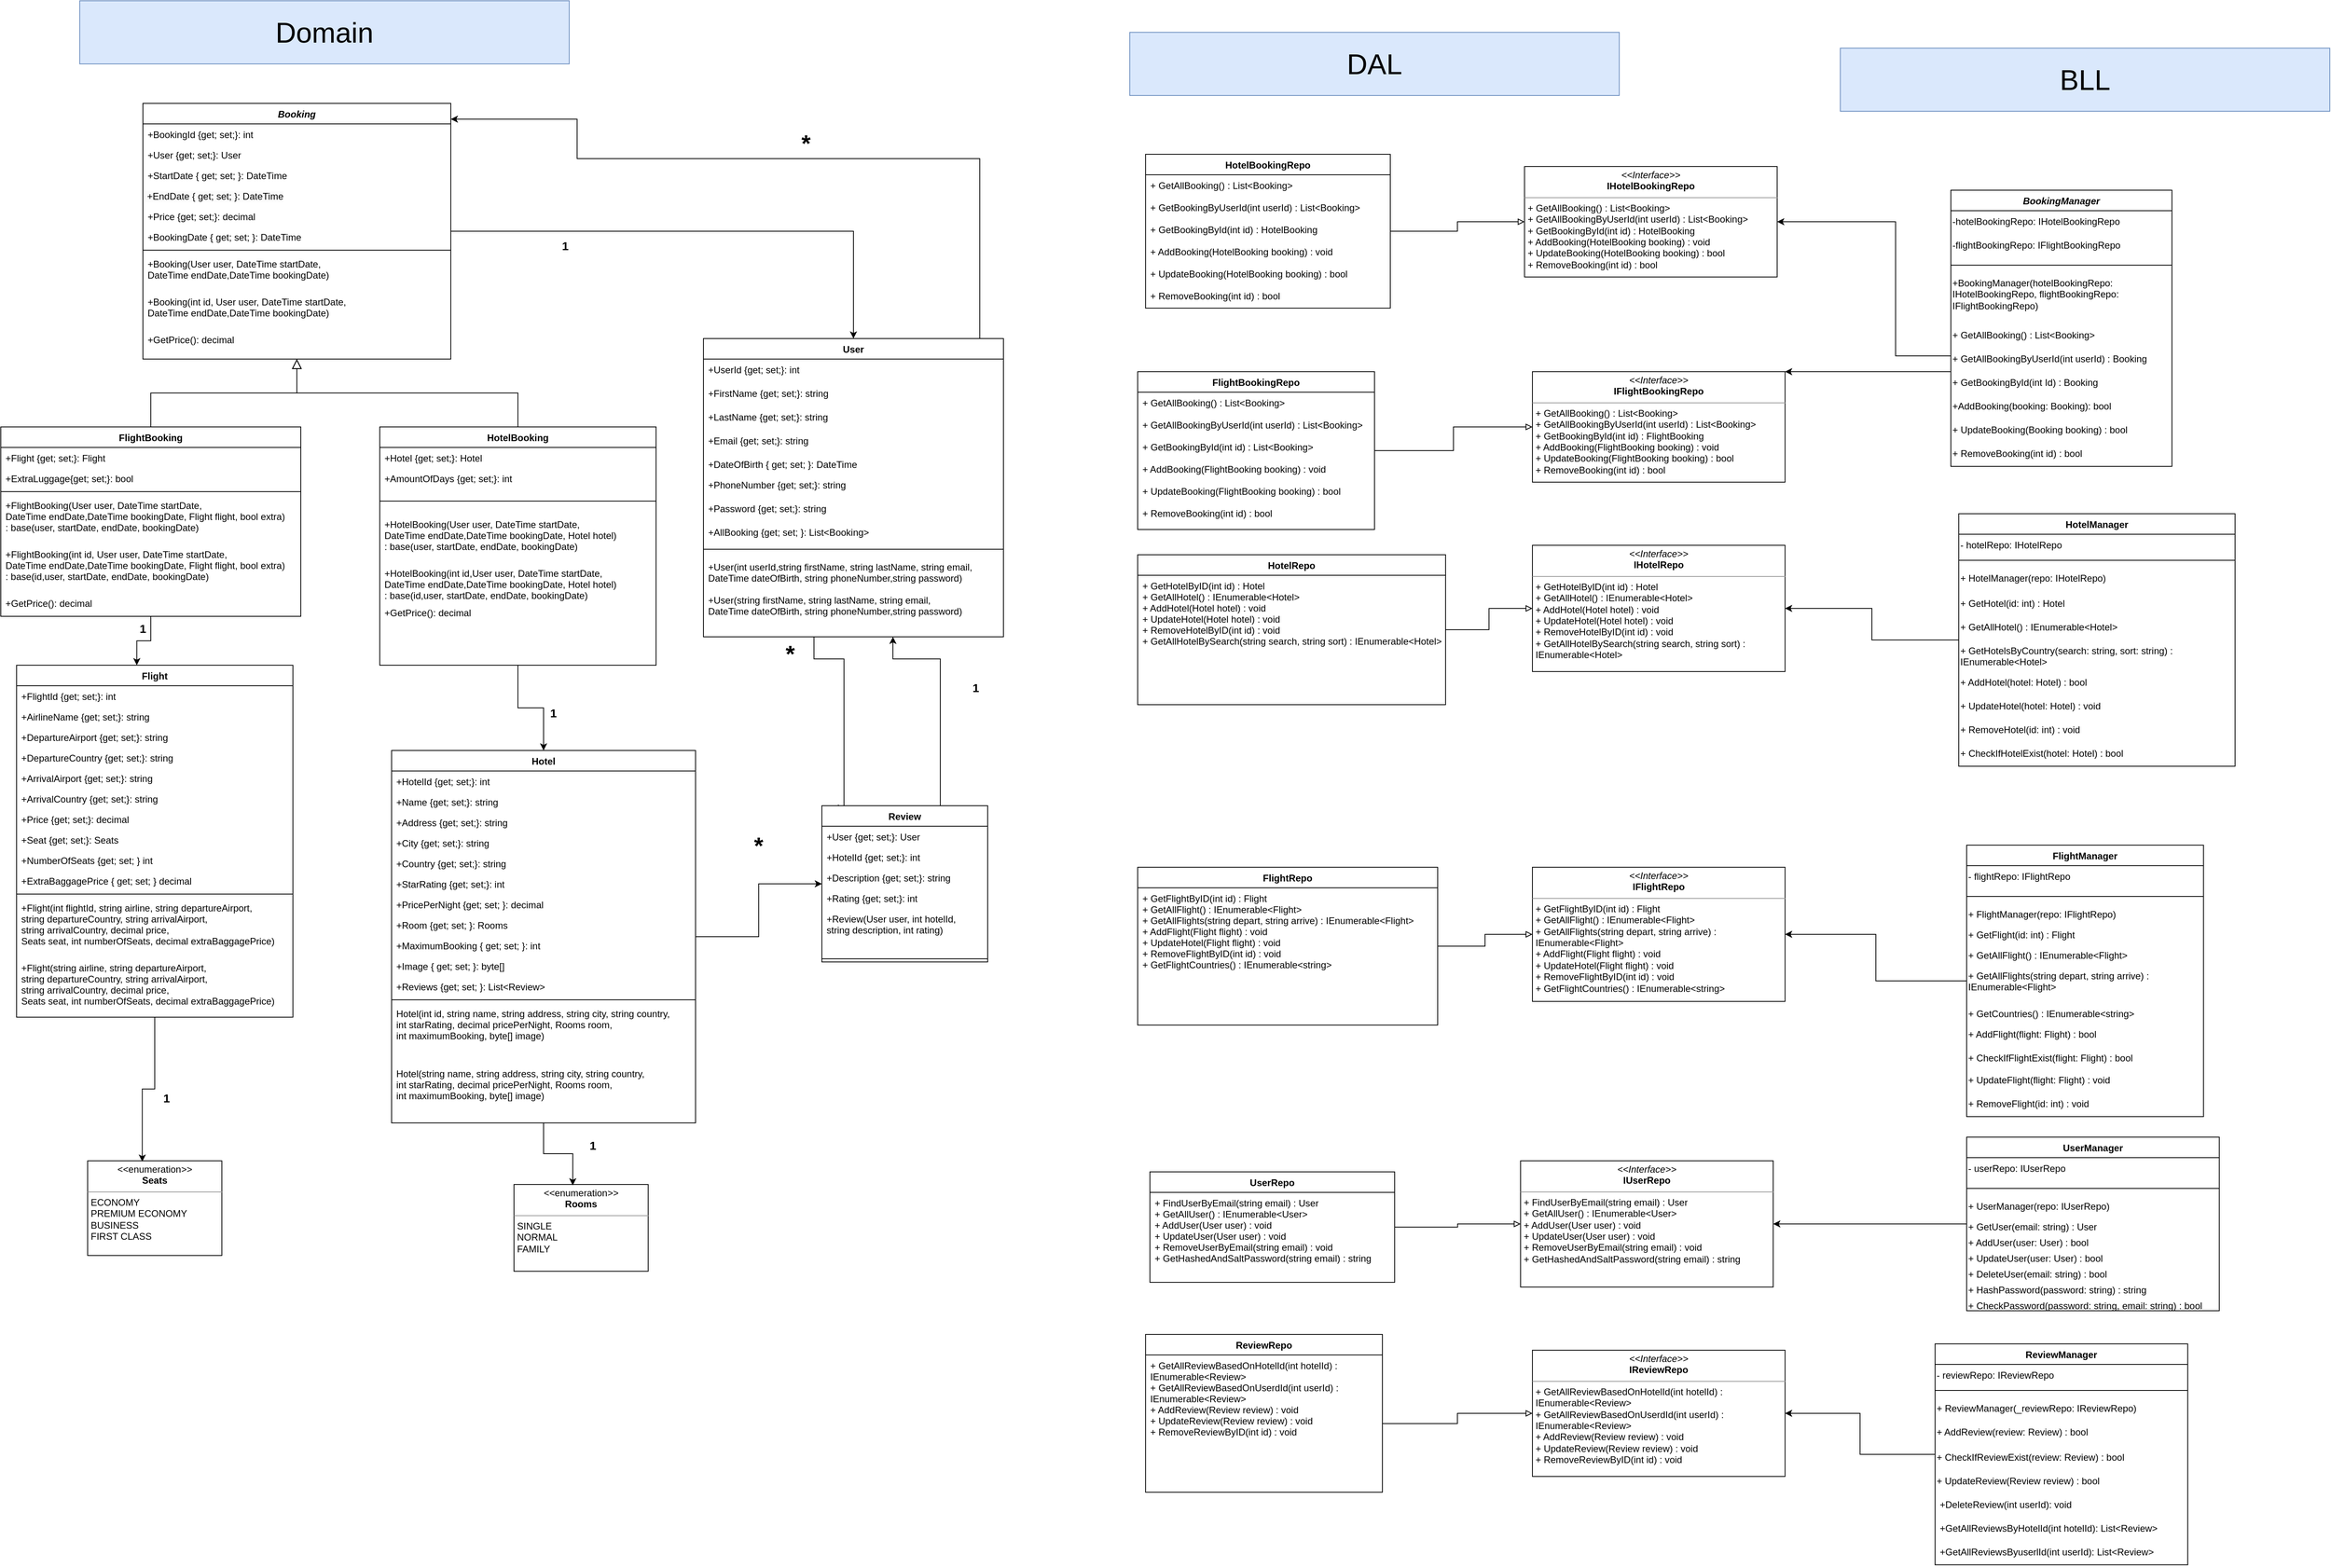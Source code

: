 <mxfile version="21.3.0" type="device" pages="3">
  <diagram name="Version 1.3" id="GDOn9U3A9_myJ2rr4ry-">
    <mxGraphModel dx="1116" dy="1631" grid="1" gridSize="10" guides="1" tooltips="1" connect="1" arrows="1" fold="1" page="1" pageScale="1" pageWidth="850" pageHeight="1100" math="0" shadow="0">
      <root>
        <mxCell id="Pm0zzvNBCTfCiv9d_ps6-0" />
        <mxCell id="Pm0zzvNBCTfCiv9d_ps6-1" parent="Pm0zzvNBCTfCiv9d_ps6-0" />
        <mxCell id="Pm0zzvNBCTfCiv9d_ps6-2" style="edgeStyle=orthogonalEdgeStyle;rounded=0;orthogonalLoop=1;jettySize=auto;html=1;entryX=0.5;entryY=0;entryDx=0;entryDy=0;" parent="Pm0zzvNBCTfCiv9d_ps6-1" source="Pm0zzvNBCTfCiv9d_ps6-3" target="Pm0zzvNBCTfCiv9d_ps6-25" edge="1">
          <mxGeometry relative="1" as="geometry" />
        </mxCell>
        <mxCell id="Pm0zzvNBCTfCiv9d_ps6-3" value="Booking" style="swimlane;fontStyle=3;align=center;verticalAlign=top;childLayout=stackLayout;horizontal=1;startSize=26;horizontalStack=0;resizeParent=1;resizeLast=0;collapsible=1;marginBottom=0;rounded=0;shadow=0;strokeWidth=1;" parent="Pm0zzvNBCTfCiv9d_ps6-1" vertex="1">
          <mxGeometry x="220" y="50" width="390" height="324" as="geometry">
            <mxRectangle x="230" y="140" width="160" height="26" as="alternateBounds" />
          </mxGeometry>
        </mxCell>
        <mxCell id="Pm0zzvNBCTfCiv9d_ps6-4" value="+BookingId {get; set;}: int" style="text;align=left;verticalAlign=top;spacingLeft=4;spacingRight=4;overflow=hidden;rotatable=0;points=[[0,0.5],[1,0.5]];portConstraint=eastwest;" parent="Pm0zzvNBCTfCiv9d_ps6-3" vertex="1">
          <mxGeometry y="26" width="390" height="26" as="geometry" />
        </mxCell>
        <mxCell id="Pm0zzvNBCTfCiv9d_ps6-5" value="+User {get; set;}: User" style="text;align=left;verticalAlign=top;spacingLeft=4;spacingRight=4;overflow=hidden;rotatable=0;points=[[0,0.5],[1,0.5]];portConstraint=eastwest;" parent="Pm0zzvNBCTfCiv9d_ps6-3" vertex="1">
          <mxGeometry y="52" width="390" height="26" as="geometry" />
        </mxCell>
        <mxCell id="Pm0zzvNBCTfCiv9d_ps6-6" value="+StartDate { get; set; }: DateTime" style="text;align=left;verticalAlign=top;spacingLeft=4;spacingRight=4;overflow=hidden;rotatable=0;points=[[0,0.5],[1,0.5]];portConstraint=eastwest;" parent="Pm0zzvNBCTfCiv9d_ps6-3" vertex="1">
          <mxGeometry y="78" width="390" height="26" as="geometry" />
        </mxCell>
        <mxCell id="Pm0zzvNBCTfCiv9d_ps6-7" value="&lt;span style=&quot;color: rgb(0, 0, 0); font-family: Helvetica; font-size: 12px; font-style: normal; font-variant-ligatures: normal; font-variant-caps: normal; font-weight: 400; letter-spacing: normal; orphans: 2; text-align: left; text-indent: 0px; text-transform: none; widows: 2; word-spacing: 0px; -webkit-text-stroke-width: 0px; background-color: rgb(251, 251, 251); text-decoration-thickness: initial; text-decoration-style: initial; text-decoration-color: initial; float: none; display: inline !important;&quot;&gt;&amp;nbsp;+EndDate { get; set; }:&amp;nbsp;DateTime&lt;/span&gt;" style="text;whiteSpace=wrap;html=1;" parent="Pm0zzvNBCTfCiv9d_ps6-3" vertex="1">
          <mxGeometry y="104" width="390" height="26" as="geometry" />
        </mxCell>
        <mxCell id="Pm0zzvNBCTfCiv9d_ps6-8" value="+Price {get; set;}: decimal" style="text;align=left;verticalAlign=top;spacingLeft=4;spacingRight=4;overflow=hidden;rotatable=0;points=[[0,0.5],[1,0.5]];portConstraint=eastwest;" parent="Pm0zzvNBCTfCiv9d_ps6-3" vertex="1">
          <mxGeometry y="130" width="390" height="26" as="geometry" />
        </mxCell>
        <mxCell id="Pm0zzvNBCTfCiv9d_ps6-10" value="+BookingDate { get; set; }: DateTime" style="text;align=left;verticalAlign=top;spacingLeft=4;spacingRight=4;overflow=hidden;rotatable=0;points=[[0,0.5],[1,0.5]];portConstraint=eastwest;" parent="Pm0zzvNBCTfCiv9d_ps6-3" vertex="1">
          <mxGeometry y="156" width="390" height="26" as="geometry" />
        </mxCell>
        <mxCell id="Yni5ZRihZtRt5JyOZGDc-4" value="" style="line;html=1;strokeWidth=1;align=left;verticalAlign=middle;spacingTop=-1;spacingLeft=3;spacingRight=3;rotatable=0;labelPosition=right;points=[];portConstraint=eastwest;" parent="Pm0zzvNBCTfCiv9d_ps6-3" vertex="1">
          <mxGeometry y="182" width="390" height="8" as="geometry" />
        </mxCell>
        <mxCell id="Yni5ZRihZtRt5JyOZGDc-1" value="+Booking(User user, DateTime startDate, &#xa;DateTime endDate,DateTime bookingDate)" style="text;strokeColor=none;fillColor=none;align=left;verticalAlign=top;spacingLeft=4;spacingRight=4;overflow=hidden;rotatable=0;points=[[0,0.5],[1,0.5]];portConstraint=eastwest;" parent="Pm0zzvNBCTfCiv9d_ps6-3" vertex="1">
          <mxGeometry y="190" width="390" height="48" as="geometry" />
        </mxCell>
        <mxCell id="Yni5ZRihZtRt5JyOZGDc-2" value="+Booking(int id, User user, DateTime startDate, &#xa;DateTime endDate,DateTime bookingDate)" style="text;strokeColor=none;fillColor=none;align=left;verticalAlign=top;spacingLeft=4;spacingRight=4;overflow=hidden;rotatable=0;points=[[0,0.5],[1,0.5]];portConstraint=eastwest;" parent="Pm0zzvNBCTfCiv9d_ps6-3" vertex="1">
          <mxGeometry y="238" width="390" height="48" as="geometry" />
        </mxCell>
        <mxCell id="Yni5ZRihZtRt5JyOZGDc-3" value="+GetPrice(): decimal" style="text;strokeColor=none;fillColor=none;align=left;verticalAlign=top;spacingLeft=4;spacingRight=4;overflow=hidden;rotatable=0;points=[[0,0.5],[1,0.5]];portConstraint=eastwest;" parent="Pm0zzvNBCTfCiv9d_ps6-3" vertex="1">
          <mxGeometry y="286" width="390" height="30" as="geometry" />
        </mxCell>
        <mxCell id="Pm0zzvNBCTfCiv9d_ps6-11" style="edgeStyle=orthogonalEdgeStyle;rounded=0;orthogonalLoop=1;jettySize=auto;html=1;entryX=0.435;entryY=0;entryDx=0;entryDy=0;entryPerimeter=0;" parent="Pm0zzvNBCTfCiv9d_ps6-1" source="Pm0zzvNBCTfCiv9d_ps6-12" target="Pm0zzvNBCTfCiv9d_ps6-53" edge="1">
          <mxGeometry relative="1" as="geometry" />
        </mxCell>
        <mxCell id="Pm0zzvNBCTfCiv9d_ps6-12" value="FlightBooking" style="swimlane;fontStyle=1;align=center;verticalAlign=top;childLayout=stackLayout;horizontal=1;startSize=26;horizontalStack=0;resizeParent=1;resizeLast=0;collapsible=1;marginBottom=0;rounded=0;shadow=0;strokeWidth=1;" parent="Pm0zzvNBCTfCiv9d_ps6-1" vertex="1">
          <mxGeometry x="40" y="460" width="380" height="240" as="geometry">
            <mxRectangle x="130" y="380" width="160" height="26" as="alternateBounds" />
          </mxGeometry>
        </mxCell>
        <mxCell id="Pm0zzvNBCTfCiv9d_ps6-14" value="+Flight {get; set;}: Flight" style="text;align=left;verticalAlign=top;spacingLeft=4;spacingRight=4;overflow=hidden;rotatable=0;points=[[0,0.5],[1,0.5]];portConstraint=eastwest;" parent="Pm0zzvNBCTfCiv9d_ps6-12" vertex="1">
          <mxGeometry y="26" width="380" height="26" as="geometry" />
        </mxCell>
        <mxCell id="Pm0zzvNBCTfCiv9d_ps6-15" value="+ExtraLuggage{get; set;}: bool" style="text;align=left;verticalAlign=top;spacingLeft=4;spacingRight=4;overflow=hidden;rotatable=0;points=[[0,0.5],[1,0.5]];portConstraint=eastwest;rounded=0;shadow=0;html=0;" parent="Pm0zzvNBCTfCiv9d_ps6-12" vertex="1">
          <mxGeometry y="52" width="380" height="26" as="geometry" />
        </mxCell>
        <mxCell id="Pm0zzvNBCTfCiv9d_ps6-16" value="" style="line;html=1;strokeWidth=1;align=left;verticalAlign=middle;spacingTop=-1;spacingLeft=3;spacingRight=3;rotatable=0;labelPosition=right;points=[];portConstraint=eastwest;" parent="Pm0zzvNBCTfCiv9d_ps6-12" vertex="1">
          <mxGeometry y="78" width="380" height="8" as="geometry" />
        </mxCell>
        <mxCell id="Yni5ZRihZtRt5JyOZGDc-6" value="+FlightBooking(User user, DateTime startDate, &#xa;DateTime endDate,DateTime bookingDate, Flight flight, bool extra) &#xa;: base(user, startDate, endDate, bookingDate)" style="text;strokeColor=none;fillColor=none;align=left;verticalAlign=top;spacingLeft=4;spacingRight=4;overflow=hidden;rotatable=0;points=[[0,0.5],[1,0.5]];portConstraint=eastwest;" parent="Pm0zzvNBCTfCiv9d_ps6-12" vertex="1">
          <mxGeometry y="86" width="380" height="62" as="geometry" />
        </mxCell>
        <mxCell id="Yni5ZRihZtRt5JyOZGDc-7" value="+FlightBooking(int id, User user, DateTime startDate, &#xa;DateTime endDate,DateTime bookingDate, Flight flight, bool extra) &#xa;: base(id,user, startDate, endDate, bookingDate)" style="text;strokeColor=none;fillColor=none;align=left;verticalAlign=top;spacingLeft=4;spacingRight=4;overflow=hidden;rotatable=0;points=[[0,0.5],[1,0.5]];portConstraint=eastwest;" parent="Pm0zzvNBCTfCiv9d_ps6-12" vertex="1">
          <mxGeometry y="148" width="380" height="62" as="geometry" />
        </mxCell>
        <mxCell id="Yni5ZRihZtRt5JyOZGDc-8" value="+GetPrice(): decimal" style="text;strokeColor=none;fillColor=none;align=left;verticalAlign=top;spacingLeft=4;spacingRight=4;overflow=hidden;rotatable=0;points=[[0,0.5],[1,0.5]];portConstraint=eastwest;" parent="Pm0zzvNBCTfCiv9d_ps6-12" vertex="1">
          <mxGeometry y="210" width="380" height="30" as="geometry" />
        </mxCell>
        <mxCell id="Pm0zzvNBCTfCiv9d_ps6-17" value="" style="endArrow=block;endSize=10;endFill=0;shadow=0;strokeWidth=1;rounded=0;edgeStyle=elbowEdgeStyle;elbow=vertical;" parent="Pm0zzvNBCTfCiv9d_ps6-1" source="Pm0zzvNBCTfCiv9d_ps6-12" target="Pm0zzvNBCTfCiv9d_ps6-3" edge="1">
          <mxGeometry width="160" relative="1" as="geometry">
            <mxPoint x="340" y="163" as="sourcePoint" />
            <mxPoint x="340" y="163" as="targetPoint" />
          </mxGeometry>
        </mxCell>
        <mxCell id="Pm0zzvNBCTfCiv9d_ps6-18" style="edgeStyle=orthogonalEdgeStyle;rounded=0;orthogonalLoop=1;jettySize=auto;html=1;entryX=0.5;entryY=0;entryDx=0;entryDy=0;" parent="Pm0zzvNBCTfCiv9d_ps6-1" source="Pm0zzvNBCTfCiv9d_ps6-19" target="Pm0zzvNBCTfCiv9d_ps6-42" edge="1">
          <mxGeometry relative="1" as="geometry" />
        </mxCell>
        <mxCell id="Pm0zzvNBCTfCiv9d_ps6-19" value="HotelBooking" style="swimlane;fontStyle=1;align=center;verticalAlign=top;childLayout=stackLayout;horizontal=1;startSize=26;horizontalStack=0;resizeParent=1;resizeLast=0;collapsible=1;marginBottom=0;rounded=0;shadow=0;strokeWidth=1;" parent="Pm0zzvNBCTfCiv9d_ps6-1" vertex="1">
          <mxGeometry x="520" y="460" width="350" height="302" as="geometry">
            <mxRectangle x="340" y="380" width="170" height="26" as="alternateBounds" />
          </mxGeometry>
        </mxCell>
        <mxCell id="Pm0zzvNBCTfCiv9d_ps6-21" value="+Hotel {get; set;}: Hotel" style="text;align=left;verticalAlign=top;spacingLeft=4;spacingRight=4;overflow=hidden;rotatable=0;points=[[0,0.5],[1,0.5]];portConstraint=eastwest;" parent="Pm0zzvNBCTfCiv9d_ps6-19" vertex="1">
          <mxGeometry y="26" width="350" height="26" as="geometry" />
        </mxCell>
        <mxCell id="pMyBDGHx8GBgDpXVM18d-9" value="+AmountOfDays {get; set;}: int" style="text;align=left;verticalAlign=top;spacingLeft=4;spacingRight=4;overflow=hidden;rotatable=0;points=[[0,0.5],[1,0.5]];portConstraint=eastwest;" parent="Pm0zzvNBCTfCiv9d_ps6-19" vertex="1">
          <mxGeometry y="52" width="350" height="26" as="geometry" />
        </mxCell>
        <mxCell id="Pm0zzvNBCTfCiv9d_ps6-22" value="" style="line;html=1;strokeWidth=1;align=left;verticalAlign=middle;spacingTop=-1;spacingLeft=3;spacingRight=3;rotatable=0;labelPosition=right;points=[];portConstraint=eastwest;" parent="Pm0zzvNBCTfCiv9d_ps6-19" vertex="1">
          <mxGeometry y="78" width="350" height="32" as="geometry" />
        </mxCell>
        <mxCell id="pMyBDGHx8GBgDpXVM18d-10" value="+HotelBooking(User user, DateTime startDate, &#xa;DateTime endDate,DateTime bookingDate, Hotel hotel) &#xa;: base(user, startDate, endDate, bookingDate)" style="text;strokeColor=none;fillColor=none;align=left;verticalAlign=top;spacingLeft=4;spacingRight=4;overflow=hidden;rotatable=0;points=[[0,0.5],[1,0.5]];portConstraint=eastwest;" parent="Pm0zzvNBCTfCiv9d_ps6-19" vertex="1">
          <mxGeometry y="110" width="350" height="62" as="geometry" />
        </mxCell>
        <mxCell id="pMyBDGHx8GBgDpXVM18d-11" value="+HotelBooking(int id,User user, DateTime startDate, &#xa;DateTime endDate,DateTime bookingDate, Hotel hotel) &#xa;: base(id,user, startDate, endDate, bookingDate)" style="text;strokeColor=none;fillColor=none;align=left;verticalAlign=top;spacingLeft=4;spacingRight=4;overflow=hidden;rotatable=0;points=[[0,0.5],[1,0.5]];portConstraint=eastwest;" parent="Pm0zzvNBCTfCiv9d_ps6-19" vertex="1">
          <mxGeometry y="172" width="350" height="50" as="geometry" />
        </mxCell>
        <mxCell id="Yni5ZRihZtRt5JyOZGDc-0" value="+GetPrice(): decimal" style="text;strokeColor=none;fillColor=none;align=left;verticalAlign=top;spacingLeft=4;spacingRight=4;overflow=hidden;rotatable=0;points=[[0,0.5],[1,0.5]];portConstraint=eastwest;" parent="Pm0zzvNBCTfCiv9d_ps6-19" vertex="1">
          <mxGeometry y="222" width="350" height="30" as="geometry" />
        </mxCell>
        <mxCell id="Pm0zzvNBCTfCiv9d_ps6-23" value="" style="endArrow=block;endSize=10;endFill=0;shadow=0;strokeWidth=1;rounded=0;edgeStyle=elbowEdgeStyle;elbow=vertical;" parent="Pm0zzvNBCTfCiv9d_ps6-1" source="Pm0zzvNBCTfCiv9d_ps6-19" target="Pm0zzvNBCTfCiv9d_ps6-3" edge="1">
          <mxGeometry width="160" relative="1" as="geometry">
            <mxPoint x="350" y="333" as="sourcePoint" />
            <mxPoint x="450" y="231" as="targetPoint" />
          </mxGeometry>
        </mxCell>
        <mxCell id="Vf6vNnHTQZUbYHwXiiwt-2" style="edgeStyle=orthogonalEdgeStyle;rounded=0;orthogonalLoop=1;jettySize=auto;html=1;entryX=0.14;entryY=0.015;entryDx=0;entryDy=0;entryPerimeter=0;" parent="Pm0zzvNBCTfCiv9d_ps6-1" source="Pm0zzvNBCTfCiv9d_ps6-25" target="Pm0zzvNBCTfCiv9d_ps6-33" edge="1">
          <mxGeometry relative="1" as="geometry">
            <Array as="points">
              <mxPoint x="1070" y="754" />
              <mxPoint x="1108" y="754" />
            </Array>
          </mxGeometry>
        </mxCell>
        <mxCell id="Dh3dNfhJoMB1ORGb0msQ-9" style="edgeStyle=orthogonalEdgeStyle;rounded=0;orthogonalLoop=1;jettySize=auto;html=1;" parent="Pm0zzvNBCTfCiv9d_ps6-1" source="Pm0zzvNBCTfCiv9d_ps6-25" target="Pm0zzvNBCTfCiv9d_ps6-3" edge="1">
          <mxGeometry relative="1" as="geometry">
            <Array as="points">
              <mxPoint x="1280" y="120" />
              <mxPoint x="770" y="120" />
              <mxPoint x="770" y="70" />
            </Array>
          </mxGeometry>
        </mxCell>
        <mxCell id="Pm0zzvNBCTfCiv9d_ps6-25" value="User" style="swimlane;fontStyle=1;align=center;verticalAlign=top;childLayout=stackLayout;horizontal=1;startSize=26;horizontalStack=0;resizeParent=1;resizeParentMax=0;resizeLast=0;collapsible=1;marginBottom=0;" parent="Pm0zzvNBCTfCiv9d_ps6-1" vertex="1">
          <mxGeometry x="930" y="348" width="380" height="378" as="geometry" />
        </mxCell>
        <mxCell id="Pm0zzvNBCTfCiv9d_ps6-26" value="+UserId {get; set;}: int" style="text;strokeColor=none;fillColor=none;align=left;verticalAlign=top;spacingLeft=4;spacingRight=4;overflow=hidden;rotatable=0;points=[[0,0.5],[1,0.5]];portConstraint=eastwest;" parent="Pm0zzvNBCTfCiv9d_ps6-25" vertex="1">
          <mxGeometry y="26" width="380" height="30" as="geometry" />
        </mxCell>
        <mxCell id="Pm0zzvNBCTfCiv9d_ps6-27" value="+FirstName {get; set;}: string" style="text;strokeColor=none;fillColor=none;align=left;verticalAlign=top;spacingLeft=4;spacingRight=4;overflow=hidden;rotatable=0;points=[[0,0.5],[1,0.5]];portConstraint=eastwest;" parent="Pm0zzvNBCTfCiv9d_ps6-25" vertex="1">
          <mxGeometry y="56" width="380" height="30" as="geometry" />
        </mxCell>
        <mxCell id="Pm0zzvNBCTfCiv9d_ps6-28" value="+LastName {get; set;}: string" style="text;strokeColor=none;fillColor=none;align=left;verticalAlign=top;spacingLeft=4;spacingRight=4;overflow=hidden;rotatable=0;points=[[0,0.5],[1,0.5]];portConstraint=eastwest;" parent="Pm0zzvNBCTfCiv9d_ps6-25" vertex="1">
          <mxGeometry y="86" width="380" height="30" as="geometry" />
        </mxCell>
        <mxCell id="Pm0zzvNBCTfCiv9d_ps6-29" value="+Email {get; set;}: string" style="text;strokeColor=none;fillColor=none;align=left;verticalAlign=top;spacingLeft=4;spacingRight=4;overflow=hidden;rotatable=0;points=[[0,0.5],[1,0.5]];portConstraint=eastwest;" parent="Pm0zzvNBCTfCiv9d_ps6-25" vertex="1">
          <mxGeometry y="116" width="380" height="30" as="geometry" />
        </mxCell>
        <mxCell id="pMyBDGHx8GBgDpXVM18d-0" value="+DateOfBirth { get; set; }: DateTime" style="text;align=left;verticalAlign=top;spacingLeft=4;spacingRight=4;overflow=hidden;rotatable=0;points=[[0,0.5],[1,0.5]];portConstraint=eastwest;" parent="Pm0zzvNBCTfCiv9d_ps6-25" vertex="1">
          <mxGeometry y="146" width="380" height="26" as="geometry" />
        </mxCell>
        <mxCell id="pMyBDGHx8GBgDpXVM18d-1" value="+PhoneNumber {get; set;}: string" style="text;strokeColor=none;fillColor=none;align=left;verticalAlign=top;spacingLeft=4;spacingRight=4;overflow=hidden;rotatable=0;points=[[0,0.5],[1,0.5]];portConstraint=eastwest;" parent="Pm0zzvNBCTfCiv9d_ps6-25" vertex="1">
          <mxGeometry y="172" width="380" height="30" as="geometry" />
        </mxCell>
        <mxCell id="Pm0zzvNBCTfCiv9d_ps6-30" value="+Password {get; set;}: string" style="text;strokeColor=none;fillColor=none;align=left;verticalAlign=top;spacingLeft=4;spacingRight=4;overflow=hidden;rotatable=0;points=[[0,0.5],[1,0.5]];portConstraint=eastwest;" parent="Pm0zzvNBCTfCiv9d_ps6-25" vertex="1">
          <mxGeometry y="202" width="380" height="30" as="geometry" />
        </mxCell>
        <mxCell id="Pm0zzvNBCTfCiv9d_ps6-31" value="+AllBooking {get; set; }: List&lt;Booking&gt;" style="text;align=left;verticalAlign=top;spacingLeft=4;spacingRight=4;overflow=hidden;rotatable=0;points=[[0,0.5],[1,0.5]];portConstraint=eastwest;" parent="Pm0zzvNBCTfCiv9d_ps6-25" vertex="1">
          <mxGeometry y="232" width="380" height="26" as="geometry" />
        </mxCell>
        <mxCell id="pMyBDGHx8GBgDpXVM18d-7" value="" style="line;html=1;strokeWidth=1;align=left;verticalAlign=middle;spacingTop=-1;spacingLeft=3;spacingRight=3;rotatable=0;labelPosition=right;points=[];portConstraint=eastwest;" parent="Pm0zzvNBCTfCiv9d_ps6-25" vertex="1">
          <mxGeometry y="258" width="380" height="18" as="geometry" />
        </mxCell>
        <mxCell id="pMyBDGHx8GBgDpXVM18d-3" value="+User(int userId,string firstName, string lastName, string email, &#xa;DateTime dateOfBirth, string phoneNumber,string password)" style="text;strokeColor=none;fillColor=none;align=left;verticalAlign=top;spacingLeft=4;spacingRight=4;overflow=hidden;rotatable=0;points=[[0,0.5],[1,0.5]];portConstraint=eastwest;" parent="Pm0zzvNBCTfCiv9d_ps6-25" vertex="1">
          <mxGeometry y="276" width="380" height="42" as="geometry" />
        </mxCell>
        <mxCell id="pMyBDGHx8GBgDpXVM18d-4" value="+User(string firstName, string lastName, string email, &#xa;DateTime dateOfBirth, string phoneNumber,string password)" style="text;strokeColor=none;fillColor=none;align=left;verticalAlign=top;spacingLeft=4;spacingRight=4;overflow=hidden;rotatable=0;points=[[0,0.5],[1,0.5]];portConstraint=eastwest;" parent="Pm0zzvNBCTfCiv9d_ps6-25" vertex="1">
          <mxGeometry y="318" width="380" height="60" as="geometry" />
        </mxCell>
        <mxCell id="Pm0zzvNBCTfCiv9d_ps6-32" style="edgeStyle=orthogonalEdgeStyle;rounded=0;orthogonalLoop=1;jettySize=auto;html=1;" parent="Pm0zzvNBCTfCiv9d_ps6-1" source="Pm0zzvNBCTfCiv9d_ps6-33" target="Pm0zzvNBCTfCiv9d_ps6-25" edge="1">
          <mxGeometry relative="1" as="geometry">
            <Array as="points">
              <mxPoint x="1230" y="754" />
              <mxPoint x="1170" y="754" />
            </Array>
          </mxGeometry>
        </mxCell>
        <mxCell id="Pm0zzvNBCTfCiv9d_ps6-33" value="Review" style="swimlane;fontStyle=1;align=center;verticalAlign=top;childLayout=stackLayout;horizontal=1;startSize=26;horizontalStack=0;resizeParent=1;resizeLast=0;collapsible=1;marginBottom=0;rounded=0;shadow=0;strokeWidth=1;" parent="Pm0zzvNBCTfCiv9d_ps6-1" vertex="1">
          <mxGeometry x="1080" y="940" width="210" height="198" as="geometry">
            <mxRectangle x="340" y="380" width="170" height="26" as="alternateBounds" />
          </mxGeometry>
        </mxCell>
        <mxCell id="Pm0zzvNBCTfCiv9d_ps6-34" value="+User {get; set;}: User" style="text;align=left;verticalAlign=top;spacingLeft=4;spacingRight=4;overflow=hidden;rotatable=0;points=[[0,0.5],[1,0.5]];portConstraint=eastwest;" parent="Pm0zzvNBCTfCiv9d_ps6-33" vertex="1">
          <mxGeometry y="26" width="210" height="26" as="geometry" />
        </mxCell>
        <mxCell id="pMyBDGHx8GBgDpXVM18d-6" value="+HotelId {get; set;}: int" style="text;align=left;verticalAlign=top;spacingLeft=4;spacingRight=4;overflow=hidden;rotatable=0;points=[[0,0.5],[1,0.5]];portConstraint=eastwest;" parent="Pm0zzvNBCTfCiv9d_ps6-33" vertex="1">
          <mxGeometry y="52" width="210" height="26" as="geometry" />
        </mxCell>
        <mxCell id="Pm0zzvNBCTfCiv9d_ps6-35" value="+Description {get; set;}: string" style="text;align=left;verticalAlign=top;spacingLeft=4;spacingRight=4;overflow=hidden;rotatable=0;points=[[0,0.5],[1,0.5]];portConstraint=eastwest;" parent="Pm0zzvNBCTfCiv9d_ps6-33" vertex="1">
          <mxGeometry y="78" width="210" height="26" as="geometry" />
        </mxCell>
        <mxCell id="Pm0zzvNBCTfCiv9d_ps6-36" value="+Rating {get; set;}: int" style="text;align=left;verticalAlign=top;spacingLeft=4;spacingRight=4;overflow=hidden;rotatable=0;points=[[0,0.5],[1,0.5]];portConstraint=eastwest;" parent="Pm0zzvNBCTfCiv9d_ps6-33" vertex="1">
          <mxGeometry y="104" width="210" height="26" as="geometry" />
        </mxCell>
        <mxCell id="pMyBDGHx8GBgDpXVM18d-8" value="+Review(User user, int hotelId, &#xa;string description, int rating)" style="text;strokeColor=none;fillColor=none;align=left;verticalAlign=top;spacingLeft=4;spacingRight=4;overflow=hidden;rotatable=0;points=[[0,0.5],[1,0.5]];portConstraint=eastwest;" parent="Pm0zzvNBCTfCiv9d_ps6-33" vertex="1">
          <mxGeometry y="130" width="210" height="60" as="geometry" />
        </mxCell>
        <mxCell id="Pm0zzvNBCTfCiv9d_ps6-37" value="" style="line;html=1;strokeWidth=1;align=left;verticalAlign=middle;spacingTop=-1;spacingLeft=3;spacingRight=3;rotatable=0;labelPosition=right;points=[];portConstraint=eastwest;" parent="Pm0zzvNBCTfCiv9d_ps6-33" vertex="1">
          <mxGeometry y="190" width="210" height="8" as="geometry" />
        </mxCell>
        <mxCell id="Pm0zzvNBCTfCiv9d_ps6-38" value="&lt;p style=&quot;margin:0px;margin-top:4px;text-align:center;&quot;&gt;&lt;i&gt;&amp;lt;&amp;lt;&lt;/i&gt;enumeration&lt;i&gt;&amp;gt;&amp;gt;&lt;/i&gt;&lt;br&gt;&lt;b&gt;Rooms&lt;/b&gt;&lt;/p&gt;&lt;hr size=&quot;1&quot;&gt;&lt;p style=&quot;margin:0px;margin-left:4px;&quot;&gt;SINGLE&lt;/p&gt;&lt;p style=&quot;margin:0px;margin-left:4px;&quot;&gt;NORMAL&lt;/p&gt;&lt;p style=&quot;margin:0px;margin-left:4px;&quot;&gt;FAMILY&lt;/p&gt;" style="verticalAlign=top;align=left;overflow=fill;fontSize=12;fontFamily=Helvetica;html=1;" parent="Pm0zzvNBCTfCiv9d_ps6-1" vertex="1">
          <mxGeometry x="690" y="1420" width="170" height="110" as="geometry" />
        </mxCell>
        <mxCell id="Pm0zzvNBCTfCiv9d_ps6-39" value="&lt;p style=&quot;margin:0px;margin-top:4px;text-align:center;&quot;&gt;&lt;i&gt;&amp;lt;&amp;lt;&lt;/i&gt;enumeration&lt;i&gt;&amp;gt;&amp;gt;&lt;/i&gt;&lt;br&gt;&lt;b&gt;Seats&lt;/b&gt;&lt;/p&gt;&lt;hr size=&quot;1&quot;&gt;&lt;p style=&quot;margin:0px;margin-left:4px;&quot;&gt;ECONOMY&lt;br&gt;&lt;/p&gt;&lt;p style=&quot;margin:0px;margin-left:4px;&quot;&gt;&lt;span style=&quot;background-color: initial;&quot;&gt;PREMIUM ECONOMY&lt;/span&gt;&lt;/p&gt;&lt;p style=&quot;margin:0px;margin-left:4px;&quot;&gt;BUSINESS&lt;/p&gt;&lt;p style=&quot;margin:0px;margin-left:4px;&quot;&gt;FIRST CLASS&lt;/p&gt;" style="verticalAlign=top;align=left;overflow=fill;fontSize=12;fontFamily=Helvetica;html=1;" parent="Pm0zzvNBCTfCiv9d_ps6-1" vertex="1">
          <mxGeometry x="150" y="1390" width="170" height="120" as="geometry" />
        </mxCell>
        <mxCell id="Pm0zzvNBCTfCiv9d_ps6-40" style="edgeStyle=orthogonalEdgeStyle;rounded=0;orthogonalLoop=1;jettySize=auto;html=1;entryX=0.438;entryY=0.01;entryDx=0;entryDy=0;entryPerimeter=0;" parent="Pm0zzvNBCTfCiv9d_ps6-1" source="Pm0zzvNBCTfCiv9d_ps6-42" target="Pm0zzvNBCTfCiv9d_ps6-38" edge="1">
          <mxGeometry relative="1" as="geometry" />
        </mxCell>
        <mxCell id="Pm0zzvNBCTfCiv9d_ps6-41" style="edgeStyle=orthogonalEdgeStyle;rounded=0;orthogonalLoop=1;jettySize=auto;html=1;" parent="Pm0zzvNBCTfCiv9d_ps6-1" source="Pm0zzvNBCTfCiv9d_ps6-42" target="Pm0zzvNBCTfCiv9d_ps6-33" edge="1">
          <mxGeometry relative="1" as="geometry" />
        </mxCell>
        <mxCell id="Pm0zzvNBCTfCiv9d_ps6-42" value="Hotel" style="swimlane;fontStyle=1;align=center;verticalAlign=top;childLayout=stackLayout;horizontal=1;startSize=26;horizontalStack=0;resizeParent=1;resizeLast=0;collapsible=1;marginBottom=0;rounded=0;shadow=0;strokeWidth=1;" parent="Pm0zzvNBCTfCiv9d_ps6-1" vertex="1">
          <mxGeometry x="535" y="870" width="385" height="472" as="geometry">
            <mxRectangle x="340" y="380" width="170" height="26" as="alternateBounds" />
          </mxGeometry>
        </mxCell>
        <mxCell id="Pm0zzvNBCTfCiv9d_ps6-43" value="+HotelId {get; set;}: int" style="text;align=left;verticalAlign=top;spacingLeft=4;spacingRight=4;overflow=hidden;rotatable=0;points=[[0,0.5],[1,0.5]];portConstraint=eastwest;" parent="Pm0zzvNBCTfCiv9d_ps6-42" vertex="1">
          <mxGeometry y="26" width="385" height="26" as="geometry" />
        </mxCell>
        <mxCell id="Pm0zzvNBCTfCiv9d_ps6-44" value="+Name {get; set;}: string" style="text;align=left;verticalAlign=top;spacingLeft=4;spacingRight=4;overflow=hidden;rotatable=0;points=[[0,0.5],[1,0.5]];portConstraint=eastwest;" parent="Pm0zzvNBCTfCiv9d_ps6-42" vertex="1">
          <mxGeometry y="52" width="385" height="26" as="geometry" />
        </mxCell>
        <mxCell id="Pm0zzvNBCTfCiv9d_ps6-45" value="+Address {get; set;}: string" style="text;align=left;verticalAlign=top;spacingLeft=4;spacingRight=4;overflow=hidden;rotatable=0;points=[[0,0.5],[1,0.5]];portConstraint=eastwest;" parent="Pm0zzvNBCTfCiv9d_ps6-42" vertex="1">
          <mxGeometry y="78" width="385" height="26" as="geometry" />
        </mxCell>
        <mxCell id="Pm0zzvNBCTfCiv9d_ps6-46" value="+City {get; set;}: string" style="text;align=left;verticalAlign=top;spacingLeft=4;spacingRight=4;overflow=hidden;rotatable=0;points=[[0,0.5],[1,0.5]];portConstraint=eastwest;" parent="Pm0zzvNBCTfCiv9d_ps6-42" vertex="1">
          <mxGeometry y="104" width="385" height="26" as="geometry" />
        </mxCell>
        <mxCell id="Pm0zzvNBCTfCiv9d_ps6-47" value="+Country {get; set;}: string" style="text;align=left;verticalAlign=top;spacingLeft=4;spacingRight=4;overflow=hidden;rotatable=0;points=[[0,0.5],[1,0.5]];portConstraint=eastwest;" parent="Pm0zzvNBCTfCiv9d_ps6-42" vertex="1">
          <mxGeometry y="130" width="385" height="26" as="geometry" />
        </mxCell>
        <mxCell id="Pm0zzvNBCTfCiv9d_ps6-48" value="+StarRating {get; set;}: int" style="text;align=left;verticalAlign=top;spacingLeft=4;spacingRight=4;overflow=hidden;rotatable=0;points=[[0,0.5],[1,0.5]];portConstraint=eastwest;" parent="Pm0zzvNBCTfCiv9d_ps6-42" vertex="1">
          <mxGeometry y="156" width="385" height="26" as="geometry" />
        </mxCell>
        <mxCell id="Pm0zzvNBCTfCiv9d_ps6-49" value="+PricePerNight {get; set; }: decimal" style="text;align=left;verticalAlign=top;spacingLeft=4;spacingRight=4;overflow=hidden;rotatable=0;points=[[0,0.5],[1,0.5]];portConstraint=eastwest;" parent="Pm0zzvNBCTfCiv9d_ps6-42" vertex="1">
          <mxGeometry y="182" width="385" height="26" as="geometry" />
        </mxCell>
        <mxCell id="Pm0zzvNBCTfCiv9d_ps6-50" value="+Room {get; set; }: Rooms" style="text;align=left;verticalAlign=top;spacingLeft=4;spacingRight=4;overflow=hidden;rotatable=0;points=[[0,0.5],[1,0.5]];portConstraint=eastwest;" parent="Pm0zzvNBCTfCiv9d_ps6-42" vertex="1">
          <mxGeometry y="208" width="385" height="26" as="geometry" />
        </mxCell>
        <mxCell id="Dh3dNfhJoMB1ORGb0msQ-13" value="+MaximumBooking { get; set; }: int" style="text;align=left;verticalAlign=top;spacingLeft=4;spacingRight=4;overflow=hidden;rotatable=0;points=[[0,0.5],[1,0.5]];portConstraint=eastwest;" parent="Pm0zzvNBCTfCiv9d_ps6-42" vertex="1">
          <mxGeometry y="234" width="385" height="26" as="geometry" />
        </mxCell>
        <mxCell id="Dh3dNfhJoMB1ORGb0msQ-14" value="+Image { get; set; }: byte[]" style="text;align=left;verticalAlign=top;spacingLeft=4;spacingRight=4;overflow=hidden;rotatable=0;points=[[0,0.5],[1,0.5]];portConstraint=eastwest;" parent="Pm0zzvNBCTfCiv9d_ps6-42" vertex="1">
          <mxGeometry y="260" width="385" height="26" as="geometry" />
        </mxCell>
        <mxCell id="Pm0zzvNBCTfCiv9d_ps6-51" value="+Reviews {get; set; }: List&lt;Review&gt;" style="text;align=left;verticalAlign=top;spacingLeft=4;spacingRight=4;overflow=hidden;rotatable=0;points=[[0,0.5],[1,0.5]];portConstraint=eastwest;" parent="Pm0zzvNBCTfCiv9d_ps6-42" vertex="1">
          <mxGeometry y="286" width="385" height="26" as="geometry" />
        </mxCell>
        <mxCell id="Dh3dNfhJoMB1ORGb0msQ-12" value="" style="line;html=1;strokeWidth=1;align=left;verticalAlign=middle;spacingTop=-1;spacingLeft=3;spacingRight=3;rotatable=0;labelPosition=right;points=[];portConstraint=eastwest;" parent="Pm0zzvNBCTfCiv9d_ps6-42" vertex="1">
          <mxGeometry y="312" width="385" height="8" as="geometry" />
        </mxCell>
        <mxCell id="Dh3dNfhJoMB1ORGb0msQ-11" value="Hotel(int id, string name, string address, string city, string country, &#xa;int starRating, decimal pricePerNight, Rooms room, &#xa;int maximumBooking, byte[] image)" style="text;strokeColor=none;fillColor=none;align=left;verticalAlign=top;spacingLeft=4;spacingRight=4;overflow=hidden;rotatable=0;points=[[0,0.5],[1,0.5]];portConstraint=eastwest;" parent="Pm0zzvNBCTfCiv9d_ps6-42" vertex="1">
          <mxGeometry y="320" width="385" height="76" as="geometry" />
        </mxCell>
        <mxCell id="Dh3dNfhJoMB1ORGb0msQ-16" value="Hotel(string name, string address, string city, string country, &#xa;int starRating, decimal pricePerNight, Rooms room, &#xa;int maximumBooking, byte[] image)" style="text;strokeColor=none;fillColor=none;align=left;verticalAlign=top;spacingLeft=4;spacingRight=4;overflow=hidden;rotatable=0;points=[[0,0.5],[1,0.5]];portConstraint=eastwest;" parent="Pm0zzvNBCTfCiv9d_ps6-42" vertex="1">
          <mxGeometry y="396" width="385" height="76" as="geometry" />
        </mxCell>
        <mxCell id="Pm0zzvNBCTfCiv9d_ps6-52" style="edgeStyle=orthogonalEdgeStyle;rounded=0;orthogonalLoop=1;jettySize=auto;html=1;entryX=0.407;entryY=0.009;entryDx=0;entryDy=0;entryPerimeter=0;" parent="Pm0zzvNBCTfCiv9d_ps6-1" source="Pm0zzvNBCTfCiv9d_ps6-53" target="Pm0zzvNBCTfCiv9d_ps6-39" edge="1">
          <mxGeometry relative="1" as="geometry" />
        </mxCell>
        <mxCell id="Pm0zzvNBCTfCiv9d_ps6-53" value="Flight" style="swimlane;fontStyle=1;align=center;verticalAlign=top;childLayout=stackLayout;horizontal=1;startSize=26;horizontalStack=0;resizeParent=1;resizeLast=0;collapsible=1;marginBottom=0;rounded=0;shadow=0;strokeWidth=1;" parent="Pm0zzvNBCTfCiv9d_ps6-1" vertex="1">
          <mxGeometry x="60" y="762" width="350" height="446" as="geometry">
            <mxRectangle x="130" y="380" width="160" height="26" as="alternateBounds" />
          </mxGeometry>
        </mxCell>
        <mxCell id="Pm0zzvNBCTfCiv9d_ps6-54" value="+FlightId {get; set;}: int" style="text;align=left;verticalAlign=top;spacingLeft=4;spacingRight=4;overflow=hidden;rotatable=0;points=[[0,0.5],[1,0.5]];portConstraint=eastwest;" parent="Pm0zzvNBCTfCiv9d_ps6-53" vertex="1">
          <mxGeometry y="26" width="350" height="26" as="geometry" />
        </mxCell>
        <mxCell id="Pm0zzvNBCTfCiv9d_ps6-55" value="+AirlineName {get; set;}: string" style="text;align=left;verticalAlign=top;spacingLeft=4;spacingRight=4;overflow=hidden;rotatable=0;points=[[0,0.5],[1,0.5]];portConstraint=eastwest;" parent="Pm0zzvNBCTfCiv9d_ps6-53" vertex="1">
          <mxGeometry y="52" width="350" height="26" as="geometry" />
        </mxCell>
        <mxCell id="Pm0zzvNBCTfCiv9d_ps6-56" value="+DepartureAirport {get; set;}: string" style="text;align=left;verticalAlign=top;spacingLeft=4;spacingRight=4;overflow=hidden;rotatable=0;points=[[0,0.5],[1,0.5]];portConstraint=eastwest;" parent="Pm0zzvNBCTfCiv9d_ps6-53" vertex="1">
          <mxGeometry y="78" width="350" height="26" as="geometry" />
        </mxCell>
        <mxCell id="Dh3dNfhJoMB1ORGb0msQ-0" value="+DepartureCountry {get; set;}: string" style="text;align=left;verticalAlign=top;spacingLeft=4;spacingRight=4;overflow=hidden;rotatable=0;points=[[0,0.5],[1,0.5]];portConstraint=eastwest;" parent="Pm0zzvNBCTfCiv9d_ps6-53" vertex="1">
          <mxGeometry y="104" width="350" height="26" as="geometry" />
        </mxCell>
        <mxCell id="Pm0zzvNBCTfCiv9d_ps6-57" value="+ArrivalAirport {get; set;}: string" style="text;align=left;verticalAlign=top;spacingLeft=4;spacingRight=4;overflow=hidden;rotatable=0;points=[[0,0.5],[1,0.5]];portConstraint=eastwest;" parent="Pm0zzvNBCTfCiv9d_ps6-53" vertex="1">
          <mxGeometry y="130" width="350" height="26" as="geometry" />
        </mxCell>
        <mxCell id="Dh3dNfhJoMB1ORGb0msQ-1" value="+ArrivalCountry {get; set;}: string" style="text;align=left;verticalAlign=top;spacingLeft=4;spacingRight=4;overflow=hidden;rotatable=0;points=[[0,0.5],[1,0.5]];portConstraint=eastwest;" parent="Pm0zzvNBCTfCiv9d_ps6-53" vertex="1">
          <mxGeometry y="156" width="350" height="26" as="geometry" />
        </mxCell>
        <mxCell id="Pm0zzvNBCTfCiv9d_ps6-60" value="+Price {get; set;}: decimal" style="text;align=left;verticalAlign=top;spacingLeft=4;spacingRight=4;overflow=hidden;rotatable=0;points=[[0,0.5],[1,0.5]];portConstraint=eastwest;" parent="Pm0zzvNBCTfCiv9d_ps6-53" vertex="1">
          <mxGeometry y="182" width="350" height="26" as="geometry" />
        </mxCell>
        <mxCell id="Pm0zzvNBCTfCiv9d_ps6-61" value="+Seat {get; set;}: Seats" style="text;align=left;verticalAlign=top;spacingLeft=4;spacingRight=4;overflow=hidden;rotatable=0;points=[[0,0.5],[1,0.5]];portConstraint=eastwest;" parent="Pm0zzvNBCTfCiv9d_ps6-53" vertex="1">
          <mxGeometry y="208" width="350" height="26" as="geometry" />
        </mxCell>
        <mxCell id="Dh3dNfhJoMB1ORGb0msQ-3" value="+NumberOfSeats {get; set; } int" style="text;align=left;verticalAlign=top;spacingLeft=4;spacingRight=4;overflow=hidden;rotatable=0;points=[[0,0.5],[1,0.5]];portConstraint=eastwest;" parent="Pm0zzvNBCTfCiv9d_ps6-53" vertex="1">
          <mxGeometry y="234" width="350" height="26" as="geometry" />
        </mxCell>
        <mxCell id="Dh3dNfhJoMB1ORGb0msQ-4" value="+ExtraBaggagePrice { get; set; } decimal" style="text;align=left;verticalAlign=top;spacingLeft=4;spacingRight=4;overflow=hidden;rotatable=0;points=[[0,0.5],[1,0.5]];portConstraint=eastwest;" parent="Pm0zzvNBCTfCiv9d_ps6-53" vertex="1">
          <mxGeometry y="260" width="350" height="26" as="geometry" />
        </mxCell>
        <mxCell id="Dh3dNfhJoMB1ORGb0msQ-6" value="" style="line;html=1;strokeWidth=1;align=left;verticalAlign=middle;spacingTop=-1;spacingLeft=3;spacingRight=3;rotatable=0;labelPosition=right;points=[];portConstraint=eastwest;" parent="Pm0zzvNBCTfCiv9d_ps6-53" vertex="1">
          <mxGeometry y="286" width="350" height="8" as="geometry" />
        </mxCell>
        <mxCell id="Dh3dNfhJoMB1ORGb0msQ-7" value="+Flight(int flightId, string airline, string departureAirport, &#xa;string departureCountry, string arrivalAirport, &#xa;string arrivalCountry, decimal price, &#xa;Seats seat, int numberOfSeats, decimal extraBaggagePrice)" style="text;strokeColor=none;fillColor=none;align=left;verticalAlign=top;spacingLeft=4;spacingRight=4;overflow=hidden;rotatable=0;points=[[0,0.5],[1,0.5]];portConstraint=eastwest;" parent="Pm0zzvNBCTfCiv9d_ps6-53" vertex="1">
          <mxGeometry y="294" width="350" height="76" as="geometry" />
        </mxCell>
        <mxCell id="Dh3dNfhJoMB1ORGb0msQ-8" value="+Flight(string airline, string departureAirport, &#xa;string departureCountry, string arrivalAirport, &#xa;string arrivalCountry, decimal price, &#xa;Seats seat, int numberOfSeats, decimal extraBaggagePrice)" style="text;strokeColor=none;fillColor=none;align=left;verticalAlign=top;spacingLeft=4;spacingRight=4;overflow=hidden;rotatable=0;points=[[0,0.5],[1,0.5]];portConstraint=eastwest;" parent="Pm0zzvNBCTfCiv9d_ps6-53" vertex="1">
          <mxGeometry y="370" width="350" height="76" as="geometry" />
        </mxCell>
        <mxCell id="Pm0zzvNBCTfCiv9d_ps6-62" value="&lt;font style=&quot;font-size: 36px;&quot;&gt;Domain&lt;/font&gt;" style="text;html=1;strokeColor=#6c8ebf;fillColor=#dae8fc;align=center;verticalAlign=middle;whiteSpace=wrap;rounded=0;" parent="Pm0zzvNBCTfCiv9d_ps6-1" vertex="1">
          <mxGeometry x="140" y="-80" width="620" height="80" as="geometry" />
        </mxCell>
        <mxCell id="Pm0zzvNBCTfCiv9d_ps6-63" value="&lt;font style=&quot;font-size: 36px;&quot;&gt;DAL&lt;/font&gt;" style="text;html=1;strokeColor=#6c8ebf;fillColor=#dae8fc;align=center;verticalAlign=middle;whiteSpace=wrap;rounded=0;" parent="Pm0zzvNBCTfCiv9d_ps6-1" vertex="1">
          <mxGeometry x="1470" y="-40" width="620" height="80" as="geometry" />
        </mxCell>
        <mxCell id="Pm0zzvNBCTfCiv9d_ps6-64" value="&lt;font style=&quot;font-size: 36px;&quot;&gt;BLL&lt;/font&gt;" style="text;html=1;strokeColor=#6c8ebf;fillColor=#dae8fc;align=center;verticalAlign=middle;whiteSpace=wrap;rounded=0;" parent="Pm0zzvNBCTfCiv9d_ps6-1" vertex="1">
          <mxGeometry x="2370" y="-20" width="620" height="80" as="geometry" />
        </mxCell>
        <mxCell id="Pm0zzvNBCTfCiv9d_ps6-65" value="*" style="text;html=1;strokeColor=none;fillColor=none;align=center;verticalAlign=middle;whiteSpace=wrap;rounded=0;fontSize=30;fontStyle=1" parent="Pm0zzvNBCTfCiv9d_ps6-1" vertex="1">
          <mxGeometry x="970" y="980" width="60" height="20" as="geometry" />
        </mxCell>
        <mxCell id="Pm0zzvNBCTfCiv9d_ps6-66" value="1" style="text;html=1;strokeColor=none;fillColor=none;align=center;verticalAlign=middle;whiteSpace=wrap;rounded=0;fontSize=15;fontStyle=1" parent="Pm0zzvNBCTfCiv9d_ps6-1" vertex="1">
          <mxGeometry x="1245" y="780" width="60" height="20" as="geometry" />
        </mxCell>
        <mxCell id="Pm0zzvNBCTfCiv9d_ps6-67" value="1" style="text;html=1;strokeColor=none;fillColor=none;align=center;verticalAlign=middle;whiteSpace=wrap;rounded=0;fontSize=15;fontStyle=1" parent="Pm0zzvNBCTfCiv9d_ps6-1" vertex="1">
          <mxGeometry x="710" y="812" width="60" height="20" as="geometry" />
        </mxCell>
        <mxCell id="Pm0zzvNBCTfCiv9d_ps6-68" value="1" style="text;html=1;strokeColor=none;fillColor=none;align=center;verticalAlign=middle;whiteSpace=wrap;rounded=0;fontSize=15;fontStyle=1" parent="Pm0zzvNBCTfCiv9d_ps6-1" vertex="1">
          <mxGeometry x="190" y="705" width="60" height="20" as="geometry" />
        </mxCell>
        <mxCell id="Pm0zzvNBCTfCiv9d_ps6-69" value="1" style="text;html=1;strokeColor=none;fillColor=none;align=center;verticalAlign=middle;whiteSpace=wrap;rounded=0;fontSize=15;fontStyle=1" parent="Pm0zzvNBCTfCiv9d_ps6-1" vertex="1">
          <mxGeometry x="725" y="220" width="60" height="20" as="geometry" />
        </mxCell>
        <mxCell id="Pm0zzvNBCTfCiv9d_ps6-70" value="*" style="text;html=1;strokeColor=none;fillColor=none;align=center;verticalAlign=middle;whiteSpace=wrap;rounded=0;fontSize=30;fontStyle=1" parent="Pm0zzvNBCTfCiv9d_ps6-1" vertex="1">
          <mxGeometry x="1030" y="90" width="60" height="20" as="geometry" />
        </mxCell>
        <mxCell id="Pm0zzvNBCTfCiv9d_ps6-71" value="1" style="text;html=1;strokeColor=none;fillColor=none;align=center;verticalAlign=middle;whiteSpace=wrap;rounded=0;fontSize=15;fontStyle=1" parent="Pm0zzvNBCTfCiv9d_ps6-1" vertex="1">
          <mxGeometry x="760" y="1360" width="60" height="20" as="geometry" />
        </mxCell>
        <mxCell id="Pm0zzvNBCTfCiv9d_ps6-72" value="1" style="text;html=1;strokeColor=none;fillColor=none;align=center;verticalAlign=middle;whiteSpace=wrap;rounded=0;fontSize=15;fontStyle=1" parent="Pm0zzvNBCTfCiv9d_ps6-1" vertex="1">
          <mxGeometry x="220" y="1300" width="60" height="20" as="geometry" />
        </mxCell>
        <mxCell id="Pm0zzvNBCTfCiv9d_ps6-79" value="UserRepo" style="swimlane;fontStyle=1;align=center;verticalAlign=top;childLayout=stackLayout;horizontal=1;startSize=26;horizontalStack=0;resizeParent=1;resizeParentMax=0;resizeLast=0;collapsible=1;marginBottom=0;" parent="Pm0zzvNBCTfCiv9d_ps6-1" vertex="1">
          <mxGeometry x="1495.5" y="1404" width="310" height="140" as="geometry" />
        </mxCell>
        <mxCell id="Pm0zzvNBCTfCiv9d_ps6-80" value="+ FindUserByEmail(string email) : User&#xa;+ GetAllUser() : IEnumerable&lt;User&gt;&#xa;+ AddUser(User user) : void&#xa;+ UpdateUser(User user) : void&#xa;+ RemoveUserByEmail(string email) : void&#xa;+ GetHashedAndSaltPassword(string email) : string&#xa;" style="text;strokeColor=none;fillColor=none;align=left;verticalAlign=top;spacingLeft=4;spacingRight=4;overflow=hidden;rotatable=0;points=[[0,0.5],[1,0.5]];portConstraint=eastwest;" parent="Pm0zzvNBCTfCiv9d_ps6-79" vertex="1">
          <mxGeometry y="26" width="310" height="114" as="geometry" />
        </mxCell>
        <mxCell id="60RdwVgXS4NR5g6Vjj0G-3" style="edgeStyle=orthogonalEdgeStyle;rounded=0;orthogonalLoop=1;jettySize=auto;html=1;" parent="Pm0zzvNBCTfCiv9d_ps6-1" source="Pm0zzvNBCTfCiv9d_ps6-85" target="BfGJzTxtmyKyxSuEOm0j-17" edge="1">
          <mxGeometry relative="1" as="geometry" />
        </mxCell>
        <mxCell id="Pm0zzvNBCTfCiv9d_ps6-85" value="ReviewManager" style="swimlane;fontStyle=1;align=center;verticalAlign=top;childLayout=stackLayout;horizontal=1;startSize=26;horizontalStack=0;resizeParent=1;resizeLast=0;collapsible=1;marginBottom=0;rounded=0;shadow=0;strokeWidth=1;" parent="Pm0zzvNBCTfCiv9d_ps6-1" vertex="1">
          <mxGeometry x="2490" y="1622" width="320" height="280" as="geometry">
            <mxRectangle x="340" y="380" width="170" height="26" as="alternateBounds" />
          </mxGeometry>
        </mxCell>
        <mxCell id="60RdwVgXS4NR5g6Vjj0G-21" value="- reviewRepo: IReviewRepo" style="text;whiteSpace=wrap;html=1;" parent="Pm0zzvNBCTfCiv9d_ps6-85" vertex="1">
          <mxGeometry y="26" width="320" height="24" as="geometry" />
        </mxCell>
        <mxCell id="60RdwVgXS4NR5g6Vjj0G-12" value="" style="line;html=1;strokeWidth=1;align=left;verticalAlign=middle;spacingTop=-1;spacingLeft=3;spacingRight=3;rotatable=0;labelPosition=right;points=[];portConstraint=eastwest;" parent="Pm0zzvNBCTfCiv9d_ps6-85" vertex="1">
          <mxGeometry y="50" width="320" height="18" as="geometry" />
        </mxCell>
        <mxCell id="60RdwVgXS4NR5g6Vjj0G-28" value="+ ReviewManager(_reviewRepo: IReviewRepo)" style="text;whiteSpace=wrap;html=1;" parent="Pm0zzvNBCTfCiv9d_ps6-85" vertex="1">
          <mxGeometry y="68" width="320" height="30" as="geometry" />
        </mxCell>
        <mxCell id="60RdwVgXS4NR5g6Vjj0G-23" value="+ AddReview(review: Review) : bool" style="text;whiteSpace=wrap;html=1;" parent="Pm0zzvNBCTfCiv9d_ps6-85" vertex="1">
          <mxGeometry y="98" width="320" height="32" as="geometry" />
        </mxCell>
        <mxCell id="60RdwVgXS4NR5g6Vjj0G-22" value="+ CheckIfReviewExist(review: Review) : bool" style="text;whiteSpace=wrap;html=1;" parent="Pm0zzvNBCTfCiv9d_ps6-85" vertex="1">
          <mxGeometry y="130" width="320" height="30" as="geometry" />
        </mxCell>
        <mxCell id="60RdwVgXS4NR5g6Vjj0G-26" value="+ UpdateReview(Review review) : bool" style="text;whiteSpace=wrap;html=1;" parent="Pm0zzvNBCTfCiv9d_ps6-85" vertex="1">
          <mxGeometry y="160" width="320" height="30" as="geometry" />
        </mxCell>
        <mxCell id="Pm0zzvNBCTfCiv9d_ps6-88" value="+DeleteReview(int userId): void" style="text;strokeColor=none;fillColor=none;align=left;verticalAlign=top;spacingLeft=4;spacingRight=4;overflow=hidden;rotatable=0;points=[[0,0.5],[1,0.5]];portConstraint=eastwest;" parent="Pm0zzvNBCTfCiv9d_ps6-85" vertex="1">
          <mxGeometry y="190" width="320" height="30" as="geometry" />
        </mxCell>
        <mxCell id="Pm0zzvNBCTfCiv9d_ps6-151" value="+GetAllReviewsByHotelId(int hotelId): List&lt;Review&gt;" style="text;strokeColor=none;fillColor=none;align=left;verticalAlign=top;spacingLeft=4;spacingRight=4;overflow=hidden;rotatable=0;points=[[0,0.5],[1,0.5]];portConstraint=eastwest;" parent="Pm0zzvNBCTfCiv9d_ps6-85" vertex="1">
          <mxGeometry y="220" width="320" height="30" as="geometry" />
        </mxCell>
        <mxCell id="60RdwVgXS4NR5g6Vjj0G-24" value="+GetAllReviewsByuserlId(int userId): List&lt;Review&gt;" style="text;strokeColor=none;fillColor=none;align=left;verticalAlign=top;spacingLeft=4;spacingRight=4;overflow=hidden;rotatable=0;points=[[0,0.5],[1,0.5]];portConstraint=eastwest;" parent="Pm0zzvNBCTfCiv9d_ps6-85" vertex="1">
          <mxGeometry y="250" width="320" height="30" as="geometry" />
        </mxCell>
        <mxCell id="BfGJzTxtmyKyxSuEOm0j-4" style="edgeStyle=orthogonalEdgeStyle;rounded=0;orthogonalLoop=1;jettySize=auto;html=1;endArrow=block;endFill=0;" parent="Pm0zzvNBCTfCiv9d_ps6-1" source="Pm0zzvNBCTfCiv9d_ps6-89" target="BfGJzTxtmyKyxSuEOm0j-3" edge="1">
          <mxGeometry relative="1" as="geometry" />
        </mxCell>
        <mxCell id="Pm0zzvNBCTfCiv9d_ps6-89" value="HotelBookingRepo" style="swimlane;fontStyle=1;align=center;verticalAlign=top;childLayout=stackLayout;horizontal=1;startSize=26;horizontalStack=0;resizeParent=1;resizeLast=0;collapsible=1;marginBottom=0;rounded=0;shadow=0;strokeWidth=1;" parent="Pm0zzvNBCTfCiv9d_ps6-1" vertex="1">
          <mxGeometry x="1490" y="114.5" width="310" height="195" as="geometry">
            <mxRectangle x="340" y="380" width="170" height="26" as="alternateBounds" />
          </mxGeometry>
        </mxCell>
        <mxCell id="Pm0zzvNBCTfCiv9d_ps6-90" value="+ GetAllBooking() : List&lt;Booking&gt;&#xa;&#xa;+ GetBookingByUserId(int userId) : List&lt;Booking&gt;&#xa;&#xa;+ GetBookingById(int id) : HotelBooking&#xa;&#xa;+ AddBooking(HotelBooking booking) : void&#xa;&#xa;+ UpdateBooking(HotelBooking booking) : bool&#xa;&#xa;+ RemoveBooking(int id) : bool" style="text;strokeColor=none;fillColor=none;align=left;verticalAlign=top;spacingLeft=4;spacingRight=4;overflow=hidden;rotatable=0;points=[[0,0.5],[1,0.5]];portConstraint=eastwest;" parent="Pm0zzvNBCTfCiv9d_ps6-89" vertex="1">
          <mxGeometry y="26" width="310" height="164" as="geometry" />
        </mxCell>
        <mxCell id="BfGJzTxtmyKyxSuEOm0j-6" style="edgeStyle=orthogonalEdgeStyle;rounded=0;orthogonalLoop=1;jettySize=auto;html=1;endArrow=block;endFill=0;" parent="Pm0zzvNBCTfCiv9d_ps6-1" source="Pm0zzvNBCTfCiv9d_ps6-95" target="BfGJzTxtmyKyxSuEOm0j-2" edge="1">
          <mxGeometry relative="1" as="geometry" />
        </mxCell>
        <mxCell id="Pm0zzvNBCTfCiv9d_ps6-95" value="FlightBookingRepo" style="swimlane;fontStyle=1;align=center;verticalAlign=top;childLayout=stackLayout;horizontal=1;startSize=26;horizontalStack=0;resizeParent=1;resizeLast=0;collapsible=1;marginBottom=0;rounded=0;shadow=0;strokeWidth=1;" parent="Pm0zzvNBCTfCiv9d_ps6-1" vertex="1">
          <mxGeometry x="1480" y="390" width="300" height="200" as="geometry">
            <mxRectangle x="130" y="380" width="160" height="26" as="alternateBounds" />
          </mxGeometry>
        </mxCell>
        <mxCell id="Pm0zzvNBCTfCiv9d_ps6-96" value="+ GetAllBooking() : List&lt;Booking&gt;&#xa;&#xa;+ GetAllBookingByUserId(int userId) : List&lt;Booking&gt;&#xa;&#xa;+ GetBookingById(int id) : List&lt;Booking&gt;&#xa;&#xa;+ AddBooking(FlightBooking booking) : void&#xa;&#xa;+ UpdateBooking(FlightBooking booking) : bool&#xa;&#xa;+ RemoveBooking(int id) : bool" style="text;strokeColor=none;fillColor=none;align=left;verticalAlign=top;spacingLeft=4;spacingRight=4;overflow=hidden;rotatable=0;points=[[0,0.5],[1,0.5]];portConstraint=eastwest;" parent="Pm0zzvNBCTfCiv9d_ps6-95" vertex="1">
          <mxGeometry y="26" width="300" height="174" as="geometry" />
        </mxCell>
        <mxCell id="BfGJzTxtmyKyxSuEOm0j-18" style="edgeStyle=orthogonalEdgeStyle;rounded=0;orthogonalLoop=1;jettySize=auto;html=1;endArrow=block;endFill=0;" parent="Pm0zzvNBCTfCiv9d_ps6-1" source="Pm0zzvNBCTfCiv9d_ps6-101" target="BfGJzTxtmyKyxSuEOm0j-15" edge="1">
          <mxGeometry relative="1" as="geometry" />
        </mxCell>
        <mxCell id="Pm0zzvNBCTfCiv9d_ps6-101" value="FlightRepo" style="swimlane;fontStyle=1;align=center;verticalAlign=top;childLayout=stackLayout;horizontal=1;startSize=26;horizontalStack=0;resizeParent=1;resizeLast=0;collapsible=1;marginBottom=0;rounded=0;shadow=0;strokeWidth=1;" parent="Pm0zzvNBCTfCiv9d_ps6-1" vertex="1">
          <mxGeometry x="1480" y="1018" width="380" height="200" as="geometry">
            <mxRectangle x="130" y="380" width="160" height="26" as="alternateBounds" />
          </mxGeometry>
        </mxCell>
        <mxCell id="Pm0zzvNBCTfCiv9d_ps6-102" value="+ GetFlightByID(int id) : Flight&#xa;+ GetAllFlight() : IEnumerable&lt;Flight&gt;&#xa;+ GetAllFlights(string depart, string arrive) : IEnumerable&lt;Flight&gt;&#xa;+ AddFlight(Flight flight) : void&#xa;+ UpdateHotel(Flight flight) : void&#xa;+ RemoveFlightByID(int id) : void&#xa;+ GetFlightCountries() : IEnumerable&lt;string&gt; &#xa;" style="text;strokeColor=none;fillColor=none;align=left;verticalAlign=top;spacingLeft=4;spacingRight=4;overflow=hidden;rotatable=0;points=[[0,0.5],[1,0.5]];portConstraint=eastwest;" parent="Pm0zzvNBCTfCiv9d_ps6-101" vertex="1">
          <mxGeometry y="26" width="380" height="174" as="geometry" />
        </mxCell>
        <mxCell id="BfGJzTxtmyKyxSuEOm0j-14" style="edgeStyle=orthogonalEdgeStyle;rounded=0;orthogonalLoop=1;jettySize=auto;html=1;endArrow=block;endFill=0;" parent="Pm0zzvNBCTfCiv9d_ps6-1" source="Pm0zzvNBCTfCiv9d_ps6-107" target="BfGJzTxtmyKyxSuEOm0j-7" edge="1">
          <mxGeometry relative="1" as="geometry" />
        </mxCell>
        <mxCell id="Pm0zzvNBCTfCiv9d_ps6-107" value="HotelRepo" style="swimlane;fontStyle=1;align=center;verticalAlign=top;childLayout=stackLayout;horizontal=1;startSize=26;horizontalStack=0;resizeParent=1;resizeLast=0;collapsible=1;marginBottom=0;rounded=0;shadow=0;strokeWidth=1;" parent="Pm0zzvNBCTfCiv9d_ps6-1" vertex="1">
          <mxGeometry x="1480" y="622" width="390" height="190" as="geometry">
            <mxRectangle x="340" y="380" width="170" height="26" as="alternateBounds" />
          </mxGeometry>
        </mxCell>
        <mxCell id="Pm0zzvNBCTfCiv9d_ps6-108" value="+ GetHotelByID(int id) : Hotel &#xa;+ GetAllHotel() : IEnumerable&lt;Hotel&gt;&#xa;+ AddHotel(Hotel hotel) : void&#xa;+ UpdateHotel(Hotel hotel) : void&#xa;+ RemoveHotelByID(int id) : void&#xa;+ GetAllHotelBySearch(string search, string sort) : IEnumerable&lt;Hotel&gt; &#xa;" style="text;strokeColor=none;fillColor=none;align=left;verticalAlign=top;spacingLeft=4;spacingRight=4;overflow=hidden;rotatable=0;points=[[0,0.5],[1,0.5]];portConstraint=eastwest;" parent="Pm0zzvNBCTfCiv9d_ps6-107" vertex="1">
          <mxGeometry y="26" width="390" height="164" as="geometry" />
        </mxCell>
        <mxCell id="60RdwVgXS4NR5g6Vjj0G-0" style="edgeStyle=orthogonalEdgeStyle;rounded=0;orthogonalLoop=1;jettySize=auto;html=1;" parent="Pm0zzvNBCTfCiv9d_ps6-1" source="Pm0zzvNBCTfCiv9d_ps6-113" target="BfGJzTxtmyKyxSuEOm0j-3" edge="1">
          <mxGeometry relative="1" as="geometry">
            <Array as="points">
              <mxPoint x="2440" y="370" />
              <mxPoint x="2440" y="200" />
            </Array>
          </mxGeometry>
        </mxCell>
        <mxCell id="60RdwVgXS4NR5g6Vjj0G-1" style="edgeStyle=orthogonalEdgeStyle;rounded=0;orthogonalLoop=1;jettySize=auto;html=1;" parent="Pm0zzvNBCTfCiv9d_ps6-1" source="Pm0zzvNBCTfCiv9d_ps6-113" target="BfGJzTxtmyKyxSuEOm0j-2" edge="1">
          <mxGeometry relative="1" as="geometry">
            <Array as="points">
              <mxPoint x="2660" y="460" />
            </Array>
          </mxGeometry>
        </mxCell>
        <mxCell id="Pm0zzvNBCTfCiv9d_ps6-113" value="BookingManager" style="swimlane;fontStyle=3;align=center;verticalAlign=top;childLayout=stackLayout;horizontal=1;startSize=26;horizontalStack=0;resizeParent=1;resizeLast=0;collapsible=1;marginBottom=0;rounded=0;shadow=0;strokeWidth=1;" parent="Pm0zzvNBCTfCiv9d_ps6-1" vertex="1">
          <mxGeometry x="2510" y="160" width="280" height="350" as="geometry">
            <mxRectangle x="230" y="140" width="160" height="26" as="alternateBounds" />
          </mxGeometry>
        </mxCell>
        <mxCell id="NKPogjkvMamr34fu3sfA-10" value="-hotelBookingRepo: IHotelBookingRepo" style="text;whiteSpace=wrap;html=1;" vertex="1" parent="Pm0zzvNBCTfCiv9d_ps6-113">
          <mxGeometry y="26" width="280" height="30" as="geometry" />
        </mxCell>
        <mxCell id="NKPogjkvMamr34fu3sfA-11" value="-flightBookingRepo: IFlightBookingRepo" style="text;whiteSpace=wrap;html=1;" vertex="1" parent="Pm0zzvNBCTfCiv9d_ps6-113">
          <mxGeometry y="56" width="280" height="30" as="geometry" />
        </mxCell>
        <mxCell id="60RdwVgXS4NR5g6Vjj0G-7" value="" style="line;html=1;strokeWidth=1;align=left;verticalAlign=middle;spacingTop=-1;spacingLeft=3;spacingRight=3;rotatable=0;labelPosition=right;points=[];portConstraint=eastwest;" parent="Pm0zzvNBCTfCiv9d_ps6-113" vertex="1">
          <mxGeometry y="86" width="280" height="18" as="geometry" />
        </mxCell>
        <mxCell id="NKPogjkvMamr34fu3sfA-12" value="+BookingManager(hotelBookingRepo: IHotelBookingRepo, flightBookingRepo: IFlightBookingRepo)" style="text;whiteSpace=wrap;html=1;" vertex="1" parent="Pm0zzvNBCTfCiv9d_ps6-113">
          <mxGeometry y="104" width="280" height="66" as="geometry" />
        </mxCell>
        <mxCell id="NKPogjkvMamr34fu3sfA-14" value="+ GetAllBooking() : List&amp;lt;Booking&amp;gt;" style="text;whiteSpace=wrap;html=1;" vertex="1" parent="Pm0zzvNBCTfCiv9d_ps6-113">
          <mxGeometry y="170" width="280" height="30" as="geometry" />
        </mxCell>
        <mxCell id="NKPogjkvMamr34fu3sfA-17" value="+ GetAllBookingByUserId(int userId) : Booking" style="text;whiteSpace=wrap;html=1;" vertex="1" parent="Pm0zzvNBCTfCiv9d_ps6-113">
          <mxGeometry y="200" width="280" height="30" as="geometry" />
        </mxCell>
        <mxCell id="NKPogjkvMamr34fu3sfA-19" value="+ GetBookingById(int Id) : Booking" style="text;whiteSpace=wrap;html=1;" vertex="1" parent="Pm0zzvNBCTfCiv9d_ps6-113">
          <mxGeometry y="230" width="280" height="30" as="geometry" />
        </mxCell>
        <mxCell id="NKPogjkvMamr34fu3sfA-13" value="+AddBooking(booking: Booking): bool" style="text;whiteSpace=wrap;html=1;" vertex="1" parent="Pm0zzvNBCTfCiv9d_ps6-113">
          <mxGeometry y="260" width="280" height="30" as="geometry" />
        </mxCell>
        <mxCell id="NKPogjkvMamr34fu3sfA-15" value="+ UpdateBooking(Booking booking) : bool" style="text;whiteSpace=wrap;html=1;" vertex="1" parent="Pm0zzvNBCTfCiv9d_ps6-113">
          <mxGeometry y="290" width="280" height="30" as="geometry" />
        </mxCell>
        <mxCell id="NKPogjkvMamr34fu3sfA-16" value="+ RemoveBooking(int id) : bool" style="text;whiteSpace=wrap;html=1;" vertex="1" parent="Pm0zzvNBCTfCiv9d_ps6-113">
          <mxGeometry y="320" width="280" height="30" as="geometry" />
        </mxCell>
        <mxCell id="60RdwVgXS4NR5g6Vjj0G-2" style="edgeStyle=orthogonalEdgeStyle;rounded=0;orthogonalLoop=1;jettySize=auto;html=1;" parent="Pm0zzvNBCTfCiv9d_ps6-1" source="Pm0zzvNBCTfCiv9d_ps6-119" target="BfGJzTxtmyKyxSuEOm0j-16" edge="1">
          <mxGeometry relative="1" as="geometry" />
        </mxCell>
        <mxCell id="Pm0zzvNBCTfCiv9d_ps6-119" value="UserManager" style="swimlane;fontStyle=1;align=center;verticalAlign=top;childLayout=stackLayout;horizontal=1;startSize=26;horizontalStack=0;resizeParent=1;resizeParentMax=0;resizeLast=0;collapsible=1;marginBottom=0;" parent="Pm0zzvNBCTfCiv9d_ps6-1" vertex="1">
          <mxGeometry x="2530" y="1360" width="320" height="220" as="geometry" />
        </mxCell>
        <mxCell id="60RdwVgXS4NR5g6Vjj0G-13" value="- userRepo: IUserRepo" style="text;whiteSpace=wrap;html=1;" parent="Pm0zzvNBCTfCiv9d_ps6-119" vertex="1">
          <mxGeometry y="26" width="320" height="30" as="geometry" />
        </mxCell>
        <mxCell id="60RdwVgXS4NR5g6Vjj0G-10" value="" style="line;html=1;strokeWidth=1;align=left;verticalAlign=middle;spacingTop=-1;spacingLeft=3;spacingRight=3;rotatable=0;labelPosition=right;points=[];portConstraint=eastwest;" parent="Pm0zzvNBCTfCiv9d_ps6-119" vertex="1">
          <mxGeometry y="56" width="320" height="18" as="geometry" />
        </mxCell>
        <mxCell id="60RdwVgXS4NR5g6Vjj0G-14" value="+ UserManager(repo: IUserRepo)" style="text;whiteSpace=wrap;html=1;" parent="Pm0zzvNBCTfCiv9d_ps6-119" vertex="1">
          <mxGeometry y="74" width="320" height="26" as="geometry" />
        </mxCell>
        <mxCell id="60RdwVgXS4NR5g6Vjj0G-15" value="+ GetUser(email: string) : User" style="text;whiteSpace=wrap;html=1;" parent="Pm0zzvNBCTfCiv9d_ps6-119" vertex="1">
          <mxGeometry y="100" width="320" height="20" as="geometry" />
        </mxCell>
        <mxCell id="60RdwVgXS4NR5g6Vjj0G-16" value="+ AddUser(user: User) : bool" style="text;whiteSpace=wrap;html=1;" parent="Pm0zzvNBCTfCiv9d_ps6-119" vertex="1">
          <mxGeometry y="120" width="320" height="20" as="geometry" />
        </mxCell>
        <mxCell id="60RdwVgXS4NR5g6Vjj0G-17" value="+ UpdateUser(user: User) : bool" style="text;whiteSpace=wrap;html=1;" parent="Pm0zzvNBCTfCiv9d_ps6-119" vertex="1">
          <mxGeometry y="140" width="320" height="20" as="geometry" />
        </mxCell>
        <mxCell id="60RdwVgXS4NR5g6Vjj0G-18" value="+ DeleteUser(email: string) : bool" style="text;whiteSpace=wrap;html=1;" parent="Pm0zzvNBCTfCiv9d_ps6-119" vertex="1">
          <mxGeometry y="160" width="320" height="20" as="geometry" />
        </mxCell>
        <mxCell id="60RdwVgXS4NR5g6Vjj0G-19" value="+ HashPassword(password: string) : string" style="text;whiteSpace=wrap;html=1;" parent="Pm0zzvNBCTfCiv9d_ps6-119" vertex="1">
          <mxGeometry y="180" width="320" height="20" as="geometry" />
        </mxCell>
        <mxCell id="60RdwVgXS4NR5g6Vjj0G-20" value="+ CheckPassword(password: string, email: string) : bool" style="text;whiteSpace=wrap;html=1;" parent="Pm0zzvNBCTfCiv9d_ps6-119" vertex="1">
          <mxGeometry y="200" width="320" height="20" as="geometry" />
        </mxCell>
        <mxCell id="60RdwVgXS4NR5g6Vjj0G-5" style="edgeStyle=orthogonalEdgeStyle;rounded=0;orthogonalLoop=1;jettySize=auto;html=1;" parent="Pm0zzvNBCTfCiv9d_ps6-1" source="Pm0zzvNBCTfCiv9d_ps6-139" target="BfGJzTxtmyKyxSuEOm0j-15" edge="1">
          <mxGeometry relative="1" as="geometry" />
        </mxCell>
        <mxCell id="Pm0zzvNBCTfCiv9d_ps6-139" value="FlightManager" style="swimlane;fontStyle=1;align=center;verticalAlign=top;childLayout=stackLayout;horizontal=1;startSize=26;horizontalStack=0;resizeParent=1;resizeLast=0;collapsible=1;marginBottom=0;rounded=0;shadow=0;strokeWidth=1;" parent="Pm0zzvNBCTfCiv9d_ps6-1" vertex="1">
          <mxGeometry x="2530" y="990" width="300" height="344" as="geometry">
            <mxRectangle x="130" y="380" width="160" height="26" as="alternateBounds" />
          </mxGeometry>
        </mxCell>
        <mxCell id="60RdwVgXS4NR5g6Vjj0G-27" value="- flightRepo: IFlightRepo" style="text;whiteSpace=wrap;html=1;" parent="Pm0zzvNBCTfCiv9d_ps6-139" vertex="1">
          <mxGeometry y="26" width="300" height="30" as="geometry" />
        </mxCell>
        <mxCell id="60RdwVgXS4NR5g6Vjj0G-9" value="" style="line;html=1;strokeWidth=1;align=left;verticalAlign=middle;spacingTop=-1;spacingLeft=3;spacingRight=3;rotatable=0;labelPosition=right;points=[];portConstraint=eastwest;" parent="Pm0zzvNBCTfCiv9d_ps6-139" vertex="1">
          <mxGeometry y="56" width="300" height="18" as="geometry" />
        </mxCell>
        <mxCell id="60RdwVgXS4NR5g6Vjj0G-29" value="+ FlightManager(repo: IFlightRepo)" style="text;whiteSpace=wrap;html=1;" parent="Pm0zzvNBCTfCiv9d_ps6-139" vertex="1">
          <mxGeometry y="74" width="300" height="26" as="geometry" />
        </mxCell>
        <mxCell id="60RdwVgXS4NR5g6Vjj0G-30" value="+ GetFlight(id: int) : Flight" style="text;whiteSpace=wrap;html=1;" parent="Pm0zzvNBCTfCiv9d_ps6-139" vertex="1">
          <mxGeometry y="100" width="300" height="26" as="geometry" />
        </mxCell>
        <mxCell id="60RdwVgXS4NR5g6Vjj0G-35" value="+ GetAllFlight() : IEnumerable&amp;lt;Flight&amp;gt;" style="text;whiteSpace=wrap;html=1;" parent="Pm0zzvNBCTfCiv9d_ps6-139" vertex="1">
          <mxGeometry y="126" width="300" height="26" as="geometry" />
        </mxCell>
        <mxCell id="60RdwVgXS4NR5g6Vjj0G-43" value="+ GetAllFlights(string depart, string arrive) : IEnumerable&amp;lt;Flight&amp;gt;" style="text;whiteSpace=wrap;html=1;" parent="Pm0zzvNBCTfCiv9d_ps6-139" vertex="1">
          <mxGeometry y="152" width="300" height="48" as="geometry" />
        </mxCell>
        <mxCell id="60RdwVgXS4NR5g6Vjj0G-42" value="+ GetCountries() : IEnumerable&amp;lt;string&amp;gt;" style="text;whiteSpace=wrap;html=1;" parent="Pm0zzvNBCTfCiv9d_ps6-139" vertex="1">
          <mxGeometry y="200" width="300" height="26" as="geometry" />
        </mxCell>
        <mxCell id="60RdwVgXS4NR5g6Vjj0G-34" value="+ AddFlight(flight: Flight) : bool" style="text;whiteSpace=wrap;html=1;" parent="Pm0zzvNBCTfCiv9d_ps6-139" vertex="1">
          <mxGeometry y="226" width="300" height="30" as="geometry" />
        </mxCell>
        <mxCell id="60RdwVgXS4NR5g6Vjj0G-36" value="+ CheckIfFlightExist(flight: Flight) : bool" style="text;whiteSpace=wrap;html=1;" parent="Pm0zzvNBCTfCiv9d_ps6-139" vertex="1">
          <mxGeometry y="256" width="300" height="28" as="geometry" />
        </mxCell>
        <mxCell id="60RdwVgXS4NR5g6Vjj0G-37" value="+ UpdateFlight(flight: Flight) : void" style="text;whiteSpace=wrap;html=1;" parent="Pm0zzvNBCTfCiv9d_ps6-139" vertex="1">
          <mxGeometry y="284" width="300" height="30" as="geometry" />
        </mxCell>
        <mxCell id="60RdwVgXS4NR5g6Vjj0G-38" value="+ RemoveFlight(id: int) : void" style="text;whiteSpace=wrap;html=1;" parent="Pm0zzvNBCTfCiv9d_ps6-139" vertex="1">
          <mxGeometry y="314" width="300" height="30" as="geometry" />
        </mxCell>
        <mxCell id="60RdwVgXS4NR5g6Vjj0G-4" style="edgeStyle=orthogonalEdgeStyle;rounded=0;orthogonalLoop=1;jettySize=auto;html=1;" parent="Pm0zzvNBCTfCiv9d_ps6-1" source="Pm0zzvNBCTfCiv9d_ps6-145" target="BfGJzTxtmyKyxSuEOm0j-7" edge="1">
          <mxGeometry relative="1" as="geometry" />
        </mxCell>
        <mxCell id="Pm0zzvNBCTfCiv9d_ps6-145" value="HotelManager" style="swimlane;fontStyle=1;align=center;verticalAlign=top;childLayout=stackLayout;horizontal=1;startSize=26;horizontalStack=0;resizeParent=1;resizeLast=0;collapsible=1;marginBottom=0;rounded=0;shadow=0;strokeWidth=1;" parent="Pm0zzvNBCTfCiv9d_ps6-1" vertex="1">
          <mxGeometry x="2520" y="570" width="350" height="320" as="geometry">
            <mxRectangle x="340" y="380" width="170" height="26" as="alternateBounds" />
          </mxGeometry>
        </mxCell>
        <mxCell id="NKPogjkvMamr34fu3sfA-0" value="- hotelRepo: IHotelRepo" style="text;whiteSpace=wrap;html=1;" vertex="1" parent="Pm0zzvNBCTfCiv9d_ps6-145">
          <mxGeometry y="26" width="350" height="24" as="geometry" />
        </mxCell>
        <mxCell id="60RdwVgXS4NR5g6Vjj0G-8" value="" style="line;html=1;strokeWidth=1;align=left;verticalAlign=middle;spacingTop=-1;spacingLeft=3;spacingRight=3;rotatable=0;labelPosition=right;points=[];portConstraint=eastwest;" parent="Pm0zzvNBCTfCiv9d_ps6-145" vertex="1">
          <mxGeometry y="50" width="350" height="18" as="geometry" />
        </mxCell>
        <mxCell id="NKPogjkvMamr34fu3sfA-1" value="+ HotelManager(repo: IHotelRepo)" style="text;whiteSpace=wrap;html=1;" vertex="1" parent="Pm0zzvNBCTfCiv9d_ps6-145">
          <mxGeometry y="68" width="350" height="32" as="geometry" />
        </mxCell>
        <mxCell id="NKPogjkvMamr34fu3sfA-2" value="+ GetHotel(id: int) : Hotel" style="text;whiteSpace=wrap;html=1;" vertex="1" parent="Pm0zzvNBCTfCiv9d_ps6-145">
          <mxGeometry y="100" width="350" height="30" as="geometry" />
        </mxCell>
        <mxCell id="NKPogjkvMamr34fu3sfA-3" value="+ GetAllHotel() : IEnumerable&amp;lt;Hotel&amp;gt;" style="text;whiteSpace=wrap;html=1;" vertex="1" parent="Pm0zzvNBCTfCiv9d_ps6-145">
          <mxGeometry y="130" width="350" height="30" as="geometry" />
        </mxCell>
        <mxCell id="NKPogjkvMamr34fu3sfA-5" value="+ GetHotelsByCountry(search: string, sort: string) : IEnumerable&amp;lt;Hotel&amp;gt;" style="text;whiteSpace=wrap;html=1;" vertex="1" parent="Pm0zzvNBCTfCiv9d_ps6-145">
          <mxGeometry y="160" width="350" height="40" as="geometry" />
        </mxCell>
        <mxCell id="NKPogjkvMamr34fu3sfA-6" value="+ AddHotel(hotel: Hotel) : bool" style="text;whiteSpace=wrap;html=1;" vertex="1" parent="Pm0zzvNBCTfCiv9d_ps6-145">
          <mxGeometry y="200" width="350" height="30" as="geometry" />
        </mxCell>
        <mxCell id="NKPogjkvMamr34fu3sfA-7" value="+ UpdateHotel(hotel: Hotel) : void" style="text;whiteSpace=wrap;html=1;" vertex="1" parent="Pm0zzvNBCTfCiv9d_ps6-145">
          <mxGeometry y="230" width="350" height="30" as="geometry" />
        </mxCell>
        <mxCell id="NKPogjkvMamr34fu3sfA-8" value="+ RemoveHotel(id: int) : void" style="text;whiteSpace=wrap;html=1;" vertex="1" parent="Pm0zzvNBCTfCiv9d_ps6-145">
          <mxGeometry y="260" width="350" height="30" as="geometry" />
        </mxCell>
        <mxCell id="NKPogjkvMamr34fu3sfA-9" value="+ CheckIfHotelExist(hotel: Hotel) : bool" style="text;whiteSpace=wrap;html=1;" vertex="1" parent="Pm0zzvNBCTfCiv9d_ps6-145">
          <mxGeometry y="290" width="350" height="30" as="geometry" />
        </mxCell>
        <mxCell id="Vf6vNnHTQZUbYHwXiiwt-3" value="*" style="text;html=1;strokeColor=none;fillColor=none;align=center;verticalAlign=middle;whiteSpace=wrap;rounded=0;fontSize=30;fontStyle=1" parent="Pm0zzvNBCTfCiv9d_ps6-1" vertex="1">
          <mxGeometry x="1010" y="737" width="60" height="20" as="geometry" />
        </mxCell>
        <mxCell id="BfGJzTxtmyKyxSuEOm0j-2" value="&lt;p style=&quot;margin:0px;margin-top:4px;text-align:center;&quot;&gt;&lt;i&gt;&amp;lt;&amp;lt;Interface&amp;gt;&amp;gt;&lt;/i&gt;&lt;br&gt;&lt;b&gt;IFlightBookingRepo&lt;/b&gt;&lt;/p&gt;&lt;hr size=&quot;1&quot;&gt;&lt;p style=&quot;margin:0px;margin-left:4px;&quot;&gt;+ GetAllBooking() : List&amp;lt;Booking&amp;gt;&lt;br&gt;&lt;/p&gt;&lt;p style=&quot;margin:0px;margin-left:4px;&quot;&gt;+ GetAllBookingByUserId(int userId) : List&amp;lt;Booking&amp;gt;&lt;br&gt;&lt;/p&gt;&lt;p style=&quot;margin:0px;margin-left:4px;&quot;&gt;+ GetBookingById(int id) : FlightBooking&lt;br&gt;&lt;/p&gt;&lt;p style=&quot;margin:0px;margin-left:4px;&quot;&gt;+ AddBooking(FlightBooking booking) : void&lt;br&gt;&lt;/p&gt;&lt;p style=&quot;margin:0px;margin-left:4px;&quot;&gt;+ UpdateBooking(FlightBooking booking) : bool&lt;br&gt;&lt;/p&gt;&lt;p style=&quot;margin:0px;margin-left:4px;&quot;&gt;+ RemoveBooking(int id) : bool&lt;br&gt;&lt;/p&gt;" style="verticalAlign=top;align=left;overflow=fill;fontSize=12;fontFamily=Helvetica;html=1;whiteSpace=wrap;" parent="Pm0zzvNBCTfCiv9d_ps6-1" vertex="1">
          <mxGeometry x="1980" y="390" width="320" height="140" as="geometry" />
        </mxCell>
        <mxCell id="BfGJzTxtmyKyxSuEOm0j-3" value="&lt;p style=&quot;margin:0px;margin-top:4px;text-align:center;&quot;&gt;&lt;i&gt;&amp;lt;&amp;lt;Interface&amp;gt;&amp;gt;&lt;/i&gt;&lt;br&gt;&lt;b&gt;IHotelBookingRepo&lt;/b&gt;&lt;/p&gt;&lt;hr size=&quot;1&quot;&gt;&lt;p style=&quot;margin:0px;margin-left:4px;&quot;&gt;+ GetAllBooking() : List&amp;lt;Booking&amp;gt;&lt;br&gt;&lt;/p&gt;&lt;p style=&quot;margin:0px;margin-left:4px;&quot;&gt;+ GetAllBookingByUserId(int userId) : List&amp;lt;Booking&amp;gt;&lt;br&gt;&lt;/p&gt;&lt;p style=&quot;margin:0px;margin-left:4px;&quot;&gt;+ GetBookingById(int id) : HotelBooking&lt;br&gt;&lt;/p&gt;&lt;p style=&quot;margin:0px;margin-left:4px;&quot;&gt;+ AddBooking(HotelBooking booking) : void&lt;br&gt;&lt;/p&gt;&lt;p style=&quot;margin:0px;margin-left:4px;&quot;&gt;+ UpdateBooking(HotelBooking booking) : bool&lt;br&gt;&lt;/p&gt;&lt;p style=&quot;margin:0px;margin-left:4px;&quot;&gt;+ RemoveBooking(int id) : bool&lt;br&gt;&lt;/p&gt;" style="verticalAlign=top;align=left;overflow=fill;fontSize=12;fontFamily=Helvetica;html=1;whiteSpace=wrap;" parent="Pm0zzvNBCTfCiv9d_ps6-1" vertex="1">
          <mxGeometry x="1970" y="130" width="320" height="140" as="geometry" />
        </mxCell>
        <mxCell id="BfGJzTxtmyKyxSuEOm0j-7" value="&lt;p style=&quot;margin:0px;margin-top:4px;text-align:center;&quot;&gt;&lt;i&gt;&amp;lt;&amp;lt;Interface&amp;gt;&amp;gt;&lt;/i&gt;&lt;br&gt;&lt;b style=&quot;background-color: initial;&quot;&gt;IHotelRepo&lt;/b&gt;&lt;/p&gt;&lt;hr size=&quot;1&quot;&gt;&lt;p style=&quot;margin:0px;margin-left:4px;&quot;&gt;+ GetHotelByID(int id) : Hotel&amp;nbsp;&lt;/p&gt;&lt;p style=&quot;margin:0px;margin-left:4px;&quot;&gt;+ GetAllHotel() : IEnumerable&amp;lt;Hotel&amp;gt;&lt;/p&gt;&lt;p style=&quot;margin:0px;margin-left:4px;&quot;&gt;+ AddHotel(Hotel hotel) : void&lt;/p&gt;&lt;p style=&quot;margin:0px;margin-left:4px;&quot;&gt;+ UpdateHotel(Hotel hotel) : void&lt;/p&gt;&lt;p style=&quot;margin:0px;margin-left:4px;&quot;&gt;+ RemoveHotelByID(int id) : void&lt;/p&gt;&lt;p style=&quot;margin:0px;margin-left:4px;&quot;&gt;&lt;span id=&quot;docs-internal-guid-867fb449-7fff-d25b-d236-56342eaf07b8&quot;&gt;&lt;/span&gt;&lt;/p&gt;&lt;p style=&quot;margin:0px;margin-left:4px;&quot;&gt;+ GetAllHotelBySearch(string search, string sort) : IEnumerable&amp;lt;Hotel&amp;gt;&amp;nbsp;&lt;/p&gt;&lt;div&gt;&lt;br&gt;&lt;/div&gt;" style="verticalAlign=top;align=left;overflow=fill;fontSize=12;fontFamily=Helvetica;html=1;whiteSpace=wrap;" parent="Pm0zzvNBCTfCiv9d_ps6-1" vertex="1">
          <mxGeometry x="1980" y="610" width="320" height="160" as="geometry" />
        </mxCell>
        <mxCell id="BfGJzTxtmyKyxSuEOm0j-8" value="ReviewRepo" style="swimlane;fontStyle=1;align=center;verticalAlign=top;childLayout=stackLayout;horizontal=1;startSize=26;horizontalStack=0;resizeParent=1;resizeLast=0;collapsible=1;marginBottom=0;rounded=0;shadow=0;strokeWidth=1;" parent="Pm0zzvNBCTfCiv9d_ps6-1" vertex="1">
          <mxGeometry x="1490" y="1610" width="300" height="200" as="geometry">
            <mxRectangle x="130" y="380" width="160" height="26" as="alternateBounds" />
          </mxGeometry>
        </mxCell>
        <mxCell id="BfGJzTxtmyKyxSuEOm0j-9" value="+ GetAllReviewBasedOnHotelId(int hotelId) : &#xa;IEnumerable&lt;Review&gt;&#xa;+ GetAllReviewBasedOnUserdId(int userId) : &#xa;IEnumerable&lt;Review&gt;&#xa;+ AddReview(Review review) : void&#xa;+ UpdateReview(Review review) : void&#xa;+ RemoveReviewByID(int id) : void &#xa;" style="text;strokeColor=none;fillColor=none;align=left;verticalAlign=top;spacingLeft=4;spacingRight=4;overflow=hidden;rotatable=0;points=[[0,0.5],[1,0.5]];portConstraint=eastwest;" parent="BfGJzTxtmyKyxSuEOm0j-8" vertex="1">
          <mxGeometry y="26" width="300" height="174" as="geometry" />
        </mxCell>
        <mxCell id="BfGJzTxtmyKyxSuEOm0j-15" value="&lt;p style=&quot;margin:0px;margin-top:4px;text-align:center;&quot;&gt;&lt;i&gt;&amp;lt;&amp;lt;Interface&amp;gt;&amp;gt;&lt;/i&gt;&lt;br&gt;&lt;b style=&quot;background-color: initial;&quot;&gt;IFlightRepo&lt;/b&gt;&lt;/p&gt;&lt;hr size=&quot;1&quot;&gt;&lt;p style=&quot;margin:0px;margin-left:4px;&quot;&gt;+ GetFlightByID(int id) : Flight&lt;/p&gt;&lt;p style=&quot;margin:0px;margin-left:4px;&quot;&gt;+ GetAllFlight() : IEnumerable&amp;lt;Flight&amp;gt;&lt;/p&gt;&lt;p style=&quot;margin:0px;margin-left:4px;&quot;&gt;+ GetAllFlights(string depart, string arrive) : IEnumerable&amp;lt;Flight&amp;gt;&lt;/p&gt;&lt;p style=&quot;margin:0px;margin-left:4px;&quot;&gt;+ AddFlight(Flight flight) : void&lt;/p&gt;&lt;p style=&quot;margin:0px;margin-left:4px;&quot;&gt;+ UpdateHotel(Flight flight) : void&lt;/p&gt;&lt;p style=&quot;margin:0px;margin-left:4px;&quot;&gt;+ RemoveFlightByID(int id) : void&lt;/p&gt;&lt;p style=&quot;margin:0px;margin-left:4px;&quot;&gt;&lt;span id=&quot;docs-internal-guid-cec4093e-7fff-55a3-9e16-4d668426e916&quot;&gt;&lt;/span&gt;&lt;/p&gt;&lt;p style=&quot;margin:0px;margin-left:4px;&quot;&gt;+ GetFlightCountries() : IEnumerable&amp;lt;string&amp;gt;&amp;nbsp;&lt;/p&gt;&lt;div&gt;&lt;br&gt;&lt;/div&gt;&lt;div&gt;&lt;br&gt;&lt;/div&gt;" style="verticalAlign=top;align=left;overflow=fill;fontSize=12;fontFamily=Helvetica;html=1;whiteSpace=wrap;" parent="Pm0zzvNBCTfCiv9d_ps6-1" vertex="1">
          <mxGeometry x="1980" y="1018" width="320" height="170" as="geometry" />
        </mxCell>
        <mxCell id="BfGJzTxtmyKyxSuEOm0j-16" value="&lt;p style=&quot;margin:0px;margin-top:4px;text-align:center;&quot;&gt;&lt;i&gt;&amp;lt;&amp;lt;Interface&amp;gt;&amp;gt;&lt;/i&gt;&lt;br&gt;&lt;b style=&quot;background-color: initial;&quot;&gt;IUserRepo&lt;/b&gt;&lt;/p&gt;&lt;hr size=&quot;1&quot;&gt;&lt;p style=&quot;margin:0px;margin-left:4px;&quot;&gt;+ FindUserByEmail(string email) : User&lt;/p&gt;&lt;p style=&quot;margin:0px;margin-left:4px;&quot;&gt;+ GetAllUser() : IEnumerable&amp;lt;User&amp;gt;&lt;/p&gt;&lt;p style=&quot;margin:0px;margin-left:4px;&quot;&gt;+ AddUser(User user) : void&lt;/p&gt;&lt;p style=&quot;margin:0px;margin-left:4px;&quot;&gt;+ UpdateUser(User user) : void&lt;/p&gt;&lt;p style=&quot;margin:0px;margin-left:4px;&quot;&gt;+ RemoveUserByEmail(string email) : void&lt;/p&gt;&lt;p style=&quot;margin:0px;margin-left:4px;&quot;&gt;&lt;span id=&quot;docs-internal-guid-a5a24681-7fff-7f34-3e2d-b58d3cbb27b4&quot;&gt;&lt;/span&gt;&lt;/p&gt;&lt;p style=&quot;margin:0px;margin-left:4px;&quot;&gt;+ GetHashedAndSaltPassword(string email) : string&lt;/p&gt;&lt;div&gt;&lt;br&gt;&lt;/div&gt;&lt;div&gt;&lt;br&gt;&lt;/div&gt;" style="verticalAlign=top;align=left;overflow=fill;fontSize=12;fontFamily=Helvetica;html=1;whiteSpace=wrap;" parent="Pm0zzvNBCTfCiv9d_ps6-1" vertex="1">
          <mxGeometry x="1965" y="1390" width="320" height="160" as="geometry" />
        </mxCell>
        <mxCell id="BfGJzTxtmyKyxSuEOm0j-17" value="&lt;p style=&quot;margin:0px;margin-top:4px;text-align:center;&quot;&gt;&lt;i&gt;&amp;lt;&amp;lt;Interface&amp;gt;&amp;gt;&lt;/i&gt;&lt;br&gt;&lt;b style=&quot;background-color: initial;&quot;&gt;IReviewRepo&lt;/b&gt;&lt;/p&gt;&lt;hr size=&quot;1&quot;&gt;&lt;p style=&quot;margin:0px;margin-left:4px;&quot;&gt;+ GetAllReviewBasedOnHotelId(int hotelId) : IEnumerable&amp;lt;Review&amp;gt;&lt;/p&gt;&lt;p style=&quot;margin:0px;margin-left:4px;&quot;&gt;+ GetAllReviewBasedOnUserdId(int userId) : IEnumerable&amp;lt;Review&amp;gt;&lt;/p&gt;&lt;p style=&quot;margin:0px;margin-left:4px;&quot;&gt;+ AddReview(Review review) : void&lt;/p&gt;&lt;p style=&quot;margin:0px;margin-left:4px;&quot;&gt;+ UpdateReview(Review review) : void&lt;/p&gt;&lt;p style=&quot;margin:0px;margin-left:4px;&quot;&gt;+ RemoveReviewByID(int id) : void&amp;nbsp;&lt;/p&gt;&lt;div&gt;&lt;br&gt;&lt;/div&gt;&lt;div&gt;&lt;br&gt;&lt;/div&gt;" style="verticalAlign=top;align=left;overflow=fill;fontSize=12;fontFamily=Helvetica;html=1;whiteSpace=wrap;" parent="Pm0zzvNBCTfCiv9d_ps6-1" vertex="1">
          <mxGeometry x="1980" y="1630" width="320" height="160" as="geometry" />
        </mxCell>
        <mxCell id="BfGJzTxtmyKyxSuEOm0j-19" style="edgeStyle=orthogonalEdgeStyle;rounded=0;orthogonalLoop=1;jettySize=auto;html=1;endArrow=block;endFill=0;" parent="Pm0zzvNBCTfCiv9d_ps6-1" source="BfGJzTxtmyKyxSuEOm0j-9" target="BfGJzTxtmyKyxSuEOm0j-17" edge="1">
          <mxGeometry relative="1" as="geometry" />
        </mxCell>
        <mxCell id="BfGJzTxtmyKyxSuEOm0j-20" style="edgeStyle=orthogonalEdgeStyle;rounded=0;orthogonalLoop=1;jettySize=auto;html=1;endArrow=block;endFill=0;" parent="Pm0zzvNBCTfCiv9d_ps6-1" source="Pm0zzvNBCTfCiv9d_ps6-79" target="BfGJzTxtmyKyxSuEOm0j-16" edge="1">
          <mxGeometry relative="1" as="geometry">
            <mxPoint x="1774.5" y="1505" as="sourcePoint" />
          </mxGeometry>
        </mxCell>
      </root>
    </mxGraphModel>
  </diagram>
  <diagram id="C5RBs43oDa-KdzZeNtuy" name="Page-1">
    <mxGraphModel dx="2117" dy="581" grid="1" gridSize="10" guides="1" tooltips="1" connect="1" arrows="1" fold="1" page="1" pageScale="1" pageWidth="827" pageHeight="1169" math="0" shadow="0">
      <root>
        <mxCell id="WIyWlLk6GJQsqaUBKTNV-0" />
        <mxCell id="WIyWlLk6GJQsqaUBKTNV-1" parent="WIyWlLk6GJQsqaUBKTNV-0" />
        <mxCell id="zkfFHV4jXpPFQw0GAbJ--0" value="Booking" style="swimlane;fontStyle=3;align=center;verticalAlign=top;childLayout=stackLayout;horizontal=1;startSize=26;horizontalStack=0;resizeParent=1;resizeLast=0;collapsible=1;marginBottom=0;rounded=0;shadow=0;strokeWidth=1;" parent="WIyWlLk6GJQsqaUBKTNV-1" vertex="1">
          <mxGeometry x="-280" y="100" width="180" height="224" as="geometry">
            <mxRectangle x="230" y="140" width="160" height="26" as="alternateBounds" />
          </mxGeometry>
        </mxCell>
        <mxCell id="utAoDEEp-SabbnJM_b82-0" value="name: string" style="text;align=left;verticalAlign=top;spacingLeft=4;spacingRight=4;overflow=hidden;rotatable=0;points=[[0,0.5],[1,0.5]];portConstraint=eastwest;" parent="zkfFHV4jXpPFQw0GAbJ--0" vertex="1">
          <mxGeometry y="26" width="180" height="26" as="geometry" />
        </mxCell>
        <mxCell id="zkfFHV4jXpPFQw0GAbJ--3" value="startDate: DateTime" style="text;align=left;verticalAlign=top;spacingLeft=4;spacingRight=4;overflow=hidden;rotatable=0;points=[[0,0.5],[1,0.5]];portConstraint=eastwest;rounded=0;shadow=0;html=0;" parent="zkfFHV4jXpPFQw0GAbJ--0" vertex="1">
          <mxGeometry y="52" width="180" height="26" as="geometry" />
        </mxCell>
        <mxCell id="zkfFHV4jXpPFQw0GAbJ--5" value="endDate: DateTime" style="text;align=left;verticalAlign=top;spacingLeft=4;spacingRight=4;overflow=hidden;rotatable=0;points=[[0,0.5],[1,0.5]];portConstraint=eastwest;" parent="zkfFHV4jXpPFQw0GAbJ--0" vertex="1">
          <mxGeometry y="78" width="180" height="26" as="geometry" />
        </mxCell>
        <mxCell id="VQEMz4dwPsjli5dLN1M1-1" value="price: decimal" style="text;align=left;verticalAlign=top;spacingLeft=4;spacingRight=4;overflow=hidden;rotatable=0;points=[[0,0.5],[1,0.5]];portConstraint=eastwest;" parent="zkfFHV4jXpPFQw0GAbJ--0" vertex="1">
          <mxGeometry y="104" width="180" height="26" as="geometry" />
        </mxCell>
        <mxCell id="utAoDEEp-SabbnJM_b82-1" value="description: string" style="text;align=left;verticalAlign=top;spacingLeft=4;spacingRight=4;overflow=hidden;rotatable=0;points=[[0,0.5],[1,0.5]];portConstraint=eastwest;" parent="zkfFHV4jXpPFQw0GAbJ--0" vertex="1">
          <mxGeometry y="130" width="180" height="26" as="geometry" />
        </mxCell>
        <mxCell id="zkfFHV4jXpPFQw0GAbJ--4" value="" style="line;html=1;strokeWidth=1;align=left;verticalAlign=middle;spacingTop=-1;spacingLeft=3;spacingRight=3;rotatable=0;labelPosition=right;points=[];portConstraint=eastwest;" parent="zkfFHV4jXpPFQw0GAbJ--0" vertex="1">
          <mxGeometry y="156" width="180" height="8" as="geometry" />
        </mxCell>
        <mxCell id="C_EsbfpwRWPnECDQecND-1" value="+ToString(): string" style="text;strokeColor=none;fillColor=none;align=left;verticalAlign=top;spacingLeft=4;spacingRight=4;overflow=hidden;rotatable=0;points=[[0,0.5],[1,0.5]];portConstraint=eastwest;" parent="zkfFHV4jXpPFQw0GAbJ--0" vertex="1">
          <mxGeometry y="164" width="180" height="30" as="geometry" />
        </mxCell>
        <mxCell id="2jmDMZHl10Okt45zNtLh-0" value="+GetTotalPrice(): decimal" style="text;strokeColor=none;fillColor=none;align=left;verticalAlign=top;spacingLeft=4;spacingRight=4;overflow=hidden;rotatable=0;points=[[0,0.5],[1,0.5]];portConstraint=eastwest;" parent="zkfFHV4jXpPFQw0GAbJ--0" vertex="1">
          <mxGeometry y="194" width="180" height="30" as="geometry" />
        </mxCell>
        <mxCell id="lQss1ucjn63kBLKn9Jxe-7" value="" style="edgeStyle=orthogonalEdgeStyle;rounded=0;orthogonalLoop=1;jettySize=auto;html=1;" parent="WIyWlLk6GJQsqaUBKTNV-1" source="zkfFHV4jXpPFQw0GAbJ--6" target="lQss1ucjn63kBLKn9Jxe-1" edge="1">
          <mxGeometry relative="1" as="geometry" />
        </mxCell>
        <mxCell id="zkfFHV4jXpPFQw0GAbJ--6" value="Flight" style="swimlane;fontStyle=1;align=center;verticalAlign=top;childLayout=stackLayout;horizontal=1;startSize=26;horizontalStack=0;resizeParent=1;resizeLast=0;collapsible=1;marginBottom=0;rounded=0;shadow=0;strokeWidth=1;" parent="WIyWlLk6GJQsqaUBKTNV-1" vertex="1">
          <mxGeometry x="-520" y="470" width="270" height="310" as="geometry">
            <mxRectangle x="130" y="380" width="160" height="26" as="alternateBounds" />
          </mxGeometry>
        </mxCell>
        <mxCell id="zkfFHV4jXpPFQw0GAbJ--7" value="startDestination: string" style="text;align=left;verticalAlign=top;spacingLeft=4;spacingRight=4;overflow=hidden;rotatable=0;points=[[0,0.5],[1,0.5]];portConstraint=eastwest;" parent="zkfFHV4jXpPFQw0GAbJ--6" vertex="1">
          <mxGeometry y="26" width="270" height="26" as="geometry" />
        </mxCell>
        <mxCell id="VQEMz4dwPsjli5dLN1M1-0" value="seatNumber:  string" style="text;align=left;verticalAlign=top;spacingLeft=4;spacingRight=4;overflow=hidden;rotatable=0;points=[[0,0.5],[1,0.5]];portConstraint=eastwest;rounded=0;shadow=0;html=0;" parent="zkfFHV4jXpPFQw0GAbJ--6" vertex="1">
          <mxGeometry y="52" width="270" height="26" as="geometry" />
        </mxCell>
        <mxCell id="Aht6jg2wpK7Pzov774Rq-3" value="seatType: Seats" style="text;align=left;verticalAlign=top;spacingLeft=4;spacingRight=4;overflow=hidden;rotatable=0;points=[[0,0.5],[1,0.5]];portConstraint=eastwest;rounded=0;shadow=0;html=0;" parent="zkfFHV4jXpPFQw0GAbJ--6" vertex="1">
          <mxGeometry y="78" width="270" height="26" as="geometry" />
        </mxCell>
        <mxCell id="2jmDMZHl10Okt45zNtLh-5" value="extraLuggage: bool" style="text;align=left;verticalAlign=top;spacingLeft=4;spacingRight=4;overflow=hidden;rotatable=0;points=[[0,0.5],[1,0.5]];portConstraint=eastwest;rounded=0;shadow=0;html=0;" parent="zkfFHV4jXpPFQw0GAbJ--6" vertex="1">
          <mxGeometry y="104" width="270" height="26" as="geometry" />
        </mxCell>
        <mxCell id="zkfFHV4jXpPFQw0GAbJ--9" value="" style="line;html=1;strokeWidth=1;align=left;verticalAlign=middle;spacingTop=-1;spacingLeft=3;spacingRight=3;rotatable=0;labelPosition=right;points=[];portConstraint=eastwest;" parent="zkfFHV4jXpPFQw0GAbJ--6" vertex="1">
          <mxGeometry y="130" width="270" height="8" as="geometry" />
        </mxCell>
        <mxCell id="43SIrbHrldlaVyXlts3m-0" value="+Flightl(name: string, startDate: DateTime,&#xa;endDate: DateTime, price: decimal,&#xa;desciption: string, startDestination: &#xa;seatNumber: string, seatType: Seats,&#xa;extraLuggage: bool)" style="text;strokeColor=none;fillColor=none;align=left;verticalAlign=top;spacingLeft=4;spacingRight=4;overflow=hidden;rotatable=0;points=[[0,0.5],[1,0.5]];portConstraint=eastwest;spacing=2;fontSize=12;" parent="zkfFHV4jXpPFQw0GAbJ--6" vertex="1">
          <mxGeometry y="138" width="270" height="82" as="geometry" />
        </mxCell>
        <mxCell id="2jmDMZHl10Okt45zNtLh-4" value="+ToString(): string" style="text;strokeColor=none;fillColor=none;align=left;verticalAlign=top;spacingLeft=4;spacingRight=4;overflow=hidden;rotatable=0;points=[[0,0.5],[1,0.5]];portConstraint=eastwest;" parent="zkfFHV4jXpPFQw0GAbJ--6" vertex="1">
          <mxGeometry y="220" width="270" height="30" as="geometry" />
        </mxCell>
        <mxCell id="2jmDMZHl10Okt45zNtLh-1" value="+GetTotalPrice(): decimal" style="text;strokeColor=none;fillColor=none;align=left;verticalAlign=top;spacingLeft=4;spacingRight=4;overflow=hidden;rotatable=0;points=[[0,0.5],[1,0.5]];portConstraint=eastwest;" parent="zkfFHV4jXpPFQw0GAbJ--6" vertex="1">
          <mxGeometry y="250" width="270" height="30" as="geometry" />
        </mxCell>
        <mxCell id="zkfFHV4jXpPFQw0GAbJ--12" value="" style="endArrow=block;endSize=10;endFill=0;shadow=0;strokeWidth=1;rounded=0;edgeStyle=elbowEdgeStyle;elbow=vertical;" parent="WIyWlLk6GJQsqaUBKTNV-1" source="zkfFHV4jXpPFQw0GAbJ--6" target="zkfFHV4jXpPFQw0GAbJ--0" edge="1">
          <mxGeometry width="160" relative="1" as="geometry">
            <mxPoint x="-400" y="113" as="sourcePoint" />
            <mxPoint x="-400" y="113" as="targetPoint" />
          </mxGeometry>
        </mxCell>
        <mxCell id="lQss1ucjn63kBLKn9Jxe-4" value="" style="edgeStyle=orthogonalEdgeStyle;rounded=0;orthogonalLoop=1;jettySize=auto;html=1;" parent="WIyWlLk6GJQsqaUBKTNV-1" source="zkfFHV4jXpPFQw0GAbJ--13" target="lQss1ucjn63kBLKn9Jxe-0" edge="1">
          <mxGeometry relative="1" as="geometry" />
        </mxCell>
        <mxCell id="lQss1ucjn63kBLKn9Jxe-6" style="edgeStyle=orthogonalEdgeStyle;rounded=0;orthogonalLoop=1;jettySize=auto;html=1;" parent="WIyWlLk6GJQsqaUBKTNV-1" source="zkfFHV4jXpPFQw0GAbJ--13" target="nRHBkHZVrU-RLKMIbB6R-2" edge="1">
          <mxGeometry relative="1" as="geometry" />
        </mxCell>
        <mxCell id="zkfFHV4jXpPFQw0GAbJ--13" value="Hotel" style="swimlane;fontStyle=1;align=center;verticalAlign=top;childLayout=stackLayout;horizontal=1;startSize=26;horizontalStack=0;resizeParent=1;resizeLast=0;collapsible=1;marginBottom=0;rounded=0;shadow=0;strokeWidth=1;" parent="WIyWlLk6GJQsqaUBKTNV-1" vertex="1">
          <mxGeometry x="-170" y="470" width="250" height="300" as="geometry">
            <mxRectangle x="340" y="380" width="170" height="26" as="alternateBounds" />
          </mxGeometry>
        </mxCell>
        <mxCell id="TyNt977xd4QdL1hx_3y8-1" value="location: string" style="text;align=left;verticalAlign=top;spacingLeft=4;spacingRight=4;overflow=hidden;rotatable=0;points=[[0,0.5],[1,0.5]];portConstraint=eastwest;rounded=0;shadow=0;html=0;" parent="zkfFHV4jXpPFQw0GAbJ--13" vertex="1">
          <mxGeometry y="26" width="250" height="26" as="geometry" />
        </mxCell>
        <mxCell id="Aht6jg2wpK7Pzov774Rq-0" value="RoomNr: int" style="text;align=left;verticalAlign=top;spacingLeft=4;spacingRight=4;overflow=hidden;rotatable=0;points=[[0,0.5],[1,0.5]];portConstraint=eastwest;rounded=0;shadow=0;html=0;" parent="zkfFHV4jXpPFQw0GAbJ--13" vertex="1">
          <mxGeometry y="52" width="250" height="26" as="geometry" />
        </mxCell>
        <mxCell id="TyNt977xd4QdL1hx_3y8-2" value="RoomType: Rooms" style="text;align=left;verticalAlign=top;spacingLeft=4;spacingRight=4;overflow=hidden;rotatable=0;points=[[0,0.5],[1,0.5]];portConstraint=eastwest;rounded=0;shadow=0;html=0;" parent="zkfFHV4jXpPFQw0GAbJ--13" vertex="1">
          <mxGeometry y="78" width="250" height="26" as="geometry" />
        </mxCell>
        <mxCell id="9E21BVVpQMDXRQEgcFaV-2" value="review: List&lt;Review&gt;" style="text;align=left;verticalAlign=top;spacingLeft=4;spacingRight=4;overflow=hidden;rotatable=0;points=[[0,0.5],[1,0.5]];portConstraint=eastwest;rounded=0;shadow=0;html=0;" parent="zkfFHV4jXpPFQw0GAbJ--13" vertex="1">
          <mxGeometry y="104" width="250" height="26" as="geometry" />
        </mxCell>
        <mxCell id="zkfFHV4jXpPFQw0GAbJ--15" value="" style="line;html=1;strokeWidth=1;align=left;verticalAlign=middle;spacingTop=-1;spacingLeft=3;spacingRight=3;rotatable=0;labelPosition=right;points=[];portConstraint=eastwest;" parent="zkfFHV4jXpPFQw0GAbJ--13" vertex="1">
          <mxGeometry y="130" width="250" height="8" as="geometry" />
        </mxCell>
        <mxCell id="2jmDMZHl10Okt45zNtLh-3" value="+Hotel(name: string, startDate: DateTime,&#xa;endDate: DateTime, price: decimal, &#xa;desciption: string, location: string, roomNr: int&#xa;roomtype: Rooms)" style="text;strokeColor=none;fillColor=none;align=left;verticalAlign=top;spacingLeft=4;spacingRight=4;overflow=hidden;rotatable=0;points=[[0,0.5],[1,0.5]];portConstraint=eastwest;" parent="zkfFHV4jXpPFQw0GAbJ--13" vertex="1">
          <mxGeometry y="138" width="250" height="72" as="geometry" />
        </mxCell>
        <mxCell id="Dq7NXtVAsNijryGgAZOb-0" value="+ToString(): string" style="text;strokeColor=none;fillColor=none;align=left;verticalAlign=top;spacingLeft=4;spacingRight=4;overflow=hidden;rotatable=0;points=[[0,0.5],[1,0.5]];portConstraint=eastwest;" parent="zkfFHV4jXpPFQw0GAbJ--13" vertex="1">
          <mxGeometry y="210" width="250" height="30" as="geometry" />
        </mxCell>
        <mxCell id="2jmDMZHl10Okt45zNtLh-2" value="+GetTotalPrice(): decimal" style="text;strokeColor=none;fillColor=none;align=left;verticalAlign=top;spacingLeft=4;spacingRight=4;overflow=hidden;rotatable=0;points=[[0,0.5],[1,0.5]];portConstraint=eastwest;" parent="zkfFHV4jXpPFQw0GAbJ--13" vertex="1">
          <mxGeometry y="240" width="250" height="30" as="geometry" />
        </mxCell>
        <mxCell id="9S1JQjqlHhP_J077ivqX-0" value="+AddReview(Review review): void" style="text;strokeColor=none;fillColor=none;align=left;verticalAlign=top;spacingLeft=4;spacingRight=4;overflow=hidden;rotatable=0;points=[[0,0.5],[1,0.5]];portConstraint=eastwest;" parent="zkfFHV4jXpPFQw0GAbJ--13" vertex="1">
          <mxGeometry y="270" width="250" height="30" as="geometry" />
        </mxCell>
        <mxCell id="zkfFHV4jXpPFQw0GAbJ--16" value="" style="endArrow=block;endSize=10;endFill=0;shadow=0;strokeWidth=1;rounded=0;edgeStyle=elbowEdgeStyle;elbow=vertical;" parent="WIyWlLk6GJQsqaUBKTNV-1" source="zkfFHV4jXpPFQw0GAbJ--13" target="zkfFHV4jXpPFQw0GAbJ--0" edge="1">
          <mxGeometry width="160" relative="1" as="geometry">
            <mxPoint x="-390" y="283" as="sourcePoint" />
            <mxPoint x="-290" y="181" as="targetPoint" />
          </mxGeometry>
        </mxCell>
        <mxCell id="9S1JQjqlHhP_J077ivqX-1" style="edgeStyle=orthogonalEdgeStyle;rounded=0;orthogonalLoop=1;jettySize=auto;html=1;entryX=0.543;entryY=0.002;entryDx=0;entryDy=0;entryPerimeter=0;" parent="WIyWlLk6GJQsqaUBKTNV-1" source="hGgogOviEhiyHyWc9UOM-0" target="zkfFHV4jXpPFQw0GAbJ--0" edge="1">
          <mxGeometry relative="1" as="geometry">
            <Array as="points">
              <mxPoint x="790" y="526" />
              <mxPoint x="790" y="80" />
              <mxPoint x="-182" y="80" />
            </Array>
          </mxGeometry>
        </mxCell>
        <mxCell id="hGgogOviEhiyHyWc9UOM-0" value="User" style="swimlane;fontStyle=1;align=center;verticalAlign=top;childLayout=stackLayout;horizontal=1;startSize=26;horizontalStack=0;resizeParent=1;resizeParentMax=0;resizeLast=0;collapsible=1;marginBottom=0;" parent="WIyWlLk6GJQsqaUBKTNV-1" vertex="1">
          <mxGeometry x="440" y="371" width="279" height="310" as="geometry" />
        </mxCell>
        <mxCell id="hGgogOviEhiyHyWc9UOM-1" value="+FirstName {get; set;}: string" style="text;strokeColor=none;fillColor=none;align=left;verticalAlign=top;spacingLeft=4;spacingRight=4;overflow=hidden;rotatable=0;points=[[0,0.5],[1,0.5]];portConstraint=eastwest;" parent="hGgogOviEhiyHyWc9UOM-0" vertex="1">
          <mxGeometry y="26" width="279" height="30" as="geometry" />
        </mxCell>
        <mxCell id="hGgogOviEhiyHyWc9UOM-2" value="+LastName {get; set;}: string" style="text;strokeColor=none;fillColor=none;align=left;verticalAlign=top;spacingLeft=4;spacingRight=4;overflow=hidden;rotatable=0;points=[[0,0.5],[1,0.5]];portConstraint=eastwest;" parent="hGgogOviEhiyHyWc9UOM-0" vertex="1">
          <mxGeometry y="56" width="279" height="30" as="geometry" />
        </mxCell>
        <mxCell id="hGgogOviEhiyHyWc9UOM-3" value="+UserId {get; set;}: int" style="text;strokeColor=none;fillColor=none;align=left;verticalAlign=top;spacingLeft=4;spacingRight=4;overflow=hidden;rotatable=0;points=[[0,0.5],[1,0.5]];portConstraint=eastwest;" parent="hGgogOviEhiyHyWc9UOM-0" vertex="1">
          <mxGeometry y="86" width="279" height="30" as="geometry" />
        </mxCell>
        <mxCell id="hGgogOviEhiyHyWc9UOM-4" value="+Email {get; set;}: string" style="text;strokeColor=none;fillColor=none;align=left;verticalAlign=top;spacingLeft=4;spacingRight=4;overflow=hidden;rotatable=0;points=[[0,0.5],[1,0.5]];portConstraint=eastwest;" parent="hGgogOviEhiyHyWc9UOM-0" vertex="1">
          <mxGeometry y="116" width="279" height="30" as="geometry" />
        </mxCell>
        <mxCell id="hGgogOviEhiyHyWc9UOM-5" value="+Password {get; set;}: string" style="text;strokeColor=none;fillColor=none;align=left;verticalAlign=top;spacingLeft=4;spacingRight=4;overflow=hidden;rotatable=0;points=[[0,0.5],[1,0.5]];portConstraint=eastwest;" parent="hGgogOviEhiyHyWc9UOM-0" vertex="1">
          <mxGeometry y="146" width="279" height="30" as="geometry" />
        </mxCell>
        <mxCell id="hGgogOviEhiyHyWc9UOM-8" value="+User(string firstName, string lastName, int userid, &#xa;string email, string password)" style="text;strokeColor=none;fillColor=none;align=left;verticalAlign=top;spacingLeft=4;spacingRight=4;overflow=hidden;rotatable=0;points=[[0,0.5],[1,0.5]];portConstraint=eastwest;" parent="hGgogOviEhiyHyWc9UOM-0" vertex="1">
          <mxGeometry y="176" width="279" height="44" as="geometry" />
        </mxCell>
        <mxCell id="hGgogOviEhiyHyWc9UOM-9" value="+CheckPassword(string password): bool" style="text;strokeColor=none;fillColor=none;align=left;verticalAlign=top;spacingLeft=4;spacingRight=4;overflow=hidden;rotatable=0;points=[[0,0.5],[1,0.5]];portConstraint=eastwest;" parent="hGgogOviEhiyHyWc9UOM-0" vertex="1">
          <mxGeometry y="220" width="279" height="30" as="geometry" />
        </mxCell>
        <mxCell id="C_EsbfpwRWPnECDQecND-3" value="+GetInfo(): string" style="text;strokeColor=none;fillColor=none;align=left;verticalAlign=top;spacingLeft=4;spacingRight=4;overflow=hidden;rotatable=0;points=[[0,0.5],[1,0.5]];portConstraint=eastwest;" parent="hGgogOviEhiyHyWc9UOM-0" vertex="1">
          <mxGeometry y="250" width="279" height="30" as="geometry" />
        </mxCell>
        <mxCell id="hGgogOviEhiyHyWc9UOM-10" value="+GetFullName(): string" style="text;strokeColor=none;fillColor=none;align=left;verticalAlign=top;spacingLeft=4;spacingRight=4;overflow=hidden;rotatable=0;points=[[0,0.5],[1,0.5]];portConstraint=eastwest;" parent="hGgogOviEhiyHyWc9UOM-0" vertex="1">
          <mxGeometry y="280" width="279" height="30" as="geometry" />
        </mxCell>
        <mxCell id="vDkglNm8gPwN-g2eAuHI-1" style="edgeStyle=orthogonalEdgeStyle;rounded=0;orthogonalLoop=1;jettySize=auto;html=1;" parent="WIyWlLk6GJQsqaUBKTNV-1" source="hGgogOviEhiyHyWc9UOM-11" target="zkfFHV4jXpPFQw0GAbJ--0" edge="1">
          <mxGeometry relative="1" as="geometry">
            <Array as="points">
              <mxPoint x="-40" y="184" />
              <mxPoint x="-40" y="184" />
            </Array>
          </mxGeometry>
        </mxCell>
        <mxCell id="9E21BVVpQMDXRQEgcFaV-1" style="edgeStyle=orthogonalEdgeStyle;rounded=0;orthogonalLoop=1;jettySize=auto;html=1;entryX=0.5;entryY=0;entryDx=0;entryDy=0;" parent="WIyWlLk6GJQsqaUBKTNV-1" source="hGgogOviEhiyHyWc9UOM-11" target="hGgogOviEhiyHyWc9UOM-0" edge="1">
          <mxGeometry relative="1" as="geometry" />
        </mxCell>
        <mxCell id="hGgogOviEhiyHyWc9UOM-11" value="Administration" style="swimlane;fontStyle=1;align=center;verticalAlign=top;childLayout=stackLayout;horizontal=1;startSize=26;horizontalStack=0;resizeParent=1;resizeParentMax=0;resizeLast=0;collapsible=1;marginBottom=0;" parent="WIyWlLk6GJQsqaUBKTNV-1" vertex="1">
          <mxGeometry x="171" y="113" width="279" height="142" as="geometry" />
        </mxCell>
        <mxCell id="hGgogOviEhiyHyWc9UOM-12" value="+Bookings: List&lt;Booking&gt;" style="text;strokeColor=none;fillColor=none;align=left;verticalAlign=top;spacingLeft=4;spacingRight=4;overflow=hidden;rotatable=0;points=[[0,0.5],[1,0.5]];portConstraint=eastwest;" parent="hGgogOviEhiyHyWc9UOM-11" vertex="1">
          <mxGeometry y="26" width="279" height="26" as="geometry" />
        </mxCell>
        <mxCell id="hGgogOviEhiyHyWc9UOM-14" value="" style="line;strokeWidth=1;fillColor=none;align=left;verticalAlign=middle;spacingTop=-1;spacingLeft=3;spacingRight=3;rotatable=0;labelPosition=right;points=[];portConstraint=eastwest;strokeColor=inherit;" parent="hGgogOviEhiyHyWc9UOM-11" vertex="1">
          <mxGeometry y="52" width="279" height="8" as="geometry" />
        </mxCell>
        <mxCell id="hGgogOviEhiyHyWc9UOM-21" value="+ Administration()" style="text;strokeColor=none;fillColor=none;align=left;verticalAlign=top;spacingLeft=4;spacingRight=4;overflow=hidden;rotatable=0;points=[[0,0.5],[1,0.5]];portConstraint=eastwest;" parent="hGgogOviEhiyHyWc9UOM-11" vertex="1">
          <mxGeometry y="60" width="279" height="26" as="geometry" />
        </mxCell>
        <mxCell id="hGgogOviEhiyHyWc9UOM-22" value="+AddBooking(Booking booking): void" style="text;strokeColor=none;fillColor=none;align=left;verticalAlign=top;spacingLeft=4;spacingRight=4;overflow=hidden;rotatable=0;points=[[0,0.5],[1,0.5]];portConstraint=eastwest;" parent="hGgogOviEhiyHyWc9UOM-11" vertex="1">
          <mxGeometry y="86" width="279" height="26" as="geometry" />
        </mxCell>
        <mxCell id="hGgogOviEhiyHyWc9UOM-32" value="+RemoveBooking(Booking booking): void" style="text;strokeColor=none;fillColor=none;align=left;verticalAlign=top;spacingLeft=4;spacingRight=4;overflow=hidden;rotatable=0;points=[[0,0.5],[1,0.5]];portConstraint=eastwest;" parent="hGgogOviEhiyHyWc9UOM-11" vertex="1">
          <mxGeometry y="112" width="279" height="30" as="geometry" />
        </mxCell>
        <mxCell id="xV1VRQ49jgxcVeSwC3H7-0" style="edgeStyle=orthogonalEdgeStyle;rounded=0;orthogonalLoop=1;jettySize=auto;html=1;" parent="WIyWlLk6GJQsqaUBKTNV-1" source="nRHBkHZVrU-RLKMIbB6R-2" target="hGgogOviEhiyHyWc9UOM-0" edge="1">
          <mxGeometry relative="1" as="geometry" />
        </mxCell>
        <mxCell id="nRHBkHZVrU-RLKMIbB6R-2" value="Review" style="swimlane;fontStyle=1;align=center;verticalAlign=top;childLayout=stackLayout;horizontal=1;startSize=26;horizontalStack=0;resizeParent=1;resizeLast=0;collapsible=1;marginBottom=0;rounded=0;shadow=0;strokeWidth=1;" parent="WIyWlLk6GJQsqaUBKTNV-1" vertex="1">
          <mxGeometry x="190" y="464" width="160" height="112" as="geometry">
            <mxRectangle x="340" y="380" width="170" height="26" as="alternateBounds" />
          </mxGeometry>
        </mxCell>
        <mxCell id="zkfFHV4jXpPFQw0GAbJ--8" value="user: User" style="text;align=left;verticalAlign=top;spacingLeft=4;spacingRight=4;overflow=hidden;rotatable=0;points=[[0,0.5],[1,0.5]];portConstraint=eastwest;rounded=0;shadow=0;html=0;" parent="nRHBkHZVrU-RLKMIbB6R-2" vertex="1">
          <mxGeometry y="26" width="160" height="26" as="geometry" />
        </mxCell>
        <mxCell id="9E21BVVpQMDXRQEgcFaV-0" value="description: string" style="text;align=left;verticalAlign=top;spacingLeft=4;spacingRight=4;overflow=hidden;rotatable=0;points=[[0,0.5],[1,0.5]];portConstraint=eastwest;" parent="nRHBkHZVrU-RLKMIbB6R-2" vertex="1">
          <mxGeometry y="52" width="160" height="26" as="geometry" />
        </mxCell>
        <mxCell id="lQss1ucjn63kBLKn9Jxe-3" value="rating: int" style="text;align=left;verticalAlign=top;spacingLeft=4;spacingRight=4;overflow=hidden;rotatable=0;points=[[0,0.5],[1,0.5]];portConstraint=eastwest;" parent="nRHBkHZVrU-RLKMIbB6R-2" vertex="1">
          <mxGeometry y="78" width="160" height="26" as="geometry" />
        </mxCell>
        <mxCell id="nRHBkHZVrU-RLKMIbB6R-3" value="" style="line;html=1;strokeWidth=1;align=left;verticalAlign=middle;spacingTop=-1;spacingLeft=3;spacingRight=3;rotatable=0;labelPosition=right;points=[];portConstraint=eastwest;" parent="nRHBkHZVrU-RLKMIbB6R-2" vertex="1">
          <mxGeometry y="104" width="160" height="8" as="geometry" />
        </mxCell>
        <mxCell id="lQss1ucjn63kBLKn9Jxe-0" value="&lt;p style=&quot;margin:0px;margin-top:4px;text-align:center;&quot;&gt;&lt;i&gt;&amp;lt;&amp;lt;&lt;/i&gt;enumeration&lt;i&gt;&amp;gt;&amp;gt;&lt;/i&gt;&lt;br&gt;&lt;b&gt;Rooms&lt;/b&gt;&lt;/p&gt;&lt;hr size=&quot;1&quot;&gt;&lt;p style=&quot;margin:0px;margin-left:4px;&quot;&gt;SINGLE&lt;/p&gt;&lt;p style=&quot;margin:0px;margin-left:4px;&quot;&gt;NORMAL&lt;/p&gt;&lt;p style=&quot;margin:0px;margin-left:4px;&quot;&gt;FAMILY&lt;/p&gt;" style="verticalAlign=top;align=left;overflow=fill;fontSize=12;fontFamily=Helvetica;html=1;" parent="WIyWlLk6GJQsqaUBKTNV-1" vertex="1">
          <mxGeometry x="-140" y="820" width="170" height="110" as="geometry" />
        </mxCell>
        <mxCell id="lQss1ucjn63kBLKn9Jxe-1" value="&lt;p style=&quot;margin:0px;margin-top:4px;text-align:center;&quot;&gt;&lt;i&gt;&amp;lt;&amp;lt;&lt;/i&gt;enumeration&lt;i&gt;&amp;gt;&amp;gt;&lt;/i&gt;&lt;br&gt;&lt;b&gt;Seats&lt;/b&gt;&lt;/p&gt;&lt;hr size=&quot;1&quot;&gt;&lt;p style=&quot;margin:0px;margin-left:4px;&quot;&gt;ECONOMY&lt;br&gt;&lt;/p&gt;&lt;p style=&quot;margin:0px;margin-left:4px;&quot;&gt;&lt;span style=&quot;background-color: initial;&quot;&gt;PREMIUM ECONOMY&lt;/span&gt;&lt;/p&gt;&lt;p style=&quot;margin:0px;margin-left:4px;&quot;&gt;BUSINESS&lt;/p&gt;&lt;p style=&quot;margin:0px;margin-left:4px;&quot;&gt;FIRST CLASS&lt;/p&gt;" style="verticalAlign=top;align=left;overflow=fill;fontSize=12;fontFamily=Helvetica;html=1;" parent="WIyWlLk6GJQsqaUBKTNV-1" vertex="1">
          <mxGeometry x="-418" y="820" width="170" height="120" as="geometry" />
        </mxCell>
        <mxCell id="P3jjdYIrpu_Pr1S5bxwg-0" value="*" style="text;html=1;strokeColor=none;fillColor=none;align=center;verticalAlign=middle;whiteSpace=wrap;rounded=0;fontSize=30;fontStyle=1" parent="WIyWlLk6GJQsqaUBKTNV-1" vertex="1">
          <mxGeometry x="111" y="490" width="60" height="20" as="geometry" />
        </mxCell>
        <mxCell id="P3jjdYIrpu_Pr1S5bxwg-1" value="1" style="text;html=1;strokeColor=none;fillColor=none;align=center;verticalAlign=middle;whiteSpace=wrap;rounded=0;fontSize=15;fontStyle=1" parent="WIyWlLk6GJQsqaUBKTNV-1" vertex="1">
          <mxGeometry x="360" y="500" width="60" height="20" as="geometry" />
        </mxCell>
        <mxCell id="P3jjdYIrpu_Pr1S5bxwg-2" value="1" style="text;html=1;strokeColor=none;fillColor=none;align=center;verticalAlign=middle;whiteSpace=wrap;rounded=0;fontSize=15;fontStyle=1" parent="WIyWlLk6GJQsqaUBKTNV-1" vertex="1">
          <mxGeometry x="-40" y="790" width="60" height="20" as="geometry" />
        </mxCell>
        <mxCell id="P3jjdYIrpu_Pr1S5bxwg-3" value="1" style="text;html=1;strokeColor=none;fillColor=none;align=center;verticalAlign=middle;whiteSpace=wrap;rounded=0;fontSize=15;fontStyle=1" parent="WIyWlLk6GJQsqaUBKTNV-1" vertex="1">
          <mxGeometry x="-340" y="790" width="60" height="20" as="geometry" />
        </mxCell>
        <mxCell id="P3jjdYIrpu_Pr1S5bxwg-4" value="*" style="text;html=1;strokeColor=none;fillColor=none;align=center;verticalAlign=middle;whiteSpace=wrap;rounded=0;fontSize=30;fontStyle=1" parent="WIyWlLk6GJQsqaUBKTNV-1" vertex="1">
          <mxGeometry x="80" y="170" width="60" height="20" as="geometry" />
        </mxCell>
        <mxCell id="9S1JQjqlHhP_J077ivqX-2" value="*" style="text;html=1;strokeColor=none;fillColor=none;align=center;verticalAlign=middle;whiteSpace=wrap;rounded=0;fontSize=30;fontStyle=1" parent="WIyWlLk6GJQsqaUBKTNV-1" vertex="1">
          <mxGeometry x="730" y="510" width="60" height="20" as="geometry" />
        </mxCell>
      </root>
    </mxGraphModel>
  </diagram>
  <diagram id="Xgxcmo1Z55lHKZjHoJyY" name="Version 1.2">
    <mxGraphModel dx="1290" dy="581" grid="1" gridSize="10" guides="1" tooltips="1" connect="1" arrows="1" fold="1" page="1" pageScale="1" pageWidth="850" pageHeight="1100" math="0" shadow="0">
      <root>
        <mxCell id="0" />
        <mxCell id="1" parent="0" />
        <mxCell id="5SiUqiSRyqai7jgbCewg-4" style="edgeStyle=orthogonalEdgeStyle;rounded=0;orthogonalLoop=1;jettySize=auto;html=1;entryX=0.5;entryY=0;entryDx=0;entryDy=0;" parent="1" source="U3jiL1mCxAqjv2TIkaDy-1" target="U3jiL1mCxAqjv2TIkaDy-35" edge="1">
          <mxGeometry relative="1" as="geometry" />
        </mxCell>
        <mxCell id="U3jiL1mCxAqjv2TIkaDy-1" value="Booking" style="swimlane;fontStyle=3;align=center;verticalAlign=top;childLayout=stackLayout;horizontal=1;startSize=26;horizontalStack=0;resizeParent=1;resizeLast=0;collapsible=1;marginBottom=0;rounded=0;shadow=0;strokeWidth=1;" parent="1" vertex="1">
          <mxGeometry x="420" y="130" width="220" height="224" as="geometry">
            <mxRectangle x="230" y="140" width="160" height="26" as="alternateBounds" />
          </mxGeometry>
        </mxCell>
        <mxCell id="U3jiL1mCxAqjv2TIkaDy-2" value="+BookingId {get; set;}: int" style="text;align=left;verticalAlign=top;spacingLeft=4;spacingRight=4;overflow=hidden;rotatable=0;points=[[0,0.5],[1,0.5]];portConstraint=eastwest;" parent="U3jiL1mCxAqjv2TIkaDy-1" vertex="1">
          <mxGeometry y="26" width="220" height="26" as="geometry" />
        </mxCell>
        <mxCell id="U3jiL1mCxAqjv2TIkaDy-4" value="+User {get; set;}: User" style="text;align=left;verticalAlign=top;spacingLeft=4;spacingRight=4;overflow=hidden;rotatable=0;points=[[0,0.5],[1,0.5]];portConstraint=eastwest;" parent="U3jiL1mCxAqjv2TIkaDy-1" vertex="1">
          <mxGeometry y="52" width="220" height="26" as="geometry" />
        </mxCell>
        <mxCell id="U3jiL1mCxAqjv2TIkaDy-6" value="+StartDate { get; set; }: DateTime" style="text;align=left;verticalAlign=top;spacingLeft=4;spacingRight=4;overflow=hidden;rotatable=0;points=[[0,0.5],[1,0.5]];portConstraint=eastwest;" parent="U3jiL1mCxAqjv2TIkaDy-1" vertex="1">
          <mxGeometry y="78" width="220" height="26" as="geometry" />
        </mxCell>
        <mxCell id="_JRavNT2pa2kCFrqy6NS-6" value="&lt;span style=&quot;color: rgb(0, 0, 0); font-family: Helvetica; font-size: 12px; font-style: normal; font-variant-ligatures: normal; font-variant-caps: normal; font-weight: 400; letter-spacing: normal; orphans: 2; text-align: left; text-indent: 0px; text-transform: none; widows: 2; word-spacing: 0px; -webkit-text-stroke-width: 0px; background-color: rgb(251, 251, 251); text-decoration-thickness: initial; text-decoration-style: initial; text-decoration-color: initial; float: none; display: inline !important;&quot;&gt;&amp;nbsp;+EndDate { get; set; }:&amp;nbsp;DateTime&lt;/span&gt;" style="text;whiteSpace=wrap;html=1;" parent="U3jiL1mCxAqjv2TIkaDy-1" vertex="1">
          <mxGeometry y="104" width="220" height="26" as="geometry" />
        </mxCell>
        <mxCell id="F3ic5ik2U2Yg9wo_qOpf-1" value="+Price {get; set;}: decimal" style="text;align=left;verticalAlign=top;spacingLeft=4;spacingRight=4;overflow=hidden;rotatable=0;points=[[0,0.5],[1,0.5]];portConstraint=eastwest;" parent="U3jiL1mCxAqjv2TIkaDy-1" vertex="1">
          <mxGeometry y="130" width="220" height="26" as="geometry" />
        </mxCell>
        <mxCell id="U3jiL1mCxAqjv2TIkaDy-8" value="+Description {get; set;}: string" style="text;strokeColor=none;fillColor=none;align=left;verticalAlign=top;spacingLeft=4;spacingRight=4;overflow=hidden;rotatable=0;points=[[0,0.5],[1,0.5]];portConstraint=eastwest;" parent="U3jiL1mCxAqjv2TIkaDy-1" vertex="1">
          <mxGeometry y="156" width="220" height="30" as="geometry" />
        </mxCell>
        <mxCell id="F3ic5ik2U2Yg9wo_qOpf-2" value="+BookingDate { get; set; }: DateTime" style="text;align=left;verticalAlign=top;spacingLeft=4;spacingRight=4;overflow=hidden;rotatable=0;points=[[0,0.5],[1,0.5]];portConstraint=eastwest;" parent="U3jiL1mCxAqjv2TIkaDy-1" vertex="1">
          <mxGeometry y="186" width="220" height="26" as="geometry" />
        </mxCell>
        <mxCell id="YtIeAyyW_E95fq6XK8zX-2" style="edgeStyle=orthogonalEdgeStyle;rounded=0;orthogonalLoop=1;jettySize=auto;html=1;entryX=0.435;entryY=0;entryDx=0;entryDy=0;entryPerimeter=0;" parent="1" source="U3jiL1mCxAqjv2TIkaDy-11" target="U3jiL1mCxAqjv2TIkaDy-77" edge="1">
          <mxGeometry relative="1" as="geometry" />
        </mxCell>
        <mxCell id="U3jiL1mCxAqjv2TIkaDy-11" value="FlightBooking" style="swimlane;fontStyle=1;align=center;verticalAlign=top;childLayout=stackLayout;horizontal=1;startSize=26;horizontalStack=0;resizeParent=1;resizeLast=0;collapsible=1;marginBottom=0;rounded=0;shadow=0;strokeWidth=1;" parent="1" vertex="1">
          <mxGeometry x="40" y="460" width="270" height="310" as="geometry">
            <mxRectangle x="130" y="380" width="160" height="26" as="alternateBounds" />
          </mxGeometry>
        </mxCell>
        <mxCell id="UcbEwltc-1z48T3eR7cA-2" value="+FlightId {get; set;}: int" style="text;align=left;verticalAlign=top;spacingLeft=4;spacingRight=4;overflow=hidden;rotatable=0;points=[[0,0.5],[1,0.5]];portConstraint=eastwest;" parent="U3jiL1mCxAqjv2TIkaDy-11" vertex="1">
          <mxGeometry y="26" width="270" height="26" as="geometry" />
        </mxCell>
        <mxCell id="UcbEwltc-1z48T3eR7cA-3" value="+Flight {get; set;}: Flight" style="text;align=left;verticalAlign=top;spacingLeft=4;spacingRight=4;overflow=hidden;rotatable=0;points=[[0,0.5],[1,0.5]];portConstraint=eastwest;" parent="U3jiL1mCxAqjv2TIkaDy-11" vertex="1">
          <mxGeometry y="52" width="270" height="26" as="geometry" />
        </mxCell>
        <mxCell id="U3jiL1mCxAqjv2TIkaDy-15" value="+ExtraLuggage{get; set;}: bool" style="text;align=left;verticalAlign=top;spacingLeft=4;spacingRight=4;overflow=hidden;rotatable=0;points=[[0,0.5],[1,0.5]];portConstraint=eastwest;rounded=0;shadow=0;html=0;" parent="U3jiL1mCxAqjv2TIkaDy-11" vertex="1">
          <mxGeometry y="78" width="270" height="26" as="geometry" />
        </mxCell>
        <mxCell id="U3jiL1mCxAqjv2TIkaDy-16" value="" style="line;html=1;strokeWidth=1;align=left;verticalAlign=middle;spacingTop=-1;spacingLeft=3;spacingRight=3;rotatable=0;labelPosition=right;points=[];portConstraint=eastwest;" parent="U3jiL1mCxAqjv2TIkaDy-11" vertex="1">
          <mxGeometry y="104" width="270" height="8" as="geometry" />
        </mxCell>
        <mxCell id="U3jiL1mCxAqjv2TIkaDy-20" value="" style="endArrow=block;endSize=10;endFill=0;shadow=0;strokeWidth=1;rounded=0;edgeStyle=elbowEdgeStyle;elbow=vertical;" parent="1" source="U3jiL1mCxAqjv2TIkaDy-11" target="U3jiL1mCxAqjv2TIkaDy-1" edge="1">
          <mxGeometry width="160" relative="1" as="geometry">
            <mxPoint x="340" y="163" as="sourcePoint" />
            <mxPoint x="340" y="163" as="targetPoint" />
          </mxGeometry>
        </mxCell>
        <mxCell id="YtIeAyyW_E95fq6XK8zX-3" style="edgeStyle=orthogonalEdgeStyle;rounded=0;orthogonalLoop=1;jettySize=auto;html=1;entryX=0.5;entryY=0;entryDx=0;entryDy=0;" parent="1" source="U3jiL1mCxAqjv2TIkaDy-23" target="U3jiL1mCxAqjv2TIkaDy-67" edge="1">
          <mxGeometry relative="1" as="geometry" />
        </mxCell>
        <mxCell id="U3jiL1mCxAqjv2TIkaDy-23" value="HotelBooking" style="swimlane;fontStyle=1;align=center;verticalAlign=top;childLayout=stackLayout;horizontal=1;startSize=26;horizontalStack=0;resizeParent=1;resizeLast=0;collapsible=1;marginBottom=0;rounded=0;shadow=0;strokeWidth=1;" parent="1" vertex="1">
          <mxGeometry x="640" y="460" width="250" height="302" as="geometry">
            <mxRectangle x="340" y="380" width="170" height="26" as="alternateBounds" />
          </mxGeometry>
        </mxCell>
        <mxCell id="UcbEwltc-1z48T3eR7cA-1" value="+HotelId {get; set;}: int" style="text;align=left;verticalAlign=top;spacingLeft=4;spacingRight=4;overflow=hidden;rotatable=0;points=[[0,0.5],[1,0.5]];portConstraint=eastwest;" parent="U3jiL1mCxAqjv2TIkaDy-23" vertex="1">
          <mxGeometry y="26" width="250" height="26" as="geometry" />
        </mxCell>
        <mxCell id="UcbEwltc-1z48T3eR7cA-4" value="+Hotel {get; set;}: Hotel" style="text;align=left;verticalAlign=top;spacingLeft=4;spacingRight=4;overflow=hidden;rotatable=0;points=[[0,0.5],[1,0.5]];portConstraint=eastwest;" parent="U3jiL1mCxAqjv2TIkaDy-23" vertex="1">
          <mxGeometry y="52" width="250" height="26" as="geometry" />
        </mxCell>
        <mxCell id="U3jiL1mCxAqjv2TIkaDy-28" value="" style="line;html=1;strokeWidth=1;align=left;verticalAlign=middle;spacingTop=-1;spacingLeft=3;spacingRight=3;rotatable=0;labelPosition=right;points=[];portConstraint=eastwest;" parent="U3jiL1mCxAqjv2TIkaDy-23" vertex="1">
          <mxGeometry y="78" width="250" height="32" as="geometry" />
        </mxCell>
        <mxCell id="U3jiL1mCxAqjv2TIkaDy-33" value="" style="endArrow=block;endSize=10;endFill=0;shadow=0;strokeWidth=1;rounded=0;edgeStyle=elbowEdgeStyle;elbow=vertical;" parent="1" source="U3jiL1mCxAqjv2TIkaDy-23" target="U3jiL1mCxAqjv2TIkaDy-1" edge="1">
          <mxGeometry width="160" relative="1" as="geometry">
            <mxPoint x="350" y="333" as="sourcePoint" />
            <mxPoint x="450" y="231" as="targetPoint" />
          </mxGeometry>
        </mxCell>
        <mxCell id="Un3Rf1JineqLG3wFpqzp-2" style="edgeStyle=orthogonalEdgeStyle;rounded=0;orthogonalLoop=1;jettySize=auto;html=1;entryX=0.5;entryY=0;entryDx=0;entryDy=0;" parent="1" source="U3jiL1mCxAqjv2TIkaDy-35" target="U3jiL1mCxAqjv2TIkaDy-1" edge="1">
          <mxGeometry relative="1" as="geometry">
            <Array as="points">
              <mxPoint x="1330" y="110" />
              <mxPoint x="530" y="110" />
            </Array>
          </mxGeometry>
        </mxCell>
        <mxCell id="U3jiL1mCxAqjv2TIkaDy-35" value="User" style="swimlane;fontStyle=1;align=center;verticalAlign=top;childLayout=stackLayout;horizontal=1;startSize=26;horizontalStack=0;resizeParent=1;resizeParentMax=0;resizeLast=0;collapsible=1;marginBottom=0;" parent="1" vertex="1">
          <mxGeometry x="1080" y="340" width="279" height="202" as="geometry" />
        </mxCell>
        <mxCell id="U3jiL1mCxAqjv2TIkaDy-38" value="+UserId {get; set;}: int" style="text;strokeColor=none;fillColor=none;align=left;verticalAlign=top;spacingLeft=4;spacingRight=4;overflow=hidden;rotatable=0;points=[[0,0.5],[1,0.5]];portConstraint=eastwest;" parent="U3jiL1mCxAqjv2TIkaDy-35" vertex="1">
          <mxGeometry y="26" width="279" height="30" as="geometry" />
        </mxCell>
        <mxCell id="U3jiL1mCxAqjv2TIkaDy-36" value="+FirstName {get; set;}: string" style="text;strokeColor=none;fillColor=none;align=left;verticalAlign=top;spacingLeft=4;spacingRight=4;overflow=hidden;rotatable=0;points=[[0,0.5],[1,0.5]];portConstraint=eastwest;" parent="U3jiL1mCxAqjv2TIkaDy-35" vertex="1">
          <mxGeometry y="56" width="279" height="30" as="geometry" />
        </mxCell>
        <mxCell id="U3jiL1mCxAqjv2TIkaDy-37" value="+LastName {get; set;}: string" style="text;strokeColor=none;fillColor=none;align=left;verticalAlign=top;spacingLeft=4;spacingRight=4;overflow=hidden;rotatable=0;points=[[0,0.5],[1,0.5]];portConstraint=eastwest;" parent="U3jiL1mCxAqjv2TIkaDy-35" vertex="1">
          <mxGeometry y="86" width="279" height="30" as="geometry" />
        </mxCell>
        <mxCell id="U3jiL1mCxAqjv2TIkaDy-39" value="+Email {get; set;}: string" style="text;strokeColor=none;fillColor=none;align=left;verticalAlign=top;spacingLeft=4;spacingRight=4;overflow=hidden;rotatable=0;points=[[0,0.5],[1,0.5]];portConstraint=eastwest;" parent="U3jiL1mCxAqjv2TIkaDy-35" vertex="1">
          <mxGeometry y="116" width="279" height="30" as="geometry" />
        </mxCell>
        <mxCell id="YtIeAyyW_E95fq6XK8zX-14" value="+Password {get; set;}: string" style="text;strokeColor=none;fillColor=none;align=left;verticalAlign=top;spacingLeft=4;spacingRight=4;overflow=hidden;rotatable=0;points=[[0,0.5],[1,0.5]];portConstraint=eastwest;" parent="U3jiL1mCxAqjv2TIkaDy-35" vertex="1">
          <mxGeometry y="146" width="279" height="30" as="geometry" />
        </mxCell>
        <mxCell id="Un3Rf1JineqLG3wFpqzp-7" value="+AllBooking {get; set; }: List&lt;Booking&gt;" style="text;align=left;verticalAlign=top;spacingLeft=4;spacingRight=4;overflow=hidden;rotatable=0;points=[[0,0.5],[1,0.5]];portConstraint=eastwest;" parent="U3jiL1mCxAqjv2TIkaDy-35" vertex="1">
          <mxGeometry y="176" width="279" height="26" as="geometry" />
        </mxCell>
        <mxCell id="5SiUqiSRyqai7jgbCewg-2" style="edgeStyle=orthogonalEdgeStyle;rounded=0;orthogonalLoop=1;jettySize=auto;html=1;" parent="1" source="U3jiL1mCxAqjv2TIkaDy-54" target="U3jiL1mCxAqjv2TIkaDy-35" edge="1">
          <mxGeometry relative="1" as="geometry" />
        </mxCell>
        <mxCell id="U3jiL1mCxAqjv2TIkaDy-54" value="Review" style="swimlane;fontStyle=1;align=center;verticalAlign=top;childLayout=stackLayout;horizontal=1;startSize=26;horizontalStack=0;resizeParent=1;resizeLast=0;collapsible=1;marginBottom=0;rounded=0;shadow=0;strokeWidth=1;" parent="1" vertex="1">
          <mxGeometry x="1080" y="940" width="200" height="112" as="geometry">
            <mxRectangle x="340" y="380" width="170" height="26" as="alternateBounds" />
          </mxGeometry>
        </mxCell>
        <mxCell id="O_TKY6q4Ya665WPo8wHX-1" value="+User {get; set;}: User" style="text;align=left;verticalAlign=top;spacingLeft=4;spacingRight=4;overflow=hidden;rotatable=0;points=[[0,0.5],[1,0.5]];portConstraint=eastwest;" parent="U3jiL1mCxAqjv2TIkaDy-54" vertex="1">
          <mxGeometry y="26" width="200" height="26" as="geometry" />
        </mxCell>
        <mxCell id="U3jiL1mCxAqjv2TIkaDy-56" value="+Description {get; set;}: string" style="text;align=left;verticalAlign=top;spacingLeft=4;spacingRight=4;overflow=hidden;rotatable=0;points=[[0,0.5],[1,0.5]];portConstraint=eastwest;" parent="U3jiL1mCxAqjv2TIkaDy-54" vertex="1">
          <mxGeometry y="52" width="200" height="26" as="geometry" />
        </mxCell>
        <mxCell id="U3jiL1mCxAqjv2TIkaDy-57" value="+Rating {get; set;}: int" style="text;align=left;verticalAlign=top;spacingLeft=4;spacingRight=4;overflow=hidden;rotatable=0;points=[[0,0.5],[1,0.5]];portConstraint=eastwest;" parent="U3jiL1mCxAqjv2TIkaDy-54" vertex="1">
          <mxGeometry y="78" width="200" height="26" as="geometry" />
        </mxCell>
        <mxCell id="U3jiL1mCxAqjv2TIkaDy-58" value="" style="line;html=1;strokeWidth=1;align=left;verticalAlign=middle;spacingTop=-1;spacingLeft=3;spacingRight=3;rotatable=0;labelPosition=right;points=[];portConstraint=eastwest;" parent="U3jiL1mCxAqjv2TIkaDy-54" vertex="1">
          <mxGeometry y="104" width="200" height="8" as="geometry" />
        </mxCell>
        <mxCell id="U3jiL1mCxAqjv2TIkaDy-59" value="&lt;p style=&quot;margin:0px;margin-top:4px;text-align:center;&quot;&gt;&lt;i&gt;&amp;lt;&amp;lt;&lt;/i&gt;enumeration&lt;i&gt;&amp;gt;&amp;gt;&lt;/i&gt;&lt;br&gt;&lt;b&gt;Rooms&lt;/b&gt;&lt;/p&gt;&lt;hr size=&quot;1&quot;&gt;&lt;p style=&quot;margin:0px;margin-left:4px;&quot;&gt;SINGLE&lt;/p&gt;&lt;p style=&quot;margin:0px;margin-left:4px;&quot;&gt;NORMAL&lt;/p&gt;&lt;p style=&quot;margin:0px;margin-left:4px;&quot;&gt;FAMILY&lt;/p&gt;" style="verticalAlign=top;align=left;overflow=fill;fontSize=12;fontFamily=Helvetica;html=1;" parent="1" vertex="1">
          <mxGeometry x="670" y="1240" width="170" height="110" as="geometry" />
        </mxCell>
        <mxCell id="U3jiL1mCxAqjv2TIkaDy-60" value="&lt;p style=&quot;margin:0px;margin-top:4px;text-align:center;&quot;&gt;&lt;i&gt;&amp;lt;&amp;lt;&lt;/i&gt;enumeration&lt;i&gt;&amp;gt;&amp;gt;&lt;/i&gt;&lt;br&gt;&lt;b&gt;Seats&lt;/b&gt;&lt;/p&gt;&lt;hr size=&quot;1&quot;&gt;&lt;p style=&quot;margin:0px;margin-left:4px;&quot;&gt;ECONOMY&lt;br&gt;&lt;/p&gt;&lt;p style=&quot;margin:0px;margin-left:4px;&quot;&gt;&lt;span style=&quot;background-color: initial;&quot;&gt;PREMIUM ECONOMY&lt;/span&gt;&lt;/p&gt;&lt;p style=&quot;margin:0px;margin-left:4px;&quot;&gt;BUSINESS&lt;/p&gt;&lt;p style=&quot;margin:0px;margin-left:4px;&quot;&gt;FIRST CLASS&lt;/p&gt;" style="verticalAlign=top;align=left;overflow=fill;fontSize=12;fontFamily=Helvetica;html=1;" parent="1" vertex="1">
          <mxGeometry x="120" y="1170" width="170" height="120" as="geometry" />
        </mxCell>
        <mxCell id="_JRavNT2pa2kCFrqy6NS-2" style="edgeStyle=orthogonalEdgeStyle;rounded=0;orthogonalLoop=1;jettySize=auto;html=1;entryX=0.438;entryY=0.01;entryDx=0;entryDy=0;entryPerimeter=0;" parent="1" source="U3jiL1mCxAqjv2TIkaDy-67" target="U3jiL1mCxAqjv2TIkaDy-59" edge="1">
          <mxGeometry relative="1" as="geometry" />
        </mxCell>
        <mxCell id="5SiUqiSRyqai7jgbCewg-1" style="edgeStyle=orthogonalEdgeStyle;rounded=0;orthogonalLoop=1;jettySize=auto;html=1;" parent="1" source="U3jiL1mCxAqjv2TIkaDy-67" target="U3jiL1mCxAqjv2TIkaDy-54" edge="1">
          <mxGeometry relative="1" as="geometry" />
        </mxCell>
        <mxCell id="U3jiL1mCxAqjv2TIkaDy-67" value="Hotel" style="swimlane;fontStyle=1;align=center;verticalAlign=top;childLayout=stackLayout;horizontal=1;startSize=26;horizontalStack=0;resizeParent=1;resizeLast=0;collapsible=1;marginBottom=0;rounded=0;shadow=0;strokeWidth=1;" parent="1" vertex="1">
          <mxGeometry x="620" y="870" width="250" height="300" as="geometry">
            <mxRectangle x="340" y="380" width="170" height="26" as="alternateBounds" />
          </mxGeometry>
        </mxCell>
        <mxCell id="5SiUqiSRyqai7jgbCewg-5" value="+HotelId {get; set;}: int" style="text;align=left;verticalAlign=top;spacingLeft=4;spacingRight=4;overflow=hidden;rotatable=0;points=[[0,0.5],[1,0.5]];portConstraint=eastwest;" parent="U3jiL1mCxAqjv2TIkaDy-67" vertex="1">
          <mxGeometry y="26" width="250" height="26" as="geometry" />
        </mxCell>
        <mxCell id="5SiUqiSRyqai7jgbCewg-6" value="+Name {get; set;}: string" style="text;align=left;verticalAlign=top;spacingLeft=4;spacingRight=4;overflow=hidden;rotatable=0;points=[[0,0.5],[1,0.5]];portConstraint=eastwest;" parent="U3jiL1mCxAqjv2TIkaDy-67" vertex="1">
          <mxGeometry y="52" width="250" height="26" as="geometry" />
        </mxCell>
        <mxCell id="5SiUqiSRyqai7jgbCewg-7" value="+Address {get; set;}: string" style="text;align=left;verticalAlign=top;spacingLeft=4;spacingRight=4;overflow=hidden;rotatable=0;points=[[0,0.5],[1,0.5]];portConstraint=eastwest;" parent="U3jiL1mCxAqjv2TIkaDy-67" vertex="1">
          <mxGeometry y="78" width="250" height="26" as="geometry" />
        </mxCell>
        <mxCell id="5SiUqiSRyqai7jgbCewg-8" value="+City {get; set;}: string" style="text;align=left;verticalAlign=top;spacingLeft=4;spacingRight=4;overflow=hidden;rotatable=0;points=[[0,0.5],[1,0.5]];portConstraint=eastwest;" parent="U3jiL1mCxAqjv2TIkaDy-67" vertex="1">
          <mxGeometry y="104" width="250" height="26" as="geometry" />
        </mxCell>
        <mxCell id="5SiUqiSRyqai7jgbCewg-9" value="+Country {get; set;}: string" style="text;align=left;verticalAlign=top;spacingLeft=4;spacingRight=4;overflow=hidden;rotatable=0;points=[[0,0.5],[1,0.5]];portConstraint=eastwest;" parent="U3jiL1mCxAqjv2TIkaDy-67" vertex="1">
          <mxGeometry y="130" width="250" height="26" as="geometry" />
        </mxCell>
        <mxCell id="5SiUqiSRyqai7jgbCewg-10" value="+StarRating {get; set;}: int" style="text;align=left;verticalAlign=top;spacingLeft=4;spacingRight=4;overflow=hidden;rotatable=0;points=[[0,0.5],[1,0.5]];portConstraint=eastwest;" parent="U3jiL1mCxAqjv2TIkaDy-67" vertex="1">
          <mxGeometry y="156" width="250" height="26" as="geometry" />
        </mxCell>
        <mxCell id="5SiUqiSRyqai7jgbCewg-11" value="+PricePerNight {get; set; }: decimal" style="text;align=left;verticalAlign=top;spacingLeft=4;spacingRight=4;overflow=hidden;rotatable=0;points=[[0,0.5],[1,0.5]];portConstraint=eastwest;" parent="U3jiL1mCxAqjv2TIkaDy-67" vertex="1">
          <mxGeometry y="182" width="250" height="26" as="geometry" />
        </mxCell>
        <mxCell id="5SiUqiSRyqai7jgbCewg-12" value="+Room {get; set; }: Rooms" style="text;align=left;verticalAlign=top;spacingLeft=4;spacingRight=4;overflow=hidden;rotatable=0;points=[[0,0.5],[1,0.5]];portConstraint=eastwest;" parent="U3jiL1mCxAqjv2TIkaDy-67" vertex="1">
          <mxGeometry y="208" width="250" height="26" as="geometry" />
        </mxCell>
        <mxCell id="5SiUqiSRyqai7jgbCewg-13" value="+Reviews {get; set; }: List&lt;Review&gt;" style="text;align=left;verticalAlign=top;spacingLeft=4;spacingRight=4;overflow=hidden;rotatable=0;points=[[0,0.5],[1,0.5]];portConstraint=eastwest;" parent="U3jiL1mCxAqjv2TIkaDy-67" vertex="1">
          <mxGeometry y="234" width="250" height="26" as="geometry" />
        </mxCell>
        <mxCell id="_JRavNT2pa2kCFrqy6NS-1" style="edgeStyle=orthogonalEdgeStyle;rounded=0;orthogonalLoop=1;jettySize=auto;html=1;entryX=0.407;entryY=0.009;entryDx=0;entryDy=0;entryPerimeter=0;" parent="1" source="U3jiL1mCxAqjv2TIkaDy-77" target="U3jiL1mCxAqjv2TIkaDy-60" edge="1">
          <mxGeometry relative="1" as="geometry" />
        </mxCell>
        <mxCell id="U3jiL1mCxAqjv2TIkaDy-77" value="Flight" style="swimlane;fontStyle=1;align=center;verticalAlign=top;childLayout=stackLayout;horizontal=1;startSize=26;horizontalStack=0;resizeParent=1;resizeLast=0;collapsible=1;marginBottom=0;rounded=0;shadow=0;strokeWidth=1;" parent="1" vertex="1">
          <mxGeometry x="60" y="840" width="270" height="260" as="geometry">
            <mxRectangle x="130" y="380" width="160" height="26" as="alternateBounds" />
          </mxGeometry>
        </mxCell>
        <mxCell id="YtIeAyyW_E95fq6XK8zX-4" value="+FlightId {get; set;}: int" style="text;align=left;verticalAlign=top;spacingLeft=4;spacingRight=4;overflow=hidden;rotatable=0;points=[[0,0.5],[1,0.5]];portConstraint=eastwest;" parent="U3jiL1mCxAqjv2TIkaDy-77" vertex="1">
          <mxGeometry y="26" width="270" height="26" as="geometry" />
        </mxCell>
        <mxCell id="YtIeAyyW_E95fq6XK8zX-5" value="+Airline {get; set;}: string" style="text;align=left;verticalAlign=top;spacingLeft=4;spacingRight=4;overflow=hidden;rotatable=0;points=[[0,0.5],[1,0.5]];portConstraint=eastwest;" parent="U3jiL1mCxAqjv2TIkaDy-77" vertex="1">
          <mxGeometry y="52" width="270" height="26" as="geometry" />
        </mxCell>
        <mxCell id="YtIeAyyW_E95fq6XK8zX-6" value="+DepartureAirport {get; set;}: string" style="text;align=left;verticalAlign=top;spacingLeft=4;spacingRight=4;overflow=hidden;rotatable=0;points=[[0,0.5],[1,0.5]];portConstraint=eastwest;" parent="U3jiL1mCxAqjv2TIkaDy-77" vertex="1">
          <mxGeometry y="78" width="270" height="26" as="geometry" />
        </mxCell>
        <mxCell id="YtIeAyyW_E95fq6XK8zX-7" value="+ArrivalAirport {get; set;}: string" style="text;align=left;verticalAlign=top;spacingLeft=4;spacingRight=4;overflow=hidden;rotatable=0;points=[[0,0.5],[1,0.5]];portConstraint=eastwest;" parent="U3jiL1mCxAqjv2TIkaDy-77" vertex="1">
          <mxGeometry y="104" width="270" height="26" as="geometry" />
        </mxCell>
        <mxCell id="YtIeAyyW_E95fq6XK8zX-11" value="+DepartureTime { get; set; }: DateTime" style="text;align=left;verticalAlign=top;spacingLeft=4;spacingRight=4;overflow=hidden;rotatable=0;points=[[0,0.5],[1,0.5]];portConstraint=eastwest;" parent="U3jiL1mCxAqjv2TIkaDy-77" vertex="1">
          <mxGeometry y="130" width="270" height="26" as="geometry" />
        </mxCell>
        <mxCell id="YtIeAyyW_E95fq6XK8zX-12" value="&lt;span style=&quot;color: rgb(0, 0, 0); font-family: Helvetica; font-size: 12px; font-style: normal; font-variant-ligatures: normal; font-variant-caps: normal; font-weight: 400; letter-spacing: normal; orphans: 2; text-align: left; text-indent: 0px; text-transform: none; widows: 2; word-spacing: 0px; -webkit-text-stroke-width: 0px; background-color: rgb(251, 251, 251); text-decoration-thickness: initial; text-decoration-style: initial; text-decoration-color: initial; float: none; display: inline !important;&quot;&gt;+ArrivalTime { get; set; }:&amp;nbsp;DateTime&lt;/span&gt;" style="text;whiteSpace=wrap;html=1;" parent="U3jiL1mCxAqjv2TIkaDy-77" vertex="1">
          <mxGeometry y="156" width="270" height="24" as="geometry" />
        </mxCell>
        <mxCell id="YtIeAyyW_E95fq6XK8zX-8" value="+Price {get; set;}: decimal" style="text;align=left;verticalAlign=top;spacingLeft=4;spacingRight=4;overflow=hidden;rotatable=0;points=[[0,0.5],[1,0.5]];portConstraint=eastwest;" parent="U3jiL1mCxAqjv2TIkaDy-77" vertex="1">
          <mxGeometry y="180" width="270" height="26" as="geometry" />
        </mxCell>
        <mxCell id="YtIeAyyW_E95fq6XK8zX-13" value="+Seat {get; set;}: Seats" style="text;align=left;verticalAlign=top;spacingLeft=4;spacingRight=4;overflow=hidden;rotatable=0;points=[[0,0.5],[1,0.5]];portConstraint=eastwest;" parent="U3jiL1mCxAqjv2TIkaDy-77" vertex="1">
          <mxGeometry y="206" width="270" height="26" as="geometry" />
        </mxCell>
        <mxCell id="_JRavNT2pa2kCFrqy6NS-3" value="&lt;font style=&quot;font-size: 36px;&quot;&gt;Domain&lt;/font&gt;" style="text;html=1;strokeColor=#6c8ebf;fillColor=#dae8fc;align=center;verticalAlign=middle;whiteSpace=wrap;rounded=0;" parent="1" vertex="1">
          <mxGeometry x="150" y="20" width="620" height="80" as="geometry" />
        </mxCell>
        <mxCell id="_JRavNT2pa2kCFrqy6NS-4" value="&lt;font style=&quot;font-size: 36px;&quot;&gt;DAL&lt;/font&gt;" style="text;html=1;strokeColor=#6c8ebf;fillColor=#dae8fc;align=center;verticalAlign=middle;whiteSpace=wrap;rounded=0;" parent="1" vertex="1">
          <mxGeometry x="1650" y="20" width="620" height="80" as="geometry" />
        </mxCell>
        <mxCell id="_JRavNT2pa2kCFrqy6NS-5" value="&lt;font style=&quot;font-size: 36px;&quot;&gt;BLL&lt;/font&gt;" style="text;html=1;strokeColor=#6c8ebf;fillColor=#dae8fc;align=center;verticalAlign=middle;whiteSpace=wrap;rounded=0;" parent="1" vertex="1">
          <mxGeometry x="1675" y="1010" width="620" height="80" as="geometry" />
        </mxCell>
        <mxCell id="cSOoN-FuHc9pU1KcfGhs-1" value="*" style="text;html=1;strokeColor=none;fillColor=none;align=center;verticalAlign=middle;whiteSpace=wrap;rounded=0;fontSize=30;fontStyle=1" parent="1" vertex="1">
          <mxGeometry x="970" y="980" width="60" height="20" as="geometry" />
        </mxCell>
        <mxCell id="1bnDyn_ZmXykWUgW0NKX-1" value="1" style="text;html=1;strokeColor=none;fillColor=none;align=center;verticalAlign=middle;whiteSpace=wrap;rounded=0;fontSize=15;fontStyle=1" parent="1" vertex="1">
          <mxGeometry x="1160" y="810" width="60" height="20" as="geometry" />
        </mxCell>
        <mxCell id="1bnDyn_ZmXykWUgW0NKX-2" value="1" style="text;html=1;strokeColor=none;fillColor=none;align=center;verticalAlign=middle;whiteSpace=wrap;rounded=0;fontSize=15;fontStyle=1" parent="1" vertex="1">
          <mxGeometry x="760" y="830" width="60" height="20" as="geometry" />
        </mxCell>
        <mxCell id="1bnDyn_ZmXykWUgW0NKX-3" value="1" style="text;html=1;strokeColor=none;fillColor=none;align=center;verticalAlign=middle;whiteSpace=wrap;rounded=0;fontSize=15;fontStyle=1" parent="1" vertex="1">
          <mxGeometry x="175" y="800" width="60" height="20" as="geometry" />
        </mxCell>
        <mxCell id="Un3Rf1JineqLG3wFpqzp-3" value="1" style="text;html=1;strokeColor=none;fillColor=none;align=center;verticalAlign=middle;whiteSpace=wrap;rounded=0;fontSize=15;fontStyle=1" parent="1" vertex="1">
          <mxGeometry x="725" y="220" width="60" height="20" as="geometry" />
        </mxCell>
        <mxCell id="Un3Rf1JineqLG3wFpqzp-4" value="*" style="text;html=1;strokeColor=none;fillColor=none;align=center;verticalAlign=middle;whiteSpace=wrap;rounded=0;fontSize=30;fontStyle=1" parent="1" vertex="1">
          <mxGeometry x="1310" y="300" width="60" height="20" as="geometry" />
        </mxCell>
        <mxCell id="42f9tLdX2_uQNIohEWDA-1" value="1" style="text;html=1;strokeColor=none;fillColor=none;align=center;verticalAlign=middle;whiteSpace=wrap;rounded=0;fontSize=15;fontStyle=1" parent="1" vertex="1">
          <mxGeometry x="735" y="1210" width="60" height="20" as="geometry" />
        </mxCell>
        <mxCell id="42f9tLdX2_uQNIohEWDA-2" value="1" style="text;html=1;strokeColor=none;fillColor=none;align=center;verticalAlign=middle;whiteSpace=wrap;rounded=0;fontSize=15;fontStyle=1" parent="1" vertex="1">
          <mxGeometry x="200" y="1130" width="60" height="20" as="geometry" />
        </mxCell>
        <mxCell id="oAJEgzpZieZ_s_QY384C-2" value="BookingRepo" style="swimlane;fontStyle=1;align=center;verticalAlign=top;childLayout=stackLayout;horizontal=1;startSize=26;horizontalStack=0;resizeParent=1;resizeLast=0;collapsible=1;marginBottom=0;rounded=0;shadow=0;strokeWidth=1;" parent="1" vertex="1">
          <mxGeometry x="1610" y="140" width="280" height="200" as="geometry">
            <mxRectangle x="230" y="140" width="160" height="26" as="alternateBounds" />
          </mxGeometry>
        </mxCell>
        <mxCell id="O_TKY6q4Ya665WPo8wHX-4" value="+GetAllBookings(): List&lt;Booking&gt;" style="text;strokeColor=none;fillColor=none;align=left;verticalAlign=top;spacingLeft=4;spacingRight=4;overflow=hidden;rotatable=0;points=[[0,0.5],[1,0.5]];portConstraint=eastwest;" parent="oAJEgzpZieZ_s_QY384C-2" vertex="1">
          <mxGeometry y="26" width="280" height="30" as="geometry" />
        </mxCell>
        <mxCell id="O_TKY6q4Ya665WPo8wHX-5" value="+GetBookingById(int bookingId): Booking" style="text;strokeColor=none;fillColor=none;align=left;verticalAlign=top;spacingLeft=4;spacingRight=4;overflow=hidden;rotatable=0;points=[[0,0.5],[1,0.5]];portConstraint=eastwest;" parent="oAJEgzpZieZ_s_QY384C-2" vertex="1">
          <mxGeometry y="56" width="280" height="30" as="geometry" />
        </mxCell>
        <mxCell id="O_TKY6q4Ya665WPo8wHX-6" value="+AddBooking(Booking booking):  void" style="text;strokeColor=none;fillColor=none;align=left;verticalAlign=top;spacingLeft=4;spacingRight=4;overflow=hidden;rotatable=0;points=[[0,0.5],[1,0.5]];portConstraint=eastwest;" parent="oAJEgzpZieZ_s_QY384C-2" vertex="1">
          <mxGeometry y="86" width="280" height="30" as="geometry" />
        </mxCell>
        <mxCell id="O_TKY6q4Ya665WPo8wHX-7" value="+UpdateBooking(Booking booking): void" style="text;strokeColor=none;fillColor=none;align=left;verticalAlign=top;spacingLeft=4;spacingRight=4;overflow=hidden;rotatable=0;points=[[0,0.5],[1,0.5]];portConstraint=eastwest;" parent="oAJEgzpZieZ_s_QY384C-2" vertex="1">
          <mxGeometry y="116" width="280" height="30" as="geometry" />
        </mxCell>
        <mxCell id="O_TKY6q4Ya665WPo8wHX-8" value="+DeleteBooking(int bookingId): void" style="text;strokeColor=none;fillColor=none;align=left;verticalAlign=top;spacingLeft=4;spacingRight=4;overflow=hidden;rotatable=0;points=[[0,0.5],[1,0.5]];portConstraint=eastwest;" parent="oAJEgzpZieZ_s_QY384C-2" vertex="1">
          <mxGeometry y="146" width="280" height="30" as="geometry" />
        </mxCell>
        <mxCell id="oAJEgzpZieZ_s_QY384C-25" value="UserRepo" style="swimlane;fontStyle=1;align=center;verticalAlign=top;childLayout=stackLayout;horizontal=1;startSize=26;horizontalStack=0;resizeParent=1;resizeParentMax=0;resizeLast=0;collapsible=1;marginBottom=0;" parent="1" vertex="1">
          <mxGeometry x="1970" y="140" width="279" height="176" as="geometry" />
        </mxCell>
        <mxCell id="O_TKY6q4Ya665WPo8wHX-11" value="+GetAllUsers(): List&lt;User&gt;" style="text;strokeColor=none;fillColor=none;align=left;verticalAlign=top;spacingLeft=4;spacingRight=4;overflow=hidden;rotatable=0;points=[[0,0.5],[1,0.5]];portConstraint=eastwest;" parent="oAJEgzpZieZ_s_QY384C-25" vertex="1">
          <mxGeometry y="26" width="279" height="30" as="geometry" />
        </mxCell>
        <mxCell id="O_TKY6q4Ya665WPo8wHX-23" value="+GetUserById(int userId): User" style="text;strokeColor=none;fillColor=none;align=left;verticalAlign=top;spacingLeft=4;spacingRight=4;overflow=hidden;rotatable=0;points=[[0,0.5],[1,0.5]];portConstraint=eastwest;" parent="oAJEgzpZieZ_s_QY384C-25" vertex="1">
          <mxGeometry y="56" width="279" height="30" as="geometry" />
        </mxCell>
        <mxCell id="DQgSexUhoDO7YtyzrvTM-14" value="+AddUser(User user):  void" style="text;strokeColor=none;fillColor=none;align=left;verticalAlign=top;spacingLeft=4;spacingRight=4;overflow=hidden;rotatable=0;points=[[0,0.5],[1,0.5]];portConstraint=eastwest;" parent="oAJEgzpZieZ_s_QY384C-25" vertex="1">
          <mxGeometry y="86" width="279" height="30" as="geometry" />
        </mxCell>
        <mxCell id="DQgSexUhoDO7YtyzrvTM-5" value="+UpdateUser(User user): void" style="text;strokeColor=none;fillColor=none;align=left;verticalAlign=top;spacingLeft=4;spacingRight=4;overflow=hidden;rotatable=0;points=[[0,0.5],[1,0.5]];portConstraint=eastwest;" parent="oAJEgzpZieZ_s_QY384C-25" vertex="1">
          <mxGeometry y="116" width="279" height="30" as="geometry" />
        </mxCell>
        <mxCell id="DQgSexUhoDO7YtyzrvTM-15" value="+DeleteUser(int userId): void" style="text;strokeColor=none;fillColor=none;align=left;verticalAlign=top;spacingLeft=4;spacingRight=4;overflow=hidden;rotatable=0;points=[[0,0.5],[1,0.5]];portConstraint=eastwest;" parent="oAJEgzpZieZ_s_QY384C-25" vertex="1">
          <mxGeometry y="146" width="279" height="30" as="geometry" />
        </mxCell>
        <mxCell id="oAJEgzpZieZ_s_QY384C-33" value="ReviewRepo" style="swimlane;fontStyle=1;align=center;verticalAlign=top;childLayout=stackLayout;horizontal=1;startSize=26;horizontalStack=0;resizeParent=1;resizeLast=0;collapsible=1;marginBottom=0;rounded=0;shadow=0;strokeWidth=1;" parent="1" vertex="1">
          <mxGeometry x="2280" y="140" width="320" height="146" as="geometry">
            <mxRectangle x="340" y="380" width="170" height="26" as="alternateBounds" />
          </mxGeometry>
        </mxCell>
        <mxCell id="DQgSexUhoDO7YtyzrvTM-22" value="+GetAllReviewsById(int hotelId): List&lt;Review&gt;" style="text;strokeColor=none;fillColor=none;align=left;verticalAlign=top;spacingLeft=4;spacingRight=4;overflow=hidden;rotatable=0;points=[[0,0.5],[1,0.5]];portConstraint=eastwest;" parent="oAJEgzpZieZ_s_QY384C-33" vertex="1">
          <mxGeometry y="26" width="320" height="30" as="geometry" />
        </mxCell>
        <mxCell id="DQgSexUhoDO7YtyzrvTM-23" value="+AddReview(int userId, int hotelId):  void" style="text;strokeColor=none;fillColor=none;align=left;verticalAlign=top;spacingLeft=4;spacingRight=4;overflow=hidden;rotatable=0;points=[[0,0.5],[1,0.5]];portConstraint=eastwest;" parent="oAJEgzpZieZ_s_QY384C-33" vertex="1">
          <mxGeometry y="56" width="320" height="30" as="geometry" />
        </mxCell>
        <mxCell id="DQgSexUhoDO7YtyzrvTM-25" value="+DeleteReview(int userId): void" style="text;strokeColor=none;fillColor=none;align=left;verticalAlign=top;spacingLeft=4;spacingRight=4;overflow=hidden;rotatable=0;points=[[0,0.5],[1,0.5]];portConstraint=eastwest;" parent="oAJEgzpZieZ_s_QY384C-33" vertex="1">
          <mxGeometry y="86" width="320" height="30" as="geometry" />
        </mxCell>
        <mxCell id="oAJEgzpZieZ_s_QY384C-42" value="HotelBookingRepo" style="swimlane;fontStyle=1;align=center;verticalAlign=top;childLayout=stackLayout;horizontal=1;startSize=26;horizontalStack=0;resizeParent=1;resizeLast=0;collapsible=1;marginBottom=0;rounded=0;shadow=0;strokeWidth=1;" parent="1" vertex="1">
          <mxGeometry x="1970" y="390" width="310" height="195" as="geometry">
            <mxRectangle x="340" y="380" width="170" height="26" as="alternateBounds" />
          </mxGeometry>
        </mxCell>
        <mxCell id="O_TKY6q4Ya665WPo8wHX-10" value="+GetAllHotelBookings(): List&lt;HotelBooking&gt;" style="text;strokeColor=none;fillColor=none;align=left;verticalAlign=top;spacingLeft=4;spacingRight=4;overflow=hidden;rotatable=0;points=[[0,0.5],[1,0.5]];portConstraint=eastwest;" parent="oAJEgzpZieZ_s_QY384C-42" vertex="1">
          <mxGeometry y="26" width="310" height="30" as="geometry" />
        </mxCell>
        <mxCell id="DQgSexUhoDO7YtyzrvTM-1" value="+GetHotelBookingById(int bookingId): HotelBooking" style="text;strokeColor=none;fillColor=none;align=left;verticalAlign=top;spacingLeft=4;spacingRight=4;overflow=hidden;rotatable=0;points=[[0,0.5],[1,0.5]];portConstraint=eastwest;" parent="oAJEgzpZieZ_s_QY384C-42" vertex="1">
          <mxGeometry y="56" width="310" height="30" as="geometry" />
        </mxCell>
        <mxCell id="DQgSexUhoDO7YtyzrvTM-2" value="+AddHotelBooking(HotelBooking booking):  void" style="text;strokeColor=none;fillColor=none;align=left;verticalAlign=top;spacingLeft=4;spacingRight=4;overflow=hidden;rotatable=0;points=[[0,0.5],[1,0.5]];portConstraint=eastwest;" parent="oAJEgzpZieZ_s_QY384C-42" vertex="1">
          <mxGeometry y="86" width="310" height="30" as="geometry" />
        </mxCell>
        <mxCell id="DQgSexUhoDO7YtyzrvTM-4" value="+UpdateHotelBooking(HotelBooking booking): void" style="text;strokeColor=none;fillColor=none;align=left;verticalAlign=top;spacingLeft=4;spacingRight=4;overflow=hidden;rotatable=0;points=[[0,0.5],[1,0.5]];portConstraint=eastwest;" parent="oAJEgzpZieZ_s_QY384C-42" vertex="1">
          <mxGeometry y="116" width="310" height="30" as="geometry" />
        </mxCell>
        <mxCell id="DQgSexUhoDO7YtyzrvTM-3" value="+DeleteHotelBooking(int bookingId): void" style="text;strokeColor=none;fillColor=none;align=left;verticalAlign=top;spacingLeft=4;spacingRight=4;overflow=hidden;rotatable=0;points=[[0,0.5],[1,0.5]];portConstraint=eastwest;" parent="oAJEgzpZieZ_s_QY384C-42" vertex="1">
          <mxGeometry y="146" width="310" height="30" as="geometry" />
        </mxCell>
        <mxCell id="oAJEgzpZieZ_s_QY384C-53" value="FlightBookingRepo" style="swimlane;fontStyle=1;align=center;verticalAlign=top;childLayout=stackLayout;horizontal=1;startSize=26;horizontalStack=0;resizeParent=1;resizeLast=0;collapsible=1;marginBottom=0;rounded=0;shadow=0;strokeWidth=1;" parent="1" vertex="1">
          <mxGeometry x="1610" y="390" width="300" height="200" as="geometry">
            <mxRectangle x="130" y="380" width="160" height="26" as="alternateBounds" />
          </mxGeometry>
        </mxCell>
        <mxCell id="O_TKY6q4Ya665WPo8wHX-9" value="+GetAllFlightBookings(): List&lt;FlightBooking&gt;" style="text;strokeColor=none;fillColor=none;align=left;verticalAlign=top;spacingLeft=4;spacingRight=4;overflow=hidden;rotatable=0;points=[[0,0.5],[1,0.5]];portConstraint=eastwest;" parent="oAJEgzpZieZ_s_QY384C-53" vertex="1">
          <mxGeometry y="26" width="300" height="30" as="geometry" />
        </mxCell>
        <mxCell id="O_TKY6q4Ya665WPo8wHX-18" value="+GetFlightBookingById(int bookingId): FlightBooking" style="text;strokeColor=none;fillColor=none;align=left;verticalAlign=top;spacingLeft=4;spacingRight=4;overflow=hidden;rotatable=0;points=[[0,0.5],[1,0.5]];portConstraint=eastwest;" parent="oAJEgzpZieZ_s_QY384C-53" vertex="1">
          <mxGeometry y="56" width="300" height="30" as="geometry" />
        </mxCell>
        <mxCell id="O_TKY6q4Ya665WPo8wHX-19" value="+AddFlightBooking(FlightBooking booking):  void" style="text;strokeColor=none;fillColor=none;align=left;verticalAlign=top;spacingLeft=4;spacingRight=4;overflow=hidden;rotatable=0;points=[[0,0.5],[1,0.5]];portConstraint=eastwest;" parent="oAJEgzpZieZ_s_QY384C-53" vertex="1">
          <mxGeometry y="86" width="300" height="30" as="geometry" />
        </mxCell>
        <mxCell id="O_TKY6q4Ya665WPo8wHX-21" value="+UpdateFlightBooking(FlightBooking booking): void" style="text;strokeColor=none;fillColor=none;align=left;verticalAlign=top;spacingLeft=4;spacingRight=4;overflow=hidden;rotatable=0;points=[[0,0.5],[1,0.5]];portConstraint=eastwest;" parent="oAJEgzpZieZ_s_QY384C-53" vertex="1">
          <mxGeometry y="116" width="300" height="30" as="geometry" />
        </mxCell>
        <mxCell id="O_TKY6q4Ya665WPo8wHX-22" value="+DeleteFlightBooking(int bookingId): void" style="text;strokeColor=none;fillColor=none;align=left;verticalAlign=top;spacingLeft=4;spacingRight=4;overflow=hidden;rotatable=0;points=[[0,0.5],[1,0.5]];portConstraint=eastwest;" parent="oAJEgzpZieZ_s_QY384C-53" vertex="1">
          <mxGeometry y="146" width="300" height="30" as="geometry" />
        </mxCell>
        <mxCell id="DQgSexUhoDO7YtyzrvTM-8" value="FlightRepo" style="swimlane;fontStyle=1;align=center;verticalAlign=top;childLayout=stackLayout;horizontal=1;startSize=26;horizontalStack=0;resizeParent=1;resizeLast=0;collapsible=1;marginBottom=0;rounded=0;shadow=0;strokeWidth=1;" parent="1" vertex="1">
          <mxGeometry x="1610" y="615" width="300" height="200" as="geometry">
            <mxRectangle x="130" y="380" width="160" height="26" as="alternateBounds" />
          </mxGeometry>
        </mxCell>
        <mxCell id="O_TKY6q4Ya665WPo8wHX-17" value="+GetAllFlights(): List&lt;Flight&gt;" style="text;strokeColor=none;fillColor=none;align=left;verticalAlign=top;spacingLeft=4;spacingRight=4;overflow=hidden;rotatable=0;points=[[0,0.5],[1,0.5]];portConstraint=eastwest;" parent="DQgSexUhoDO7YtyzrvTM-8" vertex="1">
          <mxGeometry y="26" width="300" height="30" as="geometry" />
        </mxCell>
        <mxCell id="DQgSexUhoDO7YtyzrvTM-10" value="+GetFlightById(int flightId): Flight" style="text;strokeColor=none;fillColor=none;align=left;verticalAlign=top;spacingLeft=4;spacingRight=4;overflow=hidden;rotatable=0;points=[[0,0.5],[1,0.5]];portConstraint=eastwest;" parent="DQgSexUhoDO7YtyzrvTM-8" vertex="1">
          <mxGeometry y="56" width="300" height="30" as="geometry" />
        </mxCell>
        <mxCell id="DQgSexUhoDO7YtyzrvTM-11" value="+AddFlight(Flight flight):  void" style="text;strokeColor=none;fillColor=none;align=left;verticalAlign=top;spacingLeft=4;spacingRight=4;overflow=hidden;rotatable=0;points=[[0,0.5],[1,0.5]];portConstraint=eastwest;" parent="DQgSexUhoDO7YtyzrvTM-8" vertex="1">
          <mxGeometry y="86" width="300" height="30" as="geometry" />
        </mxCell>
        <mxCell id="DQgSexUhoDO7YtyzrvTM-12" value="+UpdateFlight(Flight flight): void" style="text;strokeColor=none;fillColor=none;align=left;verticalAlign=top;spacingLeft=4;spacingRight=4;overflow=hidden;rotatable=0;points=[[0,0.5],[1,0.5]];portConstraint=eastwest;" parent="DQgSexUhoDO7YtyzrvTM-8" vertex="1">
          <mxGeometry y="116" width="300" height="30" as="geometry" />
        </mxCell>
        <mxCell id="DQgSexUhoDO7YtyzrvTM-13" value="+DeleteFlight(int flightId): void" style="text;strokeColor=none;fillColor=none;align=left;verticalAlign=top;spacingLeft=4;spacingRight=4;overflow=hidden;rotatable=0;points=[[0,0.5],[1,0.5]];portConstraint=eastwest;" parent="DQgSexUhoDO7YtyzrvTM-8" vertex="1">
          <mxGeometry y="146" width="300" height="30" as="geometry" />
        </mxCell>
        <mxCell id="DQgSexUhoDO7YtyzrvTM-16" value="HotelRepo" style="swimlane;fontStyle=1;align=center;verticalAlign=top;childLayout=stackLayout;horizontal=1;startSize=26;horizontalStack=0;resizeParent=1;resizeLast=0;collapsible=1;marginBottom=0;rounded=0;shadow=0;strokeWidth=1;" parent="1" vertex="1">
          <mxGeometry x="1970" y="620" width="310" height="190" as="geometry">
            <mxRectangle x="340" y="380" width="170" height="26" as="alternateBounds" />
          </mxGeometry>
        </mxCell>
        <mxCell id="DQgSexUhoDO7YtyzrvTM-17" value="+GetAllHotels(): List&lt;Hotel&gt;" style="text;strokeColor=none;fillColor=none;align=left;verticalAlign=top;spacingLeft=4;spacingRight=4;overflow=hidden;rotatable=0;points=[[0,0.5],[1,0.5]];portConstraint=eastwest;" parent="DQgSexUhoDO7YtyzrvTM-16" vertex="1">
          <mxGeometry y="26" width="310" height="30" as="geometry" />
        </mxCell>
        <mxCell id="DQgSexUhoDO7YtyzrvTM-18" value="+GetHotelById(int hotelId): Hotel" style="text;strokeColor=none;fillColor=none;align=left;verticalAlign=top;spacingLeft=4;spacingRight=4;overflow=hidden;rotatable=0;points=[[0,0.5],[1,0.5]];portConstraint=eastwest;" parent="DQgSexUhoDO7YtyzrvTM-16" vertex="1">
          <mxGeometry y="56" width="310" height="30" as="geometry" />
        </mxCell>
        <mxCell id="DQgSexUhoDO7YtyzrvTM-19" value="+AddHotel(Hotel hotel):  void" style="text;strokeColor=none;fillColor=none;align=left;verticalAlign=top;spacingLeft=4;spacingRight=4;overflow=hidden;rotatable=0;points=[[0,0.5],[1,0.5]];portConstraint=eastwest;" parent="DQgSexUhoDO7YtyzrvTM-16" vertex="1">
          <mxGeometry y="86" width="310" height="30" as="geometry" />
        </mxCell>
        <mxCell id="DQgSexUhoDO7YtyzrvTM-20" value="+UpdateHotel(Hotel hotel): void" style="text;strokeColor=none;fillColor=none;align=left;verticalAlign=top;spacingLeft=4;spacingRight=4;overflow=hidden;rotatable=0;points=[[0,0.5],[1,0.5]];portConstraint=eastwest;" parent="DQgSexUhoDO7YtyzrvTM-16" vertex="1">
          <mxGeometry y="116" width="310" height="30" as="geometry" />
        </mxCell>
        <mxCell id="DQgSexUhoDO7YtyzrvTM-21" value="+DeleteHotel(int hotelId): void" style="text;strokeColor=none;fillColor=none;align=left;verticalAlign=top;spacingLeft=4;spacingRight=4;overflow=hidden;rotatable=0;points=[[0,0.5],[1,0.5]];portConstraint=eastwest;" parent="DQgSexUhoDO7YtyzrvTM-16" vertex="1">
          <mxGeometry y="146" width="310" height="30" as="geometry" />
        </mxCell>
        <mxCell id="DQgSexUhoDO7YtyzrvTM-100" value="BookingLogic" style="swimlane;fontStyle=3;align=center;verticalAlign=top;childLayout=stackLayout;horizontal=1;startSize=26;horizontalStack=0;resizeParent=1;resizeLast=0;collapsible=1;marginBottom=0;rounded=0;shadow=0;strokeWidth=1;" parent="1" vertex="1">
          <mxGeometry x="1570" y="1110" width="280" height="206" as="geometry">
            <mxRectangle x="230" y="140" width="160" height="26" as="alternateBounds" />
          </mxGeometry>
        </mxCell>
        <mxCell id="DQgSexUhoDO7YtyzrvTM-101" value="+GetAllBookings(): List&lt;Booking&gt;" style="text;strokeColor=none;fillColor=none;align=left;verticalAlign=top;spacingLeft=4;spacingRight=4;overflow=hidden;rotatable=0;points=[[0,0.5],[1,0.5]];portConstraint=eastwest;" parent="DQgSexUhoDO7YtyzrvTM-100" vertex="1">
          <mxGeometry y="26" width="280" height="30" as="geometry" />
        </mxCell>
        <mxCell id="DQgSexUhoDO7YtyzrvTM-102" value="+GetBookingById(int bookingId): Booking" style="text;strokeColor=none;fillColor=none;align=left;verticalAlign=top;spacingLeft=4;spacingRight=4;overflow=hidden;rotatable=0;points=[[0,0.5],[1,0.5]];portConstraint=eastwest;" parent="DQgSexUhoDO7YtyzrvTM-100" vertex="1">
          <mxGeometry y="56" width="280" height="30" as="geometry" />
        </mxCell>
        <mxCell id="DQgSexUhoDO7YtyzrvTM-103" value="+CreateBooking(Booking booking):  void" style="text;strokeColor=none;fillColor=none;align=left;verticalAlign=top;spacingLeft=4;spacingRight=4;overflow=hidden;rotatable=0;points=[[0,0.5],[1,0.5]];portConstraint=eastwest;" parent="DQgSexUhoDO7YtyzrvTM-100" vertex="1">
          <mxGeometry y="86" width="280" height="30" as="geometry" />
        </mxCell>
        <mxCell id="DQgSexUhoDO7YtyzrvTM-105" value="+CancellBooking(int bookingId): void" style="text;strokeColor=none;fillColor=none;align=left;verticalAlign=top;spacingLeft=4;spacingRight=4;overflow=hidden;rotatable=0;points=[[0,0.5],[1,0.5]];portConstraint=eastwest;" parent="DQgSexUhoDO7YtyzrvTM-100" vertex="1">
          <mxGeometry y="116" width="280" height="30" as="geometry" />
        </mxCell>
        <mxCell id="F7kbLG5JI39RCB1sPVfV-5" value="+CalculateTotalPrice(): decimal" style="text;strokeColor=none;fillColor=none;align=left;verticalAlign=top;spacingLeft=4;spacingRight=4;overflow=hidden;rotatable=0;points=[[0,0.5],[1,0.5]];portConstraint=eastwest;" parent="DQgSexUhoDO7YtyzrvTM-100" vertex="1">
          <mxGeometry y="146" width="280" height="30" as="geometry" />
        </mxCell>
        <mxCell id="DQgSexUhoDO7YtyzrvTM-106" value="UserLogic" style="swimlane;fontStyle=1;align=center;verticalAlign=top;childLayout=stackLayout;horizontal=1;startSize=26;horizontalStack=0;resizeParent=1;resizeParentMax=0;resizeLast=0;collapsible=1;marginBottom=0;" parent="1" vertex="1">
          <mxGeometry x="2120" y="1114" width="279" height="206" as="geometry" />
        </mxCell>
        <mxCell id="DQgSexUhoDO7YtyzrvTM-107" value="+GetAllUsers(): List&lt;User&gt;" style="text;strokeColor=none;fillColor=none;align=left;verticalAlign=top;spacingLeft=4;spacingRight=4;overflow=hidden;rotatable=0;points=[[0,0.5],[1,0.5]];portConstraint=eastwest;" parent="DQgSexUhoDO7YtyzrvTM-106" vertex="1">
          <mxGeometry y="26" width="279" height="30" as="geometry" />
        </mxCell>
        <mxCell id="DQgSexUhoDO7YtyzrvTM-108" value="+GetUserById(int userId): User" style="text;strokeColor=none;fillColor=none;align=left;verticalAlign=top;spacingLeft=4;spacingRight=4;overflow=hidden;rotatable=0;points=[[0,0.5],[1,0.5]];portConstraint=eastwest;" parent="DQgSexUhoDO7YtyzrvTM-106" vertex="1">
          <mxGeometry y="56" width="279" height="30" as="geometry" />
        </mxCell>
        <mxCell id="DQgSexUhoDO7YtyzrvTM-109" value="+RegisterUser(User user)" style="text;strokeColor=none;fillColor=none;align=left;verticalAlign=top;spacingLeft=4;spacingRight=4;overflow=hidden;rotatable=0;points=[[0,0.5],[1,0.5]];portConstraint=eastwest;" parent="DQgSexUhoDO7YtyzrvTM-106" vertex="1">
          <mxGeometry y="86" width="279" height="30" as="geometry" />
        </mxCell>
        <mxCell id="DQgSexUhoDO7YtyzrvTM-110" value="+UpdateInformation(User user): void" style="text;strokeColor=none;fillColor=none;align=left;verticalAlign=top;spacingLeft=4;spacingRight=4;overflow=hidden;rotatable=0;points=[[0,0.5],[1,0.5]];portConstraint=eastwest;" parent="DQgSexUhoDO7YtyzrvTM-106" vertex="1">
          <mxGeometry y="116" width="279" height="30" as="geometry" />
        </mxCell>
        <mxCell id="DQgSexUhoDO7YtyzrvTM-114" value="+AddReview(int userId, int hotelId):  void" style="text;strokeColor=none;fillColor=none;align=left;verticalAlign=top;spacingLeft=4;spacingRight=4;overflow=hidden;rotatable=0;points=[[0,0.5],[1,0.5]];portConstraint=eastwest;" parent="DQgSexUhoDO7YtyzrvTM-106" vertex="1">
          <mxGeometry y="146" width="279" height="30" as="geometry" />
        </mxCell>
        <mxCell id="DQgSexUhoDO7YtyzrvTM-115" value="+DeleteReview(int userId): void" style="text;strokeColor=none;fillColor=none;align=left;verticalAlign=top;spacingLeft=4;spacingRight=4;overflow=hidden;rotatable=0;points=[[0,0.5],[1,0.5]];portConstraint=eastwest;" parent="DQgSexUhoDO7YtyzrvTM-106" vertex="1">
          <mxGeometry y="176" width="279" height="30" as="geometry" />
        </mxCell>
        <mxCell id="DQgSexUhoDO7YtyzrvTM-116" value="HotelBookingLogic" style="swimlane;fontStyle=1;align=center;verticalAlign=top;childLayout=stackLayout;horizontal=1;startSize=26;horizontalStack=0;resizeParent=1;resizeLast=0;collapsible=1;marginBottom=0;rounded=0;shadow=0;strokeWidth=1;" parent="1" vertex="1">
          <mxGeometry x="1830" y="1510" width="310" height="206" as="geometry">
            <mxRectangle x="340" y="380" width="170" height="26" as="alternateBounds" />
          </mxGeometry>
        </mxCell>
        <mxCell id="DQgSexUhoDO7YtyzrvTM-117" value="+GetAllHotelBookings(): List&lt;HotelBooking&gt;" style="text;strokeColor=none;fillColor=none;align=left;verticalAlign=top;spacingLeft=4;spacingRight=4;overflow=hidden;rotatable=0;points=[[0,0.5],[1,0.5]];portConstraint=eastwest;" parent="DQgSexUhoDO7YtyzrvTM-116" vertex="1">
          <mxGeometry y="26" width="310" height="30" as="geometry" />
        </mxCell>
        <mxCell id="DQgSexUhoDO7YtyzrvTM-118" value="+GetHotelBookingById(int bookingId): HotelBooking" style="text;strokeColor=none;fillColor=none;align=left;verticalAlign=top;spacingLeft=4;spacingRight=4;overflow=hidden;rotatable=0;points=[[0,0.5],[1,0.5]];portConstraint=eastwest;" parent="DQgSexUhoDO7YtyzrvTM-116" vertex="1">
          <mxGeometry y="56" width="310" height="30" as="geometry" />
        </mxCell>
        <mxCell id="DQgSexUhoDO7YtyzrvTM-119" value="+AddHotelBooking(HotelBooking booking):  void" style="text;strokeColor=none;fillColor=none;align=left;verticalAlign=top;spacingLeft=4;spacingRight=4;overflow=hidden;rotatable=0;points=[[0,0.5],[1,0.5]];portConstraint=eastwest;" parent="DQgSexUhoDO7YtyzrvTM-116" vertex="1">
          <mxGeometry y="86" width="310" height="30" as="geometry" />
        </mxCell>
        <mxCell id="DQgSexUhoDO7YtyzrvTM-121" value="+CancellHotelBooking(int bookingId): void" style="text;strokeColor=none;fillColor=none;align=left;verticalAlign=top;spacingLeft=4;spacingRight=4;overflow=hidden;rotatable=0;points=[[0,0.5],[1,0.5]];portConstraint=eastwest;" parent="DQgSexUhoDO7YtyzrvTM-116" vertex="1">
          <mxGeometry y="116" width="310" height="30" as="geometry" />
        </mxCell>
        <mxCell id="F7kbLG5JI39RCB1sPVfV-2" value="+CalculateTotalPrice(): decimal" style="text;strokeColor=none;fillColor=none;align=left;verticalAlign=top;spacingLeft=4;spacingRight=4;overflow=hidden;rotatable=0;points=[[0,0.5],[1,0.5]];portConstraint=eastwest;" parent="DQgSexUhoDO7YtyzrvTM-116" vertex="1">
          <mxGeometry y="146" width="310" height="30" as="geometry" />
        </mxCell>
        <mxCell id="DQgSexUhoDO7YtyzrvTM-122" value="FlightBookingLogic" style="swimlane;fontStyle=1;align=center;verticalAlign=top;childLayout=stackLayout;horizontal=1;startSize=26;horizontalStack=0;resizeParent=1;resizeLast=0;collapsible=1;marginBottom=0;rounded=0;shadow=0;strokeWidth=1;" parent="1" vertex="1">
          <mxGeometry x="1420" y="1505" width="300" height="240" as="geometry">
            <mxRectangle x="130" y="380" width="160" height="26" as="alternateBounds" />
          </mxGeometry>
        </mxCell>
        <mxCell id="D2atpSBiz2Hw4cnT7bzk-4" value="" style="line;strokeWidth=2;html=1;" parent="DQgSexUhoDO7YtyzrvTM-122" vertex="1">
          <mxGeometry y="26" width="300" height="34" as="geometry" />
        </mxCell>
        <mxCell id="DQgSexUhoDO7YtyzrvTM-123" value="+GetAllFlightBookings(): List&lt;FlightBooking&gt;" style="text;strokeColor=none;fillColor=none;align=left;verticalAlign=top;spacingLeft=4;spacingRight=4;overflow=hidden;rotatable=0;points=[[0,0.5],[1,0.5]];portConstraint=eastwest;" parent="DQgSexUhoDO7YtyzrvTM-122" vertex="1">
          <mxGeometry y="60" width="300" height="30" as="geometry" />
        </mxCell>
        <mxCell id="DQgSexUhoDO7YtyzrvTM-124" value="+GetFlightBookingById(int bookingId): FlightBooking" style="text;strokeColor=none;fillColor=none;align=left;verticalAlign=top;spacingLeft=4;spacingRight=4;overflow=hidden;rotatable=0;points=[[0,0.5],[1,0.5]];portConstraint=eastwest;" parent="DQgSexUhoDO7YtyzrvTM-122" vertex="1">
          <mxGeometry y="90" width="300" height="30" as="geometry" />
        </mxCell>
        <mxCell id="DQgSexUhoDO7YtyzrvTM-125" value="+AddFlightBooking(FlightBooking booking):  void" style="text;strokeColor=none;fillColor=none;align=left;verticalAlign=top;spacingLeft=4;spacingRight=4;overflow=hidden;rotatable=0;points=[[0,0.5],[1,0.5]];portConstraint=eastwest;" parent="DQgSexUhoDO7YtyzrvTM-122" vertex="1">
          <mxGeometry y="120" width="300" height="30" as="geometry" />
        </mxCell>
        <mxCell id="DQgSexUhoDO7YtyzrvTM-127" value="+CancellFlightBooking(int bookingId): void" style="text;strokeColor=none;fillColor=none;align=left;verticalAlign=top;spacingLeft=4;spacingRight=4;overflow=hidden;rotatable=0;points=[[0,0.5],[1,0.5]];portConstraint=eastwest;" parent="DQgSexUhoDO7YtyzrvTM-122" vertex="1">
          <mxGeometry y="150" width="300" height="30" as="geometry" />
        </mxCell>
        <mxCell id="F7kbLG5JI39RCB1sPVfV-1" value="+CalculateTotalPrice(): decimal" style="text;strokeColor=none;fillColor=none;align=left;verticalAlign=top;spacingLeft=4;spacingRight=4;overflow=hidden;rotatable=0;points=[[0,0.5],[1,0.5]];portConstraint=eastwest;" parent="DQgSexUhoDO7YtyzrvTM-122" vertex="1">
          <mxGeometry y="180" width="300" height="30" as="geometry" />
        </mxCell>
        <mxCell id="DQgSexUhoDO7YtyzrvTM-128" value="FlightLogic" style="swimlane;fontStyle=1;align=center;verticalAlign=top;childLayout=stackLayout;horizontal=1;startSize=26;horizontalStack=0;resizeParent=1;resizeLast=0;collapsible=1;marginBottom=0;rounded=0;shadow=0;strokeWidth=1;" parent="1" vertex="1">
          <mxGeometry x="2180" y="1660" width="300" height="206" as="geometry">
            <mxRectangle x="130" y="380" width="160" height="26" as="alternateBounds" />
          </mxGeometry>
        </mxCell>
        <mxCell id="DQgSexUhoDO7YtyzrvTM-129" value="+GetAllFlights(): List&lt;Flight&gt;" style="text;strokeColor=none;fillColor=none;align=left;verticalAlign=top;spacingLeft=4;spacingRight=4;overflow=hidden;rotatable=0;points=[[0,0.5],[1,0.5]];portConstraint=eastwest;" parent="DQgSexUhoDO7YtyzrvTM-128" vertex="1">
          <mxGeometry y="26" width="300" height="30" as="geometry" />
        </mxCell>
        <mxCell id="DQgSexUhoDO7YtyzrvTM-130" value="+GetFlightById(int flightId): Flight" style="text;strokeColor=none;fillColor=none;align=left;verticalAlign=top;spacingLeft=4;spacingRight=4;overflow=hidden;rotatable=0;points=[[0,0.5],[1,0.5]];portConstraint=eastwest;" parent="DQgSexUhoDO7YtyzrvTM-128" vertex="1">
          <mxGeometry y="56" width="300" height="30" as="geometry" />
        </mxCell>
        <mxCell id="DQgSexUhoDO7YtyzrvTM-131" value="+AddFlight(Flight flight):  void" style="text;strokeColor=none;fillColor=none;align=left;verticalAlign=top;spacingLeft=4;spacingRight=4;overflow=hidden;rotatable=0;points=[[0,0.5],[1,0.5]];portConstraint=eastwest;" parent="DQgSexUhoDO7YtyzrvTM-128" vertex="1">
          <mxGeometry y="86" width="300" height="30" as="geometry" />
        </mxCell>
        <mxCell id="DQgSexUhoDO7YtyzrvTM-132" value="+UpdateFlight(Flight flight): void" style="text;strokeColor=none;fillColor=none;align=left;verticalAlign=top;spacingLeft=4;spacingRight=4;overflow=hidden;rotatable=0;points=[[0,0.5],[1,0.5]];portConstraint=eastwest;" parent="DQgSexUhoDO7YtyzrvTM-128" vertex="1">
          <mxGeometry y="116" width="300" height="30" as="geometry" />
        </mxCell>
        <mxCell id="DQgSexUhoDO7YtyzrvTM-133" value="+DeleteFlight(int flightId): void" style="text;strokeColor=none;fillColor=none;align=left;verticalAlign=top;spacingLeft=4;spacingRight=4;overflow=hidden;rotatable=0;points=[[0,0.5],[1,0.5]];portConstraint=eastwest;" parent="DQgSexUhoDO7YtyzrvTM-128" vertex="1">
          <mxGeometry y="146" width="300" height="30" as="geometry" />
        </mxCell>
        <mxCell id="DQgSexUhoDO7YtyzrvTM-134" value="HotelLogic" style="swimlane;fontStyle=1;align=center;verticalAlign=top;childLayout=stackLayout;horizontal=1;startSize=26;horizontalStack=0;resizeParent=1;resizeLast=0;collapsible=1;marginBottom=0;rounded=0;shadow=0;strokeWidth=1;" parent="1" vertex="1">
          <mxGeometry x="2190" y="1380" width="310" height="236" as="geometry">
            <mxRectangle x="340" y="380" width="170" height="26" as="alternateBounds" />
          </mxGeometry>
        </mxCell>
        <mxCell id="DQgSexUhoDO7YtyzrvTM-135" value="+GetAllHotels(): List&lt;Hotel&gt;" style="text;strokeColor=none;fillColor=none;align=left;verticalAlign=top;spacingLeft=4;spacingRight=4;overflow=hidden;rotatable=0;points=[[0,0.5],[1,0.5]];portConstraint=eastwest;" parent="DQgSexUhoDO7YtyzrvTM-134" vertex="1">
          <mxGeometry y="26" width="310" height="30" as="geometry" />
        </mxCell>
        <mxCell id="DQgSexUhoDO7YtyzrvTM-136" value="+GetHotelById(int hotelId): Hotel" style="text;strokeColor=none;fillColor=none;align=left;verticalAlign=top;spacingLeft=4;spacingRight=4;overflow=hidden;rotatable=0;points=[[0,0.5],[1,0.5]];portConstraint=eastwest;" parent="DQgSexUhoDO7YtyzrvTM-134" vertex="1">
          <mxGeometry y="56" width="310" height="30" as="geometry" />
        </mxCell>
        <mxCell id="DQgSexUhoDO7YtyzrvTM-137" value="+AddHotel(Hotel hotel):  void" style="text;strokeColor=none;fillColor=none;align=left;verticalAlign=top;spacingLeft=4;spacingRight=4;overflow=hidden;rotatable=0;points=[[0,0.5],[1,0.5]];portConstraint=eastwest;" parent="DQgSexUhoDO7YtyzrvTM-134" vertex="1">
          <mxGeometry y="86" width="310" height="30" as="geometry" />
        </mxCell>
        <mxCell id="DQgSexUhoDO7YtyzrvTM-138" value="+UpdateHotel(Hotel hotel): void" style="text;strokeColor=none;fillColor=none;align=left;verticalAlign=top;spacingLeft=4;spacingRight=4;overflow=hidden;rotatable=0;points=[[0,0.5],[1,0.5]];portConstraint=eastwest;" parent="DQgSexUhoDO7YtyzrvTM-134" vertex="1">
          <mxGeometry y="116" width="310" height="30" as="geometry" />
        </mxCell>
        <mxCell id="DQgSexUhoDO7YtyzrvTM-139" value="+DeleteHotel(int hotelId): void" style="text;strokeColor=none;fillColor=none;align=left;verticalAlign=top;spacingLeft=4;spacingRight=4;overflow=hidden;rotatable=0;points=[[0,0.5],[1,0.5]];portConstraint=eastwest;" parent="DQgSexUhoDO7YtyzrvTM-134" vertex="1">
          <mxGeometry y="146" width="310" height="30" as="geometry" />
        </mxCell>
        <mxCell id="DQgSexUhoDO7YtyzrvTM-113" value="+GetAllReviewsById(int hotelId): List&lt;Review&gt;" style="text;strokeColor=none;fillColor=none;align=left;verticalAlign=top;spacingLeft=4;spacingRight=4;overflow=hidden;rotatable=0;points=[[0,0.5],[1,0.5]];portConstraint=eastwest;" parent="DQgSexUhoDO7YtyzrvTM-134" vertex="1">
          <mxGeometry y="176" width="310" height="30" as="geometry" />
        </mxCell>
        <mxCell id="F7kbLG5JI39RCB1sPVfV-4" value="+CalculateAverageRating(int hotelId): List&lt;Review&gt;" style="text;strokeColor=none;fillColor=none;align=left;verticalAlign=top;spacingLeft=4;spacingRight=4;overflow=hidden;rotatable=0;points=[[0,0.5],[1,0.5]];portConstraint=eastwest;" parent="DQgSexUhoDO7YtyzrvTM-134" vertex="1">
          <mxGeometry y="206" width="310" height="30" as="geometry" />
        </mxCell>
        <mxCell id="F7kbLG5JI39RCB1sPVfV-6" value="" style="endArrow=block;endSize=10;endFill=0;shadow=0;strokeWidth=1;rounded=0;edgeStyle=elbowEdgeStyle;elbow=vertical;" parent="1" source="DQgSexUhoDO7YtyzrvTM-116" target="DQgSexUhoDO7YtyzrvTM-100" edge="1">
          <mxGeometry width="160" relative="1" as="geometry">
            <mxPoint x="1633" y="1436" as="sourcePoint" />
            <mxPoint x="1398" y="1330" as="targetPoint" />
          </mxGeometry>
        </mxCell>
        <mxCell id="F7kbLG5JI39RCB1sPVfV-7" value="" style="endArrow=block;endSize=10;endFill=0;shadow=0;strokeWidth=1;rounded=0;edgeStyle=elbowEdgeStyle;elbow=vertical;" parent="1" source="DQgSexUhoDO7YtyzrvTM-122" target="DQgSexUhoDO7YtyzrvTM-100" edge="1">
          <mxGeometry width="160" relative="1" as="geometry">
            <mxPoint x="1560" y="1400" as="sourcePoint" />
            <mxPoint x="1350" y="1336" as="targetPoint" />
          </mxGeometry>
        </mxCell>
      </root>
    </mxGraphModel>
  </diagram>
</mxfile>
